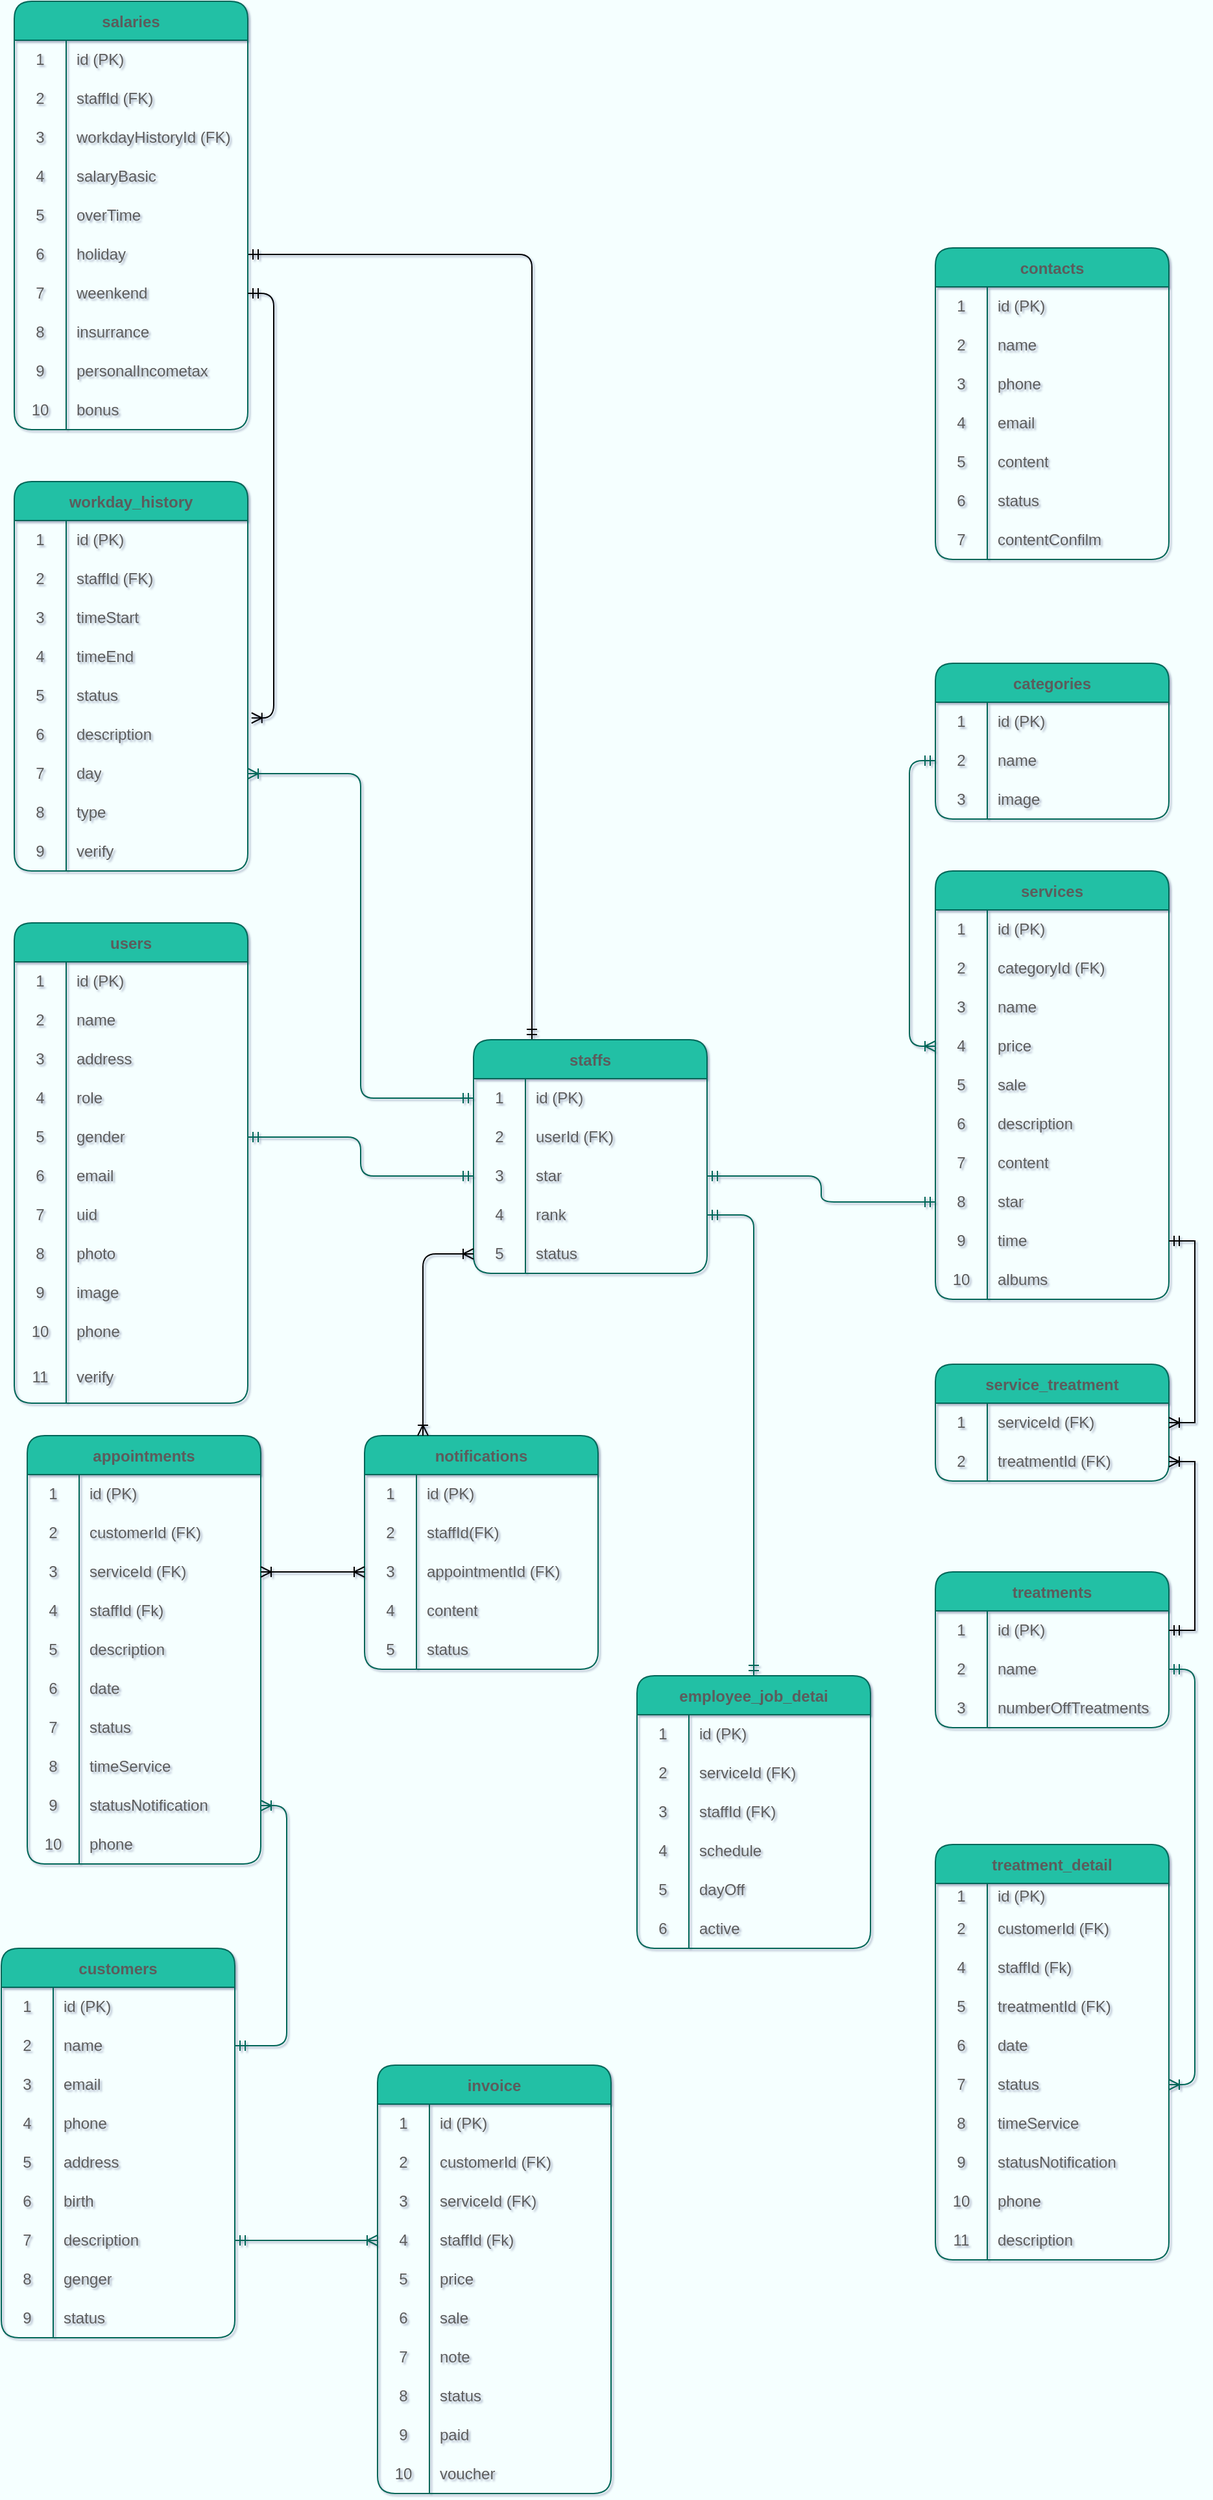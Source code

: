 <mxfile version="17.4.1" type="github">
  <diagram id="C5RBs43oDa-KdzZeNtuy" name="ERD">
    <mxGraphModel dx="2249" dy="1923" grid="1" gridSize="10" guides="1" tooltips="1" connect="1" arrows="1" fold="1" page="1" pageScale="1" pageWidth="827" pageHeight="1169" background="#F5FFFF" math="0" shadow="1">
      <root>
        <mxCell id="WIyWlLk6GJQsqaUBKTNV-0" />
        <mxCell id="WIyWlLk6GJQsqaUBKTNV-1" parent="WIyWlLk6GJQsqaUBKTNV-0" />
        <mxCell id="4DDMWuOwgZBR_uC-cLD--0" value="users" style="shape=table;startSize=30;container=1;collapsible=0;childLayout=tableLayout;fixedRows=1;rowLines=0;fontStyle=1;fillColor=#21C0A5;strokeColor=#006658;fontColor=#5C5C5C;rounded=1;" parent="WIyWlLk6GJQsqaUBKTNV-1" vertex="1">
          <mxGeometry x="-120" y="-260" width="180" height="370" as="geometry" />
        </mxCell>
        <mxCell id="4DDMWuOwgZBR_uC-cLD--1" value="" style="shape=tableRow;horizontal=0;startSize=0;swimlaneHead=0;swimlaneBody=0;top=0;left=0;bottom=0;right=0;collapsible=0;dropTarget=0;fillColor=none;points=[[0,0.5],[1,0.5]];portConstraint=eastwest;strokeColor=#006658;fontColor=#5C5C5C;rounded=1;" parent="4DDMWuOwgZBR_uC-cLD--0" vertex="1">
          <mxGeometry y="30" width="180" height="30" as="geometry" />
        </mxCell>
        <mxCell id="4DDMWuOwgZBR_uC-cLD--2" value="1" style="shape=partialRectangle;html=1;whiteSpace=wrap;connectable=0;fillColor=none;top=0;left=0;bottom=0;right=0;overflow=hidden;pointerEvents=1;strokeColor=#006658;fontColor=#5C5C5C;rounded=1;" parent="4DDMWuOwgZBR_uC-cLD--1" vertex="1">
          <mxGeometry width="40" height="30" as="geometry">
            <mxRectangle width="40" height="30" as="alternateBounds" />
          </mxGeometry>
        </mxCell>
        <mxCell id="4DDMWuOwgZBR_uC-cLD--3" value="id (PK)" style="shape=partialRectangle;html=1;whiteSpace=wrap;connectable=0;fillColor=none;top=0;left=0;bottom=0;right=0;align=left;spacingLeft=6;overflow=hidden;strokeColor=#006658;fontColor=#5C5C5C;rounded=1;" parent="4DDMWuOwgZBR_uC-cLD--1" vertex="1">
          <mxGeometry x="40" width="140" height="30" as="geometry">
            <mxRectangle width="140" height="30" as="alternateBounds" />
          </mxGeometry>
        </mxCell>
        <mxCell id="4DDMWuOwgZBR_uC-cLD--4" value="" style="shape=tableRow;horizontal=0;startSize=0;swimlaneHead=0;swimlaneBody=0;top=0;left=0;bottom=0;right=0;collapsible=0;dropTarget=0;fillColor=none;points=[[0,0.5],[1,0.5]];portConstraint=eastwest;strokeColor=#006658;fontColor=#5C5C5C;rounded=1;" parent="4DDMWuOwgZBR_uC-cLD--0" vertex="1">
          <mxGeometry y="60" width="180" height="30" as="geometry" />
        </mxCell>
        <mxCell id="4DDMWuOwgZBR_uC-cLD--5" value="2" style="shape=partialRectangle;html=1;whiteSpace=wrap;connectable=0;fillColor=none;top=0;left=0;bottom=0;right=0;overflow=hidden;strokeColor=#006658;fontColor=#5C5C5C;rounded=1;" parent="4DDMWuOwgZBR_uC-cLD--4" vertex="1">
          <mxGeometry width="40" height="30" as="geometry">
            <mxRectangle width="40" height="30" as="alternateBounds" />
          </mxGeometry>
        </mxCell>
        <mxCell id="4DDMWuOwgZBR_uC-cLD--6" value="name" style="shape=partialRectangle;html=1;whiteSpace=wrap;connectable=0;fillColor=none;top=0;left=0;bottom=0;right=0;align=left;spacingLeft=6;overflow=hidden;strokeColor=#006658;fontColor=#5C5C5C;rounded=1;" parent="4DDMWuOwgZBR_uC-cLD--4" vertex="1">
          <mxGeometry x="40" width="140" height="30" as="geometry">
            <mxRectangle width="140" height="30" as="alternateBounds" />
          </mxGeometry>
        </mxCell>
        <mxCell id="4DDMWuOwgZBR_uC-cLD--7" value="" style="shape=tableRow;horizontal=0;startSize=0;swimlaneHead=0;swimlaneBody=0;top=0;left=0;bottom=0;right=0;collapsible=0;dropTarget=0;fillColor=none;points=[[0,0.5],[1,0.5]];portConstraint=eastwest;strokeColor=#006658;fontColor=#5C5C5C;rounded=1;" parent="4DDMWuOwgZBR_uC-cLD--0" vertex="1">
          <mxGeometry y="90" width="180" height="30" as="geometry" />
        </mxCell>
        <mxCell id="4DDMWuOwgZBR_uC-cLD--8" value="3" style="shape=partialRectangle;html=1;whiteSpace=wrap;connectable=0;fillColor=none;top=0;left=0;bottom=0;right=0;overflow=hidden;strokeColor=#006658;fontColor=#5C5C5C;rounded=1;" parent="4DDMWuOwgZBR_uC-cLD--7" vertex="1">
          <mxGeometry width="40" height="30" as="geometry">
            <mxRectangle width="40" height="30" as="alternateBounds" />
          </mxGeometry>
        </mxCell>
        <mxCell id="4DDMWuOwgZBR_uC-cLD--9" value="address" style="shape=partialRectangle;html=1;whiteSpace=wrap;connectable=0;fillColor=none;top=0;left=0;bottom=0;right=0;align=left;spacingLeft=6;overflow=hidden;strokeColor=#006658;fontColor=#5C5C5C;rounded=1;" parent="4DDMWuOwgZBR_uC-cLD--7" vertex="1">
          <mxGeometry x="40" width="140" height="30" as="geometry">
            <mxRectangle width="140" height="30" as="alternateBounds" />
          </mxGeometry>
        </mxCell>
        <mxCell id="4DDMWuOwgZBR_uC-cLD--13" value="" style="shape=tableRow;horizontal=0;startSize=0;swimlaneHead=0;swimlaneBody=0;top=0;left=0;bottom=0;right=0;collapsible=0;dropTarget=0;fillColor=none;points=[[0,0.5],[1,0.5]];portConstraint=eastwest;strokeColor=#006658;fontColor=#5C5C5C;rounded=1;" parent="4DDMWuOwgZBR_uC-cLD--0" vertex="1">
          <mxGeometry y="120" width="180" height="30" as="geometry" />
        </mxCell>
        <mxCell id="4DDMWuOwgZBR_uC-cLD--14" value="4" style="shape=partialRectangle;html=1;whiteSpace=wrap;connectable=0;fillColor=none;top=0;left=0;bottom=0;right=0;overflow=hidden;strokeColor=#006658;fontColor=#5C5C5C;rounded=1;" parent="4DDMWuOwgZBR_uC-cLD--13" vertex="1">
          <mxGeometry width="40" height="30" as="geometry">
            <mxRectangle width="40" height="30" as="alternateBounds" />
          </mxGeometry>
        </mxCell>
        <mxCell id="4DDMWuOwgZBR_uC-cLD--15" value="role" style="shape=partialRectangle;html=1;whiteSpace=wrap;connectable=0;fillColor=none;top=0;left=0;bottom=0;right=0;align=left;spacingLeft=6;overflow=hidden;strokeColor=#006658;fontColor=#5C5C5C;rounded=1;" parent="4DDMWuOwgZBR_uC-cLD--13" vertex="1">
          <mxGeometry x="40" width="140" height="30" as="geometry">
            <mxRectangle width="140" height="30" as="alternateBounds" />
          </mxGeometry>
        </mxCell>
        <mxCell id="4DDMWuOwgZBR_uC-cLD--16" value="" style="shape=tableRow;horizontal=0;startSize=0;swimlaneHead=0;swimlaneBody=0;top=0;left=0;bottom=0;right=0;collapsible=0;dropTarget=0;fillColor=none;points=[[0,0.5],[1,0.5]];portConstraint=eastwest;strokeColor=#006658;fontColor=#5C5C5C;rounded=1;" parent="4DDMWuOwgZBR_uC-cLD--0" vertex="1">
          <mxGeometry y="150" width="180" height="30" as="geometry" />
        </mxCell>
        <mxCell id="4DDMWuOwgZBR_uC-cLD--17" value="5" style="shape=partialRectangle;html=1;whiteSpace=wrap;connectable=0;fillColor=none;top=0;left=0;bottom=0;right=0;overflow=hidden;strokeColor=#006658;fontColor=#5C5C5C;rounded=1;" parent="4DDMWuOwgZBR_uC-cLD--16" vertex="1">
          <mxGeometry width="40" height="30" as="geometry">
            <mxRectangle width="40" height="30" as="alternateBounds" />
          </mxGeometry>
        </mxCell>
        <mxCell id="4DDMWuOwgZBR_uC-cLD--18" value="gender" style="shape=partialRectangle;html=1;whiteSpace=wrap;connectable=0;fillColor=none;top=0;left=0;bottom=0;right=0;align=left;spacingLeft=6;overflow=hidden;strokeColor=#006658;fontColor=#5C5C5C;rounded=1;" parent="4DDMWuOwgZBR_uC-cLD--16" vertex="1">
          <mxGeometry x="40" width="140" height="30" as="geometry">
            <mxRectangle width="140" height="30" as="alternateBounds" />
          </mxGeometry>
        </mxCell>
        <mxCell id="4DDMWuOwgZBR_uC-cLD--19" value="" style="shape=tableRow;horizontal=0;startSize=0;swimlaneHead=0;swimlaneBody=0;top=0;left=0;bottom=0;right=0;collapsible=0;dropTarget=0;fillColor=none;points=[[0,0.5],[1,0.5]];portConstraint=eastwest;strokeColor=#006658;fontColor=#5C5C5C;rounded=1;" parent="4DDMWuOwgZBR_uC-cLD--0" vertex="1">
          <mxGeometry y="180" width="180" height="30" as="geometry" />
        </mxCell>
        <mxCell id="4DDMWuOwgZBR_uC-cLD--20" value="6" style="shape=partialRectangle;html=1;whiteSpace=wrap;connectable=0;fillColor=none;top=0;left=0;bottom=0;right=0;overflow=hidden;strokeColor=#006658;fontColor=#5C5C5C;rounded=1;" parent="4DDMWuOwgZBR_uC-cLD--19" vertex="1">
          <mxGeometry width="40" height="30" as="geometry">
            <mxRectangle width="40" height="30" as="alternateBounds" />
          </mxGeometry>
        </mxCell>
        <mxCell id="4DDMWuOwgZBR_uC-cLD--21" value="email" style="shape=partialRectangle;html=1;whiteSpace=wrap;connectable=0;fillColor=none;top=0;left=0;bottom=0;right=0;align=left;spacingLeft=6;overflow=hidden;strokeColor=#006658;fontColor=#5C5C5C;rounded=1;" parent="4DDMWuOwgZBR_uC-cLD--19" vertex="1">
          <mxGeometry x="40" width="140" height="30" as="geometry">
            <mxRectangle width="140" height="30" as="alternateBounds" />
          </mxGeometry>
        </mxCell>
        <mxCell id="4DDMWuOwgZBR_uC-cLD--22" value="" style="shape=tableRow;horizontal=0;startSize=0;swimlaneHead=0;swimlaneBody=0;top=0;left=0;bottom=0;right=0;collapsible=0;dropTarget=0;fillColor=none;points=[[0,0.5],[1,0.5]];portConstraint=eastwest;strokeColor=#006658;fontColor=#5C5C5C;rounded=1;" parent="4DDMWuOwgZBR_uC-cLD--0" vertex="1">
          <mxGeometry y="210" width="180" height="30" as="geometry" />
        </mxCell>
        <mxCell id="4DDMWuOwgZBR_uC-cLD--23" value="7" style="shape=partialRectangle;html=1;whiteSpace=wrap;connectable=0;fillColor=none;top=0;left=0;bottom=0;right=0;overflow=hidden;strokeColor=#006658;fontColor=#5C5C5C;rounded=1;" parent="4DDMWuOwgZBR_uC-cLD--22" vertex="1">
          <mxGeometry width="40" height="30" as="geometry">
            <mxRectangle width="40" height="30" as="alternateBounds" />
          </mxGeometry>
        </mxCell>
        <mxCell id="4DDMWuOwgZBR_uC-cLD--24" value="uid" style="shape=partialRectangle;html=1;whiteSpace=wrap;connectable=0;fillColor=none;top=0;left=0;bottom=0;right=0;align=left;spacingLeft=6;overflow=hidden;strokeColor=#006658;fontColor=#5C5C5C;rounded=1;" parent="4DDMWuOwgZBR_uC-cLD--22" vertex="1">
          <mxGeometry x="40" width="140" height="30" as="geometry">
            <mxRectangle width="140" height="30" as="alternateBounds" />
          </mxGeometry>
        </mxCell>
        <mxCell id="4DDMWuOwgZBR_uC-cLD--25" value="" style="shape=tableRow;horizontal=0;startSize=0;swimlaneHead=0;swimlaneBody=0;top=0;left=0;bottom=0;right=0;collapsible=0;dropTarget=0;fillColor=none;points=[[0,0.5],[1,0.5]];portConstraint=eastwest;strokeColor=#006658;fontColor=#5C5C5C;rounded=1;" parent="4DDMWuOwgZBR_uC-cLD--0" vertex="1">
          <mxGeometry y="240" width="180" height="30" as="geometry" />
        </mxCell>
        <mxCell id="4DDMWuOwgZBR_uC-cLD--26" value="8" style="shape=partialRectangle;html=1;whiteSpace=wrap;connectable=0;fillColor=none;top=0;left=0;bottom=0;right=0;overflow=hidden;strokeColor=#006658;fontColor=#5C5C5C;rounded=1;" parent="4DDMWuOwgZBR_uC-cLD--25" vertex="1">
          <mxGeometry width="40" height="30" as="geometry">
            <mxRectangle width="40" height="30" as="alternateBounds" />
          </mxGeometry>
        </mxCell>
        <mxCell id="4DDMWuOwgZBR_uC-cLD--27" value="photo" style="shape=partialRectangle;html=1;whiteSpace=wrap;connectable=0;fillColor=none;top=0;left=0;bottom=0;right=0;align=left;spacingLeft=6;overflow=hidden;strokeColor=#006658;fontColor=#5C5C5C;rounded=1;" parent="4DDMWuOwgZBR_uC-cLD--25" vertex="1">
          <mxGeometry x="40" width="140" height="30" as="geometry">
            <mxRectangle width="140" height="30" as="alternateBounds" />
          </mxGeometry>
        </mxCell>
        <mxCell id="4DDMWuOwgZBR_uC-cLD--28" value="" style="shape=tableRow;horizontal=0;startSize=0;swimlaneHead=0;swimlaneBody=0;top=0;left=0;bottom=0;right=0;collapsible=0;dropTarget=0;fillColor=none;points=[[0,0.5],[1,0.5]];portConstraint=eastwest;strokeColor=#006658;fontColor=#5C5C5C;rounded=1;" parent="4DDMWuOwgZBR_uC-cLD--0" vertex="1">
          <mxGeometry y="270" width="180" height="30" as="geometry" />
        </mxCell>
        <mxCell id="4DDMWuOwgZBR_uC-cLD--29" value="9" style="shape=partialRectangle;html=1;whiteSpace=wrap;connectable=0;fillColor=none;top=0;left=0;bottom=0;right=0;overflow=hidden;strokeColor=#006658;fontColor=#5C5C5C;rounded=1;" parent="4DDMWuOwgZBR_uC-cLD--28" vertex="1">
          <mxGeometry width="40" height="30" as="geometry">
            <mxRectangle width="40" height="30" as="alternateBounds" />
          </mxGeometry>
        </mxCell>
        <mxCell id="4DDMWuOwgZBR_uC-cLD--30" value="image" style="shape=partialRectangle;html=1;whiteSpace=wrap;connectable=0;fillColor=none;top=0;left=0;bottom=0;right=0;align=left;spacingLeft=6;overflow=hidden;strokeColor=#006658;fontColor=#5C5C5C;rounded=1;" parent="4DDMWuOwgZBR_uC-cLD--28" vertex="1">
          <mxGeometry x="40" width="140" height="30" as="geometry">
            <mxRectangle width="140" height="30" as="alternateBounds" />
          </mxGeometry>
        </mxCell>
        <mxCell id="4DDMWuOwgZBR_uC-cLD--31" value="" style="shape=tableRow;horizontal=0;startSize=0;swimlaneHead=0;swimlaneBody=0;top=0;left=0;bottom=0;right=0;collapsible=0;dropTarget=0;fillColor=none;points=[[0,0.5],[1,0.5]];portConstraint=eastwest;strokeColor=#006658;fontColor=#5C5C5C;rounded=1;" parent="4DDMWuOwgZBR_uC-cLD--0" vertex="1">
          <mxGeometry y="300" width="180" height="30" as="geometry" />
        </mxCell>
        <mxCell id="4DDMWuOwgZBR_uC-cLD--32" value="10" style="shape=partialRectangle;html=1;whiteSpace=wrap;connectable=0;fillColor=none;top=0;left=0;bottom=0;right=0;overflow=hidden;strokeColor=#006658;fontColor=#5C5C5C;rounded=1;" parent="4DDMWuOwgZBR_uC-cLD--31" vertex="1">
          <mxGeometry width="40" height="30" as="geometry">
            <mxRectangle width="40" height="30" as="alternateBounds" />
          </mxGeometry>
        </mxCell>
        <mxCell id="4DDMWuOwgZBR_uC-cLD--33" value="phone" style="shape=partialRectangle;html=1;whiteSpace=wrap;connectable=0;fillColor=none;top=0;left=0;bottom=0;right=0;align=left;spacingLeft=6;overflow=hidden;strokeColor=#006658;fontColor=#5C5C5C;rounded=1;" parent="4DDMWuOwgZBR_uC-cLD--31" vertex="1">
          <mxGeometry x="40" width="140" height="30" as="geometry">
            <mxRectangle width="140" height="30" as="alternateBounds" />
          </mxGeometry>
        </mxCell>
        <mxCell id="4DDMWuOwgZBR_uC-cLD--34" value="" style="shape=tableRow;horizontal=0;startSize=0;swimlaneHead=0;swimlaneBody=0;top=0;left=0;bottom=0;right=0;collapsible=0;dropTarget=0;fillColor=none;points=[[0,0.5],[1,0.5]];portConstraint=eastwest;strokeColor=#006658;fontColor=#5C5C5C;rounded=1;" parent="4DDMWuOwgZBR_uC-cLD--0" vertex="1">
          <mxGeometry y="330" width="180" height="40" as="geometry" />
        </mxCell>
        <mxCell id="4DDMWuOwgZBR_uC-cLD--35" value="11" style="shape=partialRectangle;html=1;whiteSpace=wrap;connectable=0;fillColor=none;top=0;left=0;bottom=0;right=0;overflow=hidden;strokeColor=#006658;fontColor=#5C5C5C;rounded=1;" parent="4DDMWuOwgZBR_uC-cLD--34" vertex="1">
          <mxGeometry width="40" height="40" as="geometry">
            <mxRectangle width="40" height="40" as="alternateBounds" />
          </mxGeometry>
        </mxCell>
        <mxCell id="4DDMWuOwgZBR_uC-cLD--36" value="verify" style="shape=partialRectangle;html=1;whiteSpace=wrap;connectable=0;fillColor=none;top=0;left=0;bottom=0;right=0;align=left;spacingLeft=6;overflow=hidden;strokeColor=#006658;fontColor=#5C5C5C;rounded=1;" parent="4DDMWuOwgZBR_uC-cLD--34" vertex="1">
          <mxGeometry x="40" width="140" height="40" as="geometry">
            <mxRectangle width="140" height="40" as="alternateBounds" />
          </mxGeometry>
        </mxCell>
        <mxCell id="dKTA4TyR91G2vZrER_J1-151" style="edgeStyle=orthogonalEdgeStyle;rounded=1;orthogonalLoop=1;jettySize=auto;html=1;exitX=0.25;exitY=0;exitDx=0;exitDy=0;entryX=1;entryY=0.5;entryDx=0;entryDy=0;startArrow=ERmandOne;startFill=0;endArrow=ERmandOne;endFill=0;" parent="WIyWlLk6GJQsqaUBKTNV-1" source="4DDMWuOwgZBR_uC-cLD--38" target="dKTA4TyR91G2vZrER_J1-136" edge="1">
          <mxGeometry relative="1" as="geometry" />
        </mxCell>
        <mxCell id="4DDMWuOwgZBR_uC-cLD--38" value="staffs" style="shape=table;startSize=30;container=1;collapsible=0;childLayout=tableLayout;fixedRows=1;rowLines=0;fontStyle=1;fillColor=#21C0A5;strokeColor=#006658;fontColor=#5C5C5C;rounded=1;" parent="WIyWlLk6GJQsqaUBKTNV-1" vertex="1">
          <mxGeometry x="234" y="-170" width="180" height="180" as="geometry" />
        </mxCell>
        <mxCell id="4DDMWuOwgZBR_uC-cLD--39" value="" style="shape=tableRow;horizontal=0;startSize=0;swimlaneHead=0;swimlaneBody=0;top=0;left=0;bottom=0;right=0;collapsible=0;dropTarget=0;fillColor=none;points=[[0,0.5],[1,0.5]];portConstraint=eastwest;strokeColor=#006658;fontColor=#5C5C5C;rounded=1;" parent="4DDMWuOwgZBR_uC-cLD--38" vertex="1">
          <mxGeometry y="30" width="180" height="30" as="geometry" />
        </mxCell>
        <mxCell id="4DDMWuOwgZBR_uC-cLD--40" value="1" style="shape=partialRectangle;html=1;whiteSpace=wrap;connectable=0;fillColor=none;top=0;left=0;bottom=0;right=0;overflow=hidden;pointerEvents=1;strokeColor=#006658;fontColor=#5C5C5C;rounded=1;" parent="4DDMWuOwgZBR_uC-cLD--39" vertex="1">
          <mxGeometry width="40" height="30" as="geometry">
            <mxRectangle width="40" height="30" as="alternateBounds" />
          </mxGeometry>
        </mxCell>
        <mxCell id="4DDMWuOwgZBR_uC-cLD--41" value="id (PK)" style="shape=partialRectangle;html=1;whiteSpace=wrap;connectable=0;fillColor=none;top=0;left=0;bottom=0;right=0;align=left;spacingLeft=6;overflow=hidden;strokeColor=#006658;fontColor=#5C5C5C;rounded=1;" parent="4DDMWuOwgZBR_uC-cLD--39" vertex="1">
          <mxGeometry x="40" width="140" height="30" as="geometry">
            <mxRectangle width="140" height="30" as="alternateBounds" />
          </mxGeometry>
        </mxCell>
        <mxCell id="4DDMWuOwgZBR_uC-cLD--42" value="" style="shape=tableRow;horizontal=0;startSize=0;swimlaneHead=0;swimlaneBody=0;top=0;left=0;bottom=0;right=0;collapsible=0;dropTarget=0;fillColor=none;points=[[0,0.5],[1,0.5]];portConstraint=eastwest;strokeColor=#006658;fontColor=#5C5C5C;rounded=1;" parent="4DDMWuOwgZBR_uC-cLD--38" vertex="1">
          <mxGeometry y="60" width="180" height="30" as="geometry" />
        </mxCell>
        <mxCell id="4DDMWuOwgZBR_uC-cLD--43" value="2" style="shape=partialRectangle;html=1;whiteSpace=wrap;connectable=0;fillColor=none;top=0;left=0;bottom=0;right=0;overflow=hidden;strokeColor=#006658;fontColor=#5C5C5C;rounded=1;" parent="4DDMWuOwgZBR_uC-cLD--42" vertex="1">
          <mxGeometry width="40" height="30" as="geometry">
            <mxRectangle width="40" height="30" as="alternateBounds" />
          </mxGeometry>
        </mxCell>
        <mxCell id="4DDMWuOwgZBR_uC-cLD--44" value="userId (FK)" style="shape=partialRectangle;html=1;whiteSpace=wrap;connectable=0;fillColor=none;top=0;left=0;bottom=0;right=0;align=left;spacingLeft=6;overflow=hidden;strokeColor=#006658;fontColor=#5C5C5C;rounded=1;" parent="4DDMWuOwgZBR_uC-cLD--42" vertex="1">
          <mxGeometry x="40" width="140" height="30" as="geometry">
            <mxRectangle width="140" height="30" as="alternateBounds" />
          </mxGeometry>
        </mxCell>
        <mxCell id="4DDMWuOwgZBR_uC-cLD--45" value="" style="shape=tableRow;horizontal=0;startSize=0;swimlaneHead=0;swimlaneBody=0;top=0;left=0;bottom=0;right=0;collapsible=0;dropTarget=0;fillColor=none;points=[[0,0.5],[1,0.5]];portConstraint=eastwest;strokeColor=#006658;fontColor=#5C5C5C;rounded=1;" parent="4DDMWuOwgZBR_uC-cLD--38" vertex="1">
          <mxGeometry y="90" width="180" height="30" as="geometry" />
        </mxCell>
        <mxCell id="4DDMWuOwgZBR_uC-cLD--46" value="3" style="shape=partialRectangle;html=1;whiteSpace=wrap;connectable=0;fillColor=none;top=0;left=0;bottom=0;right=0;overflow=hidden;strokeColor=#006658;fontColor=#5C5C5C;rounded=1;" parent="4DDMWuOwgZBR_uC-cLD--45" vertex="1">
          <mxGeometry width="40" height="30" as="geometry">
            <mxRectangle width="40" height="30" as="alternateBounds" />
          </mxGeometry>
        </mxCell>
        <mxCell id="4DDMWuOwgZBR_uC-cLD--47" value="star" style="shape=partialRectangle;html=1;whiteSpace=wrap;connectable=0;fillColor=none;top=0;left=0;bottom=0;right=0;align=left;spacingLeft=6;overflow=hidden;strokeColor=#006658;fontColor=#5C5C5C;rounded=1;" parent="4DDMWuOwgZBR_uC-cLD--45" vertex="1">
          <mxGeometry x="40" width="140" height="30" as="geometry">
            <mxRectangle width="140" height="30" as="alternateBounds" />
          </mxGeometry>
        </mxCell>
        <mxCell id="4DDMWuOwgZBR_uC-cLD--48" value="" style="shape=tableRow;horizontal=0;startSize=0;swimlaneHead=0;swimlaneBody=0;top=0;left=0;bottom=0;right=0;collapsible=0;dropTarget=0;fillColor=none;points=[[0,0.5],[1,0.5]];portConstraint=eastwest;strokeColor=#006658;fontColor=#5C5C5C;rounded=1;" parent="4DDMWuOwgZBR_uC-cLD--38" vertex="1">
          <mxGeometry y="120" width="180" height="30" as="geometry" />
        </mxCell>
        <mxCell id="4DDMWuOwgZBR_uC-cLD--49" value="4" style="shape=partialRectangle;html=1;whiteSpace=wrap;connectable=0;fillColor=none;top=0;left=0;bottom=0;right=0;overflow=hidden;strokeColor=#006658;fontColor=#5C5C5C;rounded=1;" parent="4DDMWuOwgZBR_uC-cLD--48" vertex="1">
          <mxGeometry width="40" height="30" as="geometry">
            <mxRectangle width="40" height="30" as="alternateBounds" />
          </mxGeometry>
        </mxCell>
        <mxCell id="4DDMWuOwgZBR_uC-cLD--50" value="rank" style="shape=partialRectangle;html=1;whiteSpace=wrap;connectable=0;fillColor=none;top=0;left=0;bottom=0;right=0;align=left;spacingLeft=6;overflow=hidden;strokeColor=#006658;fontColor=#5C5C5C;rounded=1;" parent="4DDMWuOwgZBR_uC-cLD--48" vertex="1">
          <mxGeometry x="40" width="140" height="30" as="geometry">
            <mxRectangle width="140" height="30" as="alternateBounds" />
          </mxGeometry>
        </mxCell>
        <mxCell id="4DDMWuOwgZBR_uC-cLD--51" value="" style="shape=tableRow;horizontal=0;startSize=0;swimlaneHead=0;swimlaneBody=0;top=0;left=0;bottom=0;right=0;collapsible=0;dropTarget=0;fillColor=none;points=[[0,0.5],[1,0.5]];portConstraint=eastwest;strokeColor=#006658;fontColor=#5C5C5C;rounded=1;" parent="4DDMWuOwgZBR_uC-cLD--38" vertex="1">
          <mxGeometry y="150" width="180" height="30" as="geometry" />
        </mxCell>
        <mxCell id="4DDMWuOwgZBR_uC-cLD--52" value="5" style="shape=partialRectangle;html=1;whiteSpace=wrap;connectable=0;fillColor=none;top=0;left=0;bottom=0;right=0;overflow=hidden;strokeColor=#006658;fontColor=#5C5C5C;rounded=1;" parent="4DDMWuOwgZBR_uC-cLD--51" vertex="1">
          <mxGeometry width="40" height="30" as="geometry">
            <mxRectangle width="40" height="30" as="alternateBounds" />
          </mxGeometry>
        </mxCell>
        <mxCell id="4DDMWuOwgZBR_uC-cLD--53" value="status" style="shape=partialRectangle;html=1;whiteSpace=wrap;connectable=0;fillColor=none;top=0;left=0;bottom=0;right=0;align=left;spacingLeft=6;overflow=hidden;strokeColor=#006658;fontColor=#5C5C5C;rounded=1;" parent="4DDMWuOwgZBR_uC-cLD--51" vertex="1">
          <mxGeometry x="40" width="140" height="30" as="geometry">
            <mxRectangle width="140" height="30" as="alternateBounds" />
          </mxGeometry>
        </mxCell>
        <mxCell id="4DDMWuOwgZBR_uC-cLD--90" value="workday_history" style="shape=table;startSize=30;container=1;collapsible=0;childLayout=tableLayout;fixedRows=1;rowLines=0;fontStyle=1;fillColor=#21C0A5;strokeColor=#006658;fontColor=#5C5C5C;rounded=1;" parent="WIyWlLk6GJQsqaUBKTNV-1" vertex="1">
          <mxGeometry x="-120" y="-600" width="180" height="300" as="geometry" />
        </mxCell>
        <mxCell id="4DDMWuOwgZBR_uC-cLD--91" value="" style="shape=tableRow;horizontal=0;startSize=0;swimlaneHead=0;swimlaneBody=0;top=0;left=0;bottom=0;right=0;collapsible=0;dropTarget=0;fillColor=none;points=[[0,0.5],[1,0.5]];portConstraint=eastwest;strokeColor=#006658;fontColor=#5C5C5C;rounded=1;" parent="4DDMWuOwgZBR_uC-cLD--90" vertex="1">
          <mxGeometry y="30" width="180" height="30" as="geometry" />
        </mxCell>
        <mxCell id="4DDMWuOwgZBR_uC-cLD--92" value="1" style="shape=partialRectangle;html=1;whiteSpace=wrap;connectable=0;fillColor=none;top=0;left=0;bottom=0;right=0;overflow=hidden;pointerEvents=1;strokeColor=#006658;fontColor=#5C5C5C;rounded=1;" parent="4DDMWuOwgZBR_uC-cLD--91" vertex="1">
          <mxGeometry width="40" height="30" as="geometry">
            <mxRectangle width="40" height="30" as="alternateBounds" />
          </mxGeometry>
        </mxCell>
        <mxCell id="4DDMWuOwgZBR_uC-cLD--93" value="id (PK)" style="shape=partialRectangle;html=1;whiteSpace=wrap;connectable=0;fillColor=none;top=0;left=0;bottom=0;right=0;align=left;spacingLeft=6;overflow=hidden;strokeColor=#006658;fontColor=#5C5C5C;rounded=1;" parent="4DDMWuOwgZBR_uC-cLD--91" vertex="1">
          <mxGeometry x="40" width="140" height="30" as="geometry">
            <mxRectangle width="140" height="30" as="alternateBounds" />
          </mxGeometry>
        </mxCell>
        <mxCell id="4DDMWuOwgZBR_uC-cLD--94" value="" style="shape=tableRow;horizontal=0;startSize=0;swimlaneHead=0;swimlaneBody=0;top=0;left=0;bottom=0;right=0;collapsible=0;dropTarget=0;fillColor=none;points=[[0,0.5],[1,0.5]];portConstraint=eastwest;strokeColor=#006658;fontColor=#5C5C5C;rounded=1;" parent="4DDMWuOwgZBR_uC-cLD--90" vertex="1">
          <mxGeometry y="60" width="180" height="30" as="geometry" />
        </mxCell>
        <mxCell id="4DDMWuOwgZBR_uC-cLD--95" value="2" style="shape=partialRectangle;html=1;whiteSpace=wrap;connectable=0;fillColor=none;top=0;left=0;bottom=0;right=0;overflow=hidden;strokeColor=#006658;fontColor=#5C5C5C;rounded=1;" parent="4DDMWuOwgZBR_uC-cLD--94" vertex="1">
          <mxGeometry width="40" height="30" as="geometry">
            <mxRectangle width="40" height="30" as="alternateBounds" />
          </mxGeometry>
        </mxCell>
        <mxCell id="4DDMWuOwgZBR_uC-cLD--96" value="staffId (FK)" style="shape=partialRectangle;html=1;whiteSpace=wrap;connectable=0;fillColor=none;top=0;left=0;bottom=0;right=0;align=left;spacingLeft=6;overflow=hidden;strokeColor=#006658;fontColor=#5C5C5C;rounded=1;" parent="4DDMWuOwgZBR_uC-cLD--94" vertex="1">
          <mxGeometry x="40" width="140" height="30" as="geometry">
            <mxRectangle width="140" height="30" as="alternateBounds" />
          </mxGeometry>
        </mxCell>
        <mxCell id="4DDMWuOwgZBR_uC-cLD--97" value="" style="shape=tableRow;horizontal=0;startSize=0;swimlaneHead=0;swimlaneBody=0;top=0;left=0;bottom=0;right=0;collapsible=0;dropTarget=0;fillColor=none;points=[[0,0.5],[1,0.5]];portConstraint=eastwest;strokeColor=#006658;fontColor=#5C5C5C;rounded=1;" parent="4DDMWuOwgZBR_uC-cLD--90" vertex="1">
          <mxGeometry y="90" width="180" height="30" as="geometry" />
        </mxCell>
        <mxCell id="4DDMWuOwgZBR_uC-cLD--98" value="3" style="shape=partialRectangle;html=1;whiteSpace=wrap;connectable=0;fillColor=none;top=0;left=0;bottom=0;right=0;overflow=hidden;strokeColor=#006658;fontColor=#5C5C5C;rounded=1;" parent="4DDMWuOwgZBR_uC-cLD--97" vertex="1">
          <mxGeometry width="40" height="30" as="geometry">
            <mxRectangle width="40" height="30" as="alternateBounds" />
          </mxGeometry>
        </mxCell>
        <mxCell id="4DDMWuOwgZBR_uC-cLD--99" value="timeStart" style="shape=partialRectangle;html=1;whiteSpace=wrap;connectable=0;fillColor=none;top=0;left=0;bottom=0;right=0;align=left;spacingLeft=6;overflow=hidden;strokeColor=#006658;fontColor=#5C5C5C;rounded=1;" parent="4DDMWuOwgZBR_uC-cLD--97" vertex="1">
          <mxGeometry x="40" width="140" height="30" as="geometry">
            <mxRectangle width="140" height="30" as="alternateBounds" />
          </mxGeometry>
        </mxCell>
        <mxCell id="4DDMWuOwgZBR_uC-cLD--100" value="" style="shape=tableRow;horizontal=0;startSize=0;swimlaneHead=0;swimlaneBody=0;top=0;left=0;bottom=0;right=0;collapsible=0;dropTarget=0;fillColor=none;points=[[0,0.5],[1,0.5]];portConstraint=eastwest;strokeColor=#006658;fontColor=#5C5C5C;rounded=1;" parent="4DDMWuOwgZBR_uC-cLD--90" vertex="1">
          <mxGeometry y="120" width="180" height="30" as="geometry" />
        </mxCell>
        <mxCell id="4DDMWuOwgZBR_uC-cLD--101" value="4" style="shape=partialRectangle;html=1;whiteSpace=wrap;connectable=0;fillColor=none;top=0;left=0;bottom=0;right=0;overflow=hidden;strokeColor=#006658;fontColor=#5C5C5C;rounded=1;" parent="4DDMWuOwgZBR_uC-cLD--100" vertex="1">
          <mxGeometry width="40" height="30" as="geometry">
            <mxRectangle width="40" height="30" as="alternateBounds" />
          </mxGeometry>
        </mxCell>
        <mxCell id="4DDMWuOwgZBR_uC-cLD--102" value="timeEnd" style="shape=partialRectangle;html=1;whiteSpace=wrap;connectable=0;fillColor=none;top=0;left=0;bottom=0;right=0;align=left;spacingLeft=6;overflow=hidden;strokeColor=#006658;fontColor=#5C5C5C;rounded=1;" parent="4DDMWuOwgZBR_uC-cLD--100" vertex="1">
          <mxGeometry x="40" width="140" height="30" as="geometry">
            <mxRectangle width="140" height="30" as="alternateBounds" />
          </mxGeometry>
        </mxCell>
        <mxCell id="4DDMWuOwgZBR_uC-cLD--103" value="" style="shape=tableRow;horizontal=0;startSize=0;swimlaneHead=0;swimlaneBody=0;top=0;left=0;bottom=0;right=0;collapsible=0;dropTarget=0;fillColor=none;points=[[0,0.5],[1,0.5]];portConstraint=eastwest;strokeColor=#006658;fontColor=#5C5C5C;rounded=1;" parent="4DDMWuOwgZBR_uC-cLD--90" vertex="1">
          <mxGeometry y="150" width="180" height="30" as="geometry" />
        </mxCell>
        <mxCell id="4DDMWuOwgZBR_uC-cLD--104" value="5" style="shape=partialRectangle;html=1;whiteSpace=wrap;connectable=0;fillColor=none;top=0;left=0;bottom=0;right=0;overflow=hidden;strokeColor=#006658;fontColor=#5C5C5C;rounded=1;" parent="4DDMWuOwgZBR_uC-cLD--103" vertex="1">
          <mxGeometry width="40" height="30" as="geometry">
            <mxRectangle width="40" height="30" as="alternateBounds" />
          </mxGeometry>
        </mxCell>
        <mxCell id="4DDMWuOwgZBR_uC-cLD--105" value="status" style="shape=partialRectangle;html=1;whiteSpace=wrap;connectable=0;fillColor=none;top=0;left=0;bottom=0;right=0;align=left;spacingLeft=6;overflow=hidden;strokeColor=#006658;fontColor=#5C5C5C;rounded=1;" parent="4DDMWuOwgZBR_uC-cLD--103" vertex="1">
          <mxGeometry x="40" width="140" height="30" as="geometry">
            <mxRectangle width="140" height="30" as="alternateBounds" />
          </mxGeometry>
        </mxCell>
        <mxCell id="4DDMWuOwgZBR_uC-cLD--106" value="" style="shape=tableRow;horizontal=0;startSize=0;swimlaneHead=0;swimlaneBody=0;top=0;left=0;bottom=0;right=0;collapsible=0;dropTarget=0;fillColor=none;points=[[0,0.5],[1,0.5]];portConstraint=eastwest;strokeColor=#006658;fontColor=#5C5C5C;rounded=1;" parent="4DDMWuOwgZBR_uC-cLD--90" vertex="1">
          <mxGeometry y="180" width="180" height="30" as="geometry" />
        </mxCell>
        <mxCell id="4DDMWuOwgZBR_uC-cLD--107" value="6" style="shape=partialRectangle;html=1;whiteSpace=wrap;connectable=0;fillColor=none;top=0;left=0;bottom=0;right=0;overflow=hidden;strokeColor=#006658;fontColor=#5C5C5C;rounded=1;" parent="4DDMWuOwgZBR_uC-cLD--106" vertex="1">
          <mxGeometry width="40" height="30" as="geometry">
            <mxRectangle width="40" height="30" as="alternateBounds" />
          </mxGeometry>
        </mxCell>
        <mxCell id="4DDMWuOwgZBR_uC-cLD--108" value="description" style="shape=partialRectangle;html=1;whiteSpace=wrap;connectable=0;fillColor=none;top=0;left=0;bottom=0;right=0;align=left;spacingLeft=6;overflow=hidden;strokeColor=#006658;fontColor=#5C5C5C;rounded=1;" parent="4DDMWuOwgZBR_uC-cLD--106" vertex="1">
          <mxGeometry x="40" width="140" height="30" as="geometry">
            <mxRectangle width="140" height="30" as="alternateBounds" />
          </mxGeometry>
        </mxCell>
        <mxCell id="4DDMWuOwgZBR_uC-cLD--109" value="" style="shape=tableRow;horizontal=0;startSize=0;swimlaneHead=0;swimlaneBody=0;top=0;left=0;bottom=0;right=0;collapsible=0;dropTarget=0;fillColor=none;points=[[0,0.5],[1,0.5]];portConstraint=eastwest;strokeColor=#006658;fontColor=#5C5C5C;rounded=1;" parent="4DDMWuOwgZBR_uC-cLD--90" vertex="1">
          <mxGeometry y="210" width="180" height="30" as="geometry" />
        </mxCell>
        <mxCell id="4DDMWuOwgZBR_uC-cLD--110" value="7" style="shape=partialRectangle;html=1;whiteSpace=wrap;connectable=0;fillColor=none;top=0;left=0;bottom=0;right=0;overflow=hidden;strokeColor=#006658;fontColor=#5C5C5C;rounded=1;" parent="4DDMWuOwgZBR_uC-cLD--109" vertex="1">
          <mxGeometry width="40" height="30" as="geometry">
            <mxRectangle width="40" height="30" as="alternateBounds" />
          </mxGeometry>
        </mxCell>
        <mxCell id="4DDMWuOwgZBR_uC-cLD--111" value="day" style="shape=partialRectangle;html=1;whiteSpace=wrap;connectable=0;fillColor=none;top=0;left=0;bottom=0;right=0;align=left;spacingLeft=6;overflow=hidden;strokeColor=#006658;fontColor=#5C5C5C;rounded=1;" parent="4DDMWuOwgZBR_uC-cLD--109" vertex="1">
          <mxGeometry x="40" width="140" height="30" as="geometry">
            <mxRectangle width="140" height="30" as="alternateBounds" />
          </mxGeometry>
        </mxCell>
        <mxCell id="4DDMWuOwgZBR_uC-cLD--112" value="" style="shape=tableRow;horizontal=0;startSize=0;swimlaneHead=0;swimlaneBody=0;top=0;left=0;bottom=0;right=0;collapsible=0;dropTarget=0;fillColor=none;points=[[0,0.5],[1,0.5]];portConstraint=eastwest;strokeColor=#006658;fontColor=#5C5C5C;rounded=1;" parent="4DDMWuOwgZBR_uC-cLD--90" vertex="1">
          <mxGeometry y="240" width="180" height="30" as="geometry" />
        </mxCell>
        <mxCell id="4DDMWuOwgZBR_uC-cLD--113" value="8" style="shape=partialRectangle;html=1;whiteSpace=wrap;connectable=0;fillColor=none;top=0;left=0;bottom=0;right=0;overflow=hidden;strokeColor=#006658;fontColor=#5C5C5C;rounded=1;" parent="4DDMWuOwgZBR_uC-cLD--112" vertex="1">
          <mxGeometry width="40" height="30" as="geometry">
            <mxRectangle width="40" height="30" as="alternateBounds" />
          </mxGeometry>
        </mxCell>
        <mxCell id="4DDMWuOwgZBR_uC-cLD--114" value="type" style="shape=partialRectangle;html=1;whiteSpace=wrap;connectable=0;fillColor=none;top=0;left=0;bottom=0;right=0;align=left;spacingLeft=6;overflow=hidden;strokeColor=#006658;fontColor=#5C5C5C;rounded=1;" parent="4DDMWuOwgZBR_uC-cLD--112" vertex="1">
          <mxGeometry x="40" width="140" height="30" as="geometry">
            <mxRectangle width="140" height="30" as="alternateBounds" />
          </mxGeometry>
        </mxCell>
        <mxCell id="4DDMWuOwgZBR_uC-cLD--121" value="" style="shape=tableRow;horizontal=0;startSize=0;swimlaneHead=0;swimlaneBody=0;top=0;left=0;bottom=0;right=0;collapsible=0;dropTarget=0;fillColor=none;points=[[0,0.5],[1,0.5]];portConstraint=eastwest;strokeColor=#006658;fontColor=#5C5C5C;rounded=1;" parent="4DDMWuOwgZBR_uC-cLD--90" vertex="1">
          <mxGeometry y="270" width="180" height="30" as="geometry" />
        </mxCell>
        <mxCell id="4DDMWuOwgZBR_uC-cLD--122" value="9" style="shape=partialRectangle;html=1;whiteSpace=wrap;connectable=0;fillColor=none;top=0;left=0;bottom=0;right=0;overflow=hidden;strokeColor=#006658;fontColor=#5C5C5C;rounded=1;" parent="4DDMWuOwgZBR_uC-cLD--121" vertex="1">
          <mxGeometry width="40" height="30" as="geometry">
            <mxRectangle width="40" height="30" as="alternateBounds" />
          </mxGeometry>
        </mxCell>
        <mxCell id="4DDMWuOwgZBR_uC-cLD--123" value="verify" style="shape=partialRectangle;html=1;whiteSpace=wrap;connectable=0;fillColor=none;top=0;left=0;bottom=0;right=0;align=left;spacingLeft=6;overflow=hidden;strokeColor=#006658;fontColor=#5C5C5C;rounded=1;" parent="4DDMWuOwgZBR_uC-cLD--121" vertex="1">
          <mxGeometry x="40" width="140" height="30" as="geometry">
            <mxRectangle width="140" height="30" as="alternateBounds" />
          </mxGeometry>
        </mxCell>
        <mxCell id="4DDMWuOwgZBR_uC-cLD--124" style="edgeStyle=orthogonalEdgeStyle;orthogonalLoop=1;jettySize=auto;html=1;exitX=1;exitY=0.5;exitDx=0;exitDy=0;entryX=0;entryY=0.5;entryDx=0;entryDy=0;startArrow=ERmandOne;startFill=0;endArrow=ERmandOne;endFill=0;strokeColor=#006658;fontColor=#5C5C5C;" parent="WIyWlLk6GJQsqaUBKTNV-1" source="4DDMWuOwgZBR_uC-cLD--16" target="4DDMWuOwgZBR_uC-cLD--45" edge="1">
          <mxGeometry relative="1" as="geometry" />
        </mxCell>
        <mxCell id="4DDMWuOwgZBR_uC-cLD--125" style="edgeStyle=orthogonalEdgeStyle;orthogonalLoop=1;jettySize=auto;html=1;exitX=0;exitY=0.5;exitDx=0;exitDy=0;entryX=1;entryY=0.5;entryDx=0;entryDy=0;startArrow=ERmandOne;startFill=0;endArrow=ERoneToMany;endFill=0;strokeColor=#006658;fontColor=#5C5C5C;" parent="WIyWlLk6GJQsqaUBKTNV-1" source="4DDMWuOwgZBR_uC-cLD--39" target="4DDMWuOwgZBR_uC-cLD--109" edge="1">
          <mxGeometry relative="1" as="geometry" />
        </mxCell>
        <mxCell id="4DDMWuOwgZBR_uC-cLD--127" value="employee_job_detai" style="shape=table;startSize=30;container=1;collapsible=0;childLayout=tableLayout;fixedRows=1;rowLines=0;fontStyle=1;fillColor=#21C0A5;strokeColor=#006658;fontColor=#5C5C5C;rounded=1;" parent="WIyWlLk6GJQsqaUBKTNV-1" vertex="1">
          <mxGeometry x="360" y="320" width="180" height="210" as="geometry" />
        </mxCell>
        <mxCell id="4DDMWuOwgZBR_uC-cLD--128" value="" style="shape=tableRow;horizontal=0;startSize=0;swimlaneHead=0;swimlaneBody=0;top=0;left=0;bottom=0;right=0;collapsible=0;dropTarget=0;fillColor=none;points=[[0,0.5],[1,0.5]];portConstraint=eastwest;strokeColor=#006658;fontColor=#5C5C5C;rounded=1;" parent="4DDMWuOwgZBR_uC-cLD--127" vertex="1">
          <mxGeometry y="30" width="180" height="30" as="geometry" />
        </mxCell>
        <mxCell id="4DDMWuOwgZBR_uC-cLD--129" value="1" style="shape=partialRectangle;html=1;whiteSpace=wrap;connectable=0;fillColor=none;top=0;left=0;bottom=0;right=0;overflow=hidden;pointerEvents=1;strokeColor=#006658;fontColor=#5C5C5C;rounded=1;" parent="4DDMWuOwgZBR_uC-cLD--128" vertex="1">
          <mxGeometry width="40" height="30" as="geometry">
            <mxRectangle width="40" height="30" as="alternateBounds" />
          </mxGeometry>
        </mxCell>
        <mxCell id="4DDMWuOwgZBR_uC-cLD--130" value="id (PK)" style="shape=partialRectangle;html=1;whiteSpace=wrap;connectable=0;fillColor=none;top=0;left=0;bottom=0;right=0;align=left;spacingLeft=6;overflow=hidden;strokeColor=#006658;fontColor=#5C5C5C;rounded=1;" parent="4DDMWuOwgZBR_uC-cLD--128" vertex="1">
          <mxGeometry x="40" width="140" height="30" as="geometry">
            <mxRectangle width="140" height="30" as="alternateBounds" />
          </mxGeometry>
        </mxCell>
        <mxCell id="4DDMWuOwgZBR_uC-cLD--131" value="" style="shape=tableRow;horizontal=0;startSize=0;swimlaneHead=0;swimlaneBody=0;top=0;left=0;bottom=0;right=0;collapsible=0;dropTarget=0;fillColor=none;points=[[0,0.5],[1,0.5]];portConstraint=eastwest;strokeColor=#006658;fontColor=#5C5C5C;rounded=1;" parent="4DDMWuOwgZBR_uC-cLD--127" vertex="1">
          <mxGeometry y="60" width="180" height="30" as="geometry" />
        </mxCell>
        <mxCell id="4DDMWuOwgZBR_uC-cLD--132" value="2" style="shape=partialRectangle;html=1;whiteSpace=wrap;connectable=0;fillColor=none;top=0;left=0;bottom=0;right=0;overflow=hidden;strokeColor=#006658;fontColor=#5C5C5C;rounded=1;" parent="4DDMWuOwgZBR_uC-cLD--131" vertex="1">
          <mxGeometry width="40" height="30" as="geometry">
            <mxRectangle width="40" height="30" as="alternateBounds" />
          </mxGeometry>
        </mxCell>
        <mxCell id="4DDMWuOwgZBR_uC-cLD--133" value="serviceId (FK)" style="shape=partialRectangle;html=1;whiteSpace=wrap;connectable=0;fillColor=none;top=0;left=0;bottom=0;right=0;align=left;spacingLeft=6;overflow=hidden;strokeColor=#006658;fontColor=#5C5C5C;rounded=1;" parent="4DDMWuOwgZBR_uC-cLD--131" vertex="1">
          <mxGeometry x="40" width="140" height="30" as="geometry">
            <mxRectangle width="140" height="30" as="alternateBounds" />
          </mxGeometry>
        </mxCell>
        <mxCell id="4DDMWuOwgZBR_uC-cLD--134" value="" style="shape=tableRow;horizontal=0;startSize=0;swimlaneHead=0;swimlaneBody=0;top=0;left=0;bottom=0;right=0;collapsible=0;dropTarget=0;fillColor=none;points=[[0,0.5],[1,0.5]];portConstraint=eastwest;strokeColor=#006658;fontColor=#5C5C5C;rounded=1;" parent="4DDMWuOwgZBR_uC-cLD--127" vertex="1">
          <mxGeometry y="90" width="180" height="30" as="geometry" />
        </mxCell>
        <mxCell id="4DDMWuOwgZBR_uC-cLD--135" value="3" style="shape=partialRectangle;html=1;whiteSpace=wrap;connectable=0;fillColor=none;top=0;left=0;bottom=0;right=0;overflow=hidden;strokeColor=#006658;fontColor=#5C5C5C;rounded=1;" parent="4DDMWuOwgZBR_uC-cLD--134" vertex="1">
          <mxGeometry width="40" height="30" as="geometry">
            <mxRectangle width="40" height="30" as="alternateBounds" />
          </mxGeometry>
        </mxCell>
        <mxCell id="4DDMWuOwgZBR_uC-cLD--136" value="staffId (FK)" style="shape=partialRectangle;html=1;whiteSpace=wrap;connectable=0;fillColor=none;top=0;left=0;bottom=0;right=0;align=left;spacingLeft=6;overflow=hidden;strokeColor=#006658;fontColor=#5C5C5C;rounded=1;" parent="4DDMWuOwgZBR_uC-cLD--134" vertex="1">
          <mxGeometry x="40" width="140" height="30" as="geometry">
            <mxRectangle width="140" height="30" as="alternateBounds" />
          </mxGeometry>
        </mxCell>
        <mxCell id="4DDMWuOwgZBR_uC-cLD--137" value="" style="shape=tableRow;horizontal=0;startSize=0;swimlaneHead=0;swimlaneBody=0;top=0;left=0;bottom=0;right=0;collapsible=0;dropTarget=0;fillColor=none;points=[[0,0.5],[1,0.5]];portConstraint=eastwest;strokeColor=#006658;fontColor=#5C5C5C;rounded=1;" parent="4DDMWuOwgZBR_uC-cLD--127" vertex="1">
          <mxGeometry y="120" width="180" height="30" as="geometry" />
        </mxCell>
        <mxCell id="4DDMWuOwgZBR_uC-cLD--138" value="4" style="shape=partialRectangle;html=1;whiteSpace=wrap;connectable=0;fillColor=none;top=0;left=0;bottom=0;right=0;overflow=hidden;strokeColor=#006658;fontColor=#5C5C5C;rounded=1;" parent="4DDMWuOwgZBR_uC-cLD--137" vertex="1">
          <mxGeometry width="40" height="30" as="geometry">
            <mxRectangle width="40" height="30" as="alternateBounds" />
          </mxGeometry>
        </mxCell>
        <mxCell id="4DDMWuOwgZBR_uC-cLD--139" value="schedule" style="shape=partialRectangle;html=1;whiteSpace=wrap;connectable=0;fillColor=none;top=0;left=0;bottom=0;right=0;align=left;spacingLeft=6;overflow=hidden;strokeColor=#006658;fontColor=#5C5C5C;rounded=1;" parent="4DDMWuOwgZBR_uC-cLD--137" vertex="1">
          <mxGeometry x="40" width="140" height="30" as="geometry">
            <mxRectangle width="140" height="30" as="alternateBounds" />
          </mxGeometry>
        </mxCell>
        <mxCell id="4DDMWuOwgZBR_uC-cLD--140" value="" style="shape=tableRow;horizontal=0;startSize=0;swimlaneHead=0;swimlaneBody=0;top=0;left=0;bottom=0;right=0;collapsible=0;dropTarget=0;fillColor=none;points=[[0,0.5],[1,0.5]];portConstraint=eastwest;strokeColor=#006658;fontColor=#5C5C5C;rounded=1;" parent="4DDMWuOwgZBR_uC-cLD--127" vertex="1">
          <mxGeometry y="150" width="180" height="30" as="geometry" />
        </mxCell>
        <mxCell id="4DDMWuOwgZBR_uC-cLD--141" value="5" style="shape=partialRectangle;html=1;whiteSpace=wrap;connectable=0;fillColor=none;top=0;left=0;bottom=0;right=0;overflow=hidden;strokeColor=#006658;fontColor=#5C5C5C;rounded=1;" parent="4DDMWuOwgZBR_uC-cLD--140" vertex="1">
          <mxGeometry width="40" height="30" as="geometry">
            <mxRectangle width="40" height="30" as="alternateBounds" />
          </mxGeometry>
        </mxCell>
        <mxCell id="4DDMWuOwgZBR_uC-cLD--142" value="dayOff" style="shape=partialRectangle;html=1;whiteSpace=wrap;connectable=0;fillColor=none;top=0;left=0;bottom=0;right=0;align=left;spacingLeft=6;overflow=hidden;strokeColor=#006658;fontColor=#5C5C5C;rounded=1;" parent="4DDMWuOwgZBR_uC-cLD--140" vertex="1">
          <mxGeometry x="40" width="140" height="30" as="geometry">
            <mxRectangle width="140" height="30" as="alternateBounds" />
          </mxGeometry>
        </mxCell>
        <mxCell id="4DDMWuOwgZBR_uC-cLD--146" value="" style="shape=tableRow;horizontal=0;startSize=0;swimlaneHead=0;swimlaneBody=0;top=0;left=0;bottom=0;right=0;collapsible=0;dropTarget=0;fillColor=none;points=[[0,0.5],[1,0.5]];portConstraint=eastwest;strokeColor=#006658;fontColor=#5C5C5C;rounded=1;" parent="4DDMWuOwgZBR_uC-cLD--127" vertex="1">
          <mxGeometry y="180" width="180" height="30" as="geometry" />
        </mxCell>
        <mxCell id="4DDMWuOwgZBR_uC-cLD--147" value="6" style="shape=partialRectangle;html=1;whiteSpace=wrap;connectable=0;fillColor=none;top=0;left=0;bottom=0;right=0;overflow=hidden;strokeColor=#006658;fontColor=#5C5C5C;rounded=1;" parent="4DDMWuOwgZBR_uC-cLD--146" vertex="1">
          <mxGeometry width="40" height="30" as="geometry">
            <mxRectangle width="40" height="30" as="alternateBounds" />
          </mxGeometry>
        </mxCell>
        <mxCell id="4DDMWuOwgZBR_uC-cLD--148" value="active" style="shape=partialRectangle;html=1;whiteSpace=wrap;connectable=0;fillColor=none;top=0;left=0;bottom=0;right=0;align=left;spacingLeft=6;overflow=hidden;strokeColor=#006658;fontColor=#5C5C5C;rounded=1;" parent="4DDMWuOwgZBR_uC-cLD--146" vertex="1">
          <mxGeometry x="40" width="140" height="30" as="geometry">
            <mxRectangle width="140" height="30" as="alternateBounds" />
          </mxGeometry>
        </mxCell>
        <mxCell id="4DDMWuOwgZBR_uC-cLD--154" style="edgeStyle=orthogonalEdgeStyle;orthogonalLoop=1;jettySize=auto;html=1;exitX=1;exitY=0.5;exitDx=0;exitDy=0;startArrow=ERmandOne;startFill=0;endArrow=ERmandOne;endFill=0;strokeColor=#006658;fontColor=#5C5C5C;" parent="WIyWlLk6GJQsqaUBKTNV-1" source="4DDMWuOwgZBR_uC-cLD--48" target="4DDMWuOwgZBR_uC-cLD--127" edge="1">
          <mxGeometry relative="1" as="geometry" />
        </mxCell>
        <mxCell id="4DDMWuOwgZBR_uC-cLD--156" value="services" style="shape=table;startSize=30;container=1;collapsible=0;childLayout=tableLayout;fixedRows=1;rowLines=0;fontStyle=1;fillColor=#21C0A5;strokeColor=#006658;fontColor=#5C5C5C;rounded=1;" parent="WIyWlLk6GJQsqaUBKTNV-1" vertex="1">
          <mxGeometry x="590" y="-300" width="180" height="330" as="geometry" />
        </mxCell>
        <mxCell id="4DDMWuOwgZBR_uC-cLD--157" value="" style="shape=tableRow;horizontal=0;startSize=0;swimlaneHead=0;swimlaneBody=0;top=0;left=0;bottom=0;right=0;collapsible=0;dropTarget=0;fillColor=none;points=[[0,0.5],[1,0.5]];portConstraint=eastwest;strokeColor=#006658;fontColor=#5C5C5C;rounded=1;" parent="4DDMWuOwgZBR_uC-cLD--156" vertex="1">
          <mxGeometry y="30" width="180" height="30" as="geometry" />
        </mxCell>
        <mxCell id="4DDMWuOwgZBR_uC-cLD--158" value="1" style="shape=partialRectangle;html=1;whiteSpace=wrap;connectable=0;fillColor=none;top=0;left=0;bottom=0;right=0;overflow=hidden;pointerEvents=1;strokeColor=#006658;fontColor=#5C5C5C;rounded=1;" parent="4DDMWuOwgZBR_uC-cLD--157" vertex="1">
          <mxGeometry width="40" height="30" as="geometry">
            <mxRectangle width="40" height="30" as="alternateBounds" />
          </mxGeometry>
        </mxCell>
        <mxCell id="4DDMWuOwgZBR_uC-cLD--159" value="id (PK)" style="shape=partialRectangle;html=1;whiteSpace=wrap;connectable=0;fillColor=none;top=0;left=0;bottom=0;right=0;align=left;spacingLeft=6;overflow=hidden;strokeColor=#006658;fontColor=#5C5C5C;rounded=1;" parent="4DDMWuOwgZBR_uC-cLD--157" vertex="1">
          <mxGeometry x="40" width="140" height="30" as="geometry">
            <mxRectangle width="140" height="30" as="alternateBounds" />
          </mxGeometry>
        </mxCell>
        <mxCell id="4DDMWuOwgZBR_uC-cLD--160" value="" style="shape=tableRow;horizontal=0;startSize=0;swimlaneHead=0;swimlaneBody=0;top=0;left=0;bottom=0;right=0;collapsible=0;dropTarget=0;fillColor=none;points=[[0,0.5],[1,0.5]];portConstraint=eastwest;strokeColor=#006658;fontColor=#5C5C5C;rounded=1;" parent="4DDMWuOwgZBR_uC-cLD--156" vertex="1">
          <mxGeometry y="60" width="180" height="30" as="geometry" />
        </mxCell>
        <mxCell id="4DDMWuOwgZBR_uC-cLD--161" value="2" style="shape=partialRectangle;html=1;whiteSpace=wrap;connectable=0;fillColor=none;top=0;left=0;bottom=0;right=0;overflow=hidden;strokeColor=#006658;fontColor=#5C5C5C;rounded=1;" parent="4DDMWuOwgZBR_uC-cLD--160" vertex="1">
          <mxGeometry width="40" height="30" as="geometry">
            <mxRectangle width="40" height="30" as="alternateBounds" />
          </mxGeometry>
        </mxCell>
        <mxCell id="4DDMWuOwgZBR_uC-cLD--162" value="categoryId (FK)" style="shape=partialRectangle;html=1;whiteSpace=wrap;connectable=0;fillColor=none;top=0;left=0;bottom=0;right=0;align=left;spacingLeft=6;overflow=hidden;strokeColor=#006658;fontColor=#5C5C5C;rounded=1;" parent="4DDMWuOwgZBR_uC-cLD--160" vertex="1">
          <mxGeometry x="40" width="140" height="30" as="geometry">
            <mxRectangle width="140" height="30" as="alternateBounds" />
          </mxGeometry>
        </mxCell>
        <mxCell id="4DDMWuOwgZBR_uC-cLD--163" value="" style="shape=tableRow;horizontal=0;startSize=0;swimlaneHead=0;swimlaneBody=0;top=0;left=0;bottom=0;right=0;collapsible=0;dropTarget=0;fillColor=none;points=[[0,0.5],[1,0.5]];portConstraint=eastwest;strokeColor=#006658;fontColor=#5C5C5C;rounded=1;" parent="4DDMWuOwgZBR_uC-cLD--156" vertex="1">
          <mxGeometry y="90" width="180" height="30" as="geometry" />
        </mxCell>
        <mxCell id="4DDMWuOwgZBR_uC-cLD--164" value="3" style="shape=partialRectangle;html=1;whiteSpace=wrap;connectable=0;fillColor=none;top=0;left=0;bottom=0;right=0;overflow=hidden;strokeColor=#006658;fontColor=#5C5C5C;rounded=1;" parent="4DDMWuOwgZBR_uC-cLD--163" vertex="1">
          <mxGeometry width="40" height="30" as="geometry">
            <mxRectangle width="40" height="30" as="alternateBounds" />
          </mxGeometry>
        </mxCell>
        <mxCell id="4DDMWuOwgZBR_uC-cLD--165" value="name" style="shape=partialRectangle;html=1;whiteSpace=wrap;connectable=0;fillColor=none;top=0;left=0;bottom=0;right=0;align=left;spacingLeft=6;overflow=hidden;strokeColor=#006658;fontColor=#5C5C5C;rounded=1;" parent="4DDMWuOwgZBR_uC-cLD--163" vertex="1">
          <mxGeometry x="40" width="140" height="30" as="geometry">
            <mxRectangle width="140" height="30" as="alternateBounds" />
          </mxGeometry>
        </mxCell>
        <mxCell id="4DDMWuOwgZBR_uC-cLD--166" value="" style="shape=tableRow;horizontal=0;startSize=0;swimlaneHead=0;swimlaneBody=0;top=0;left=0;bottom=0;right=0;collapsible=0;dropTarget=0;fillColor=none;points=[[0,0.5],[1,0.5]];portConstraint=eastwest;strokeColor=#006658;fontColor=#5C5C5C;rounded=1;" parent="4DDMWuOwgZBR_uC-cLD--156" vertex="1">
          <mxGeometry y="120" width="180" height="30" as="geometry" />
        </mxCell>
        <mxCell id="4DDMWuOwgZBR_uC-cLD--167" value="4" style="shape=partialRectangle;html=1;whiteSpace=wrap;connectable=0;fillColor=none;top=0;left=0;bottom=0;right=0;overflow=hidden;strokeColor=#006658;fontColor=#5C5C5C;rounded=1;" parent="4DDMWuOwgZBR_uC-cLD--166" vertex="1">
          <mxGeometry width="40" height="30" as="geometry">
            <mxRectangle width="40" height="30" as="alternateBounds" />
          </mxGeometry>
        </mxCell>
        <mxCell id="4DDMWuOwgZBR_uC-cLD--168" value="price" style="shape=partialRectangle;html=1;whiteSpace=wrap;connectable=0;fillColor=none;top=0;left=0;bottom=0;right=0;align=left;spacingLeft=6;overflow=hidden;strokeColor=#006658;fontColor=#5C5C5C;rounded=1;" parent="4DDMWuOwgZBR_uC-cLD--166" vertex="1">
          <mxGeometry x="40" width="140" height="30" as="geometry">
            <mxRectangle width="140" height="30" as="alternateBounds" />
          </mxGeometry>
        </mxCell>
        <mxCell id="4DDMWuOwgZBR_uC-cLD--169" value="" style="shape=tableRow;horizontal=0;startSize=0;swimlaneHead=0;swimlaneBody=0;top=0;left=0;bottom=0;right=0;collapsible=0;dropTarget=0;fillColor=none;points=[[0,0.5],[1,0.5]];portConstraint=eastwest;strokeColor=#006658;fontColor=#5C5C5C;rounded=1;" parent="4DDMWuOwgZBR_uC-cLD--156" vertex="1">
          <mxGeometry y="150" width="180" height="30" as="geometry" />
        </mxCell>
        <mxCell id="4DDMWuOwgZBR_uC-cLD--170" value="5" style="shape=partialRectangle;html=1;whiteSpace=wrap;connectable=0;fillColor=none;top=0;left=0;bottom=0;right=0;overflow=hidden;strokeColor=#006658;fontColor=#5C5C5C;rounded=1;" parent="4DDMWuOwgZBR_uC-cLD--169" vertex="1">
          <mxGeometry width="40" height="30" as="geometry">
            <mxRectangle width="40" height="30" as="alternateBounds" />
          </mxGeometry>
        </mxCell>
        <mxCell id="4DDMWuOwgZBR_uC-cLD--171" value="sale" style="shape=partialRectangle;html=1;whiteSpace=wrap;connectable=0;fillColor=none;top=0;left=0;bottom=0;right=0;align=left;spacingLeft=6;overflow=hidden;strokeColor=#006658;fontColor=#5C5C5C;rounded=1;" parent="4DDMWuOwgZBR_uC-cLD--169" vertex="1">
          <mxGeometry x="40" width="140" height="30" as="geometry">
            <mxRectangle width="140" height="30" as="alternateBounds" />
          </mxGeometry>
        </mxCell>
        <mxCell id="4DDMWuOwgZBR_uC-cLD--172" value="" style="shape=tableRow;horizontal=0;startSize=0;swimlaneHead=0;swimlaneBody=0;top=0;left=0;bottom=0;right=0;collapsible=0;dropTarget=0;fillColor=none;points=[[0,0.5],[1,0.5]];portConstraint=eastwest;strokeColor=#006658;fontColor=#5C5C5C;rounded=1;" parent="4DDMWuOwgZBR_uC-cLD--156" vertex="1">
          <mxGeometry y="180" width="180" height="30" as="geometry" />
        </mxCell>
        <mxCell id="4DDMWuOwgZBR_uC-cLD--173" value="6" style="shape=partialRectangle;html=1;whiteSpace=wrap;connectable=0;fillColor=none;top=0;left=0;bottom=0;right=0;overflow=hidden;strokeColor=#006658;fontColor=#5C5C5C;rounded=1;" parent="4DDMWuOwgZBR_uC-cLD--172" vertex="1">
          <mxGeometry width="40" height="30" as="geometry">
            <mxRectangle width="40" height="30" as="alternateBounds" />
          </mxGeometry>
        </mxCell>
        <mxCell id="4DDMWuOwgZBR_uC-cLD--174" value="description" style="shape=partialRectangle;html=1;whiteSpace=wrap;connectable=0;fillColor=none;top=0;left=0;bottom=0;right=0;align=left;spacingLeft=6;overflow=hidden;strokeColor=#006658;fontColor=#5C5C5C;rounded=1;" parent="4DDMWuOwgZBR_uC-cLD--172" vertex="1">
          <mxGeometry x="40" width="140" height="30" as="geometry">
            <mxRectangle width="140" height="30" as="alternateBounds" />
          </mxGeometry>
        </mxCell>
        <mxCell id="4DDMWuOwgZBR_uC-cLD--175" value="" style="shape=tableRow;horizontal=0;startSize=0;swimlaneHead=0;swimlaneBody=0;top=0;left=0;bottom=0;right=0;collapsible=0;dropTarget=0;fillColor=none;points=[[0,0.5],[1,0.5]];portConstraint=eastwest;strokeColor=#006658;fontColor=#5C5C5C;rounded=1;" parent="4DDMWuOwgZBR_uC-cLD--156" vertex="1">
          <mxGeometry y="210" width="180" height="30" as="geometry" />
        </mxCell>
        <mxCell id="4DDMWuOwgZBR_uC-cLD--176" value="7" style="shape=partialRectangle;html=1;whiteSpace=wrap;connectable=0;fillColor=none;top=0;left=0;bottom=0;right=0;overflow=hidden;strokeColor=#006658;fontColor=#5C5C5C;rounded=1;" parent="4DDMWuOwgZBR_uC-cLD--175" vertex="1">
          <mxGeometry width="40" height="30" as="geometry">
            <mxRectangle width="40" height="30" as="alternateBounds" />
          </mxGeometry>
        </mxCell>
        <mxCell id="4DDMWuOwgZBR_uC-cLD--177" value="content" style="shape=partialRectangle;html=1;whiteSpace=wrap;connectable=0;fillColor=none;top=0;left=0;bottom=0;right=0;align=left;spacingLeft=6;overflow=hidden;strokeColor=#006658;fontColor=#5C5C5C;rounded=1;" parent="4DDMWuOwgZBR_uC-cLD--175" vertex="1">
          <mxGeometry x="40" width="140" height="30" as="geometry">
            <mxRectangle width="140" height="30" as="alternateBounds" />
          </mxGeometry>
        </mxCell>
        <mxCell id="4DDMWuOwgZBR_uC-cLD--178" value="" style="shape=tableRow;horizontal=0;startSize=0;swimlaneHead=0;swimlaneBody=0;top=0;left=0;bottom=0;right=0;collapsible=0;dropTarget=0;fillColor=none;points=[[0,0.5],[1,0.5]];portConstraint=eastwest;strokeColor=#006658;fontColor=#5C5C5C;rounded=1;" parent="4DDMWuOwgZBR_uC-cLD--156" vertex="1">
          <mxGeometry y="240" width="180" height="30" as="geometry" />
        </mxCell>
        <mxCell id="4DDMWuOwgZBR_uC-cLD--179" value="8" style="shape=partialRectangle;html=1;whiteSpace=wrap;connectable=0;fillColor=none;top=0;left=0;bottom=0;right=0;overflow=hidden;strokeColor=#006658;fontColor=#5C5C5C;rounded=1;" parent="4DDMWuOwgZBR_uC-cLD--178" vertex="1">
          <mxGeometry width="40" height="30" as="geometry">
            <mxRectangle width="40" height="30" as="alternateBounds" />
          </mxGeometry>
        </mxCell>
        <mxCell id="4DDMWuOwgZBR_uC-cLD--180" value="star" style="shape=partialRectangle;html=1;whiteSpace=wrap;connectable=0;fillColor=none;top=0;left=0;bottom=0;right=0;align=left;spacingLeft=6;overflow=hidden;strokeColor=#006658;fontColor=#5C5C5C;rounded=1;" parent="4DDMWuOwgZBR_uC-cLD--178" vertex="1">
          <mxGeometry x="40" width="140" height="30" as="geometry">
            <mxRectangle width="140" height="30" as="alternateBounds" />
          </mxGeometry>
        </mxCell>
        <mxCell id="4DDMWuOwgZBR_uC-cLD--181" value="" style="shape=tableRow;horizontal=0;startSize=0;swimlaneHead=0;swimlaneBody=0;top=0;left=0;bottom=0;right=0;collapsible=0;dropTarget=0;fillColor=none;points=[[0,0.5],[1,0.5]];portConstraint=eastwest;strokeColor=#006658;fontColor=#5C5C5C;rounded=1;" parent="4DDMWuOwgZBR_uC-cLD--156" vertex="1">
          <mxGeometry y="270" width="180" height="30" as="geometry" />
        </mxCell>
        <mxCell id="4DDMWuOwgZBR_uC-cLD--182" value="9" style="shape=partialRectangle;html=1;whiteSpace=wrap;connectable=0;fillColor=none;top=0;left=0;bottom=0;right=0;overflow=hidden;strokeColor=#006658;fontColor=#5C5C5C;rounded=1;" parent="4DDMWuOwgZBR_uC-cLD--181" vertex="1">
          <mxGeometry width="40" height="30" as="geometry">
            <mxRectangle width="40" height="30" as="alternateBounds" />
          </mxGeometry>
        </mxCell>
        <mxCell id="4DDMWuOwgZBR_uC-cLD--183" value="time" style="shape=partialRectangle;html=1;whiteSpace=wrap;connectable=0;fillColor=none;top=0;left=0;bottom=0;right=0;align=left;spacingLeft=6;overflow=hidden;strokeColor=#006658;fontColor=#5C5C5C;rounded=1;" parent="4DDMWuOwgZBR_uC-cLD--181" vertex="1">
          <mxGeometry x="40" width="140" height="30" as="geometry">
            <mxRectangle width="140" height="30" as="alternateBounds" />
          </mxGeometry>
        </mxCell>
        <mxCell id="4DDMWuOwgZBR_uC-cLD--184" value="" style="shape=tableRow;horizontal=0;startSize=0;swimlaneHead=0;swimlaneBody=0;top=0;left=0;bottom=0;right=0;collapsible=0;dropTarget=0;fillColor=none;points=[[0,0.5],[1,0.5]];portConstraint=eastwest;strokeColor=#006658;fontColor=#5C5C5C;rounded=1;" parent="4DDMWuOwgZBR_uC-cLD--156" vertex="1">
          <mxGeometry y="300" width="180" height="30" as="geometry" />
        </mxCell>
        <mxCell id="4DDMWuOwgZBR_uC-cLD--185" value="10" style="shape=partialRectangle;html=1;whiteSpace=wrap;connectable=0;fillColor=none;top=0;left=0;bottom=0;right=0;overflow=hidden;strokeColor=#006658;fontColor=#5C5C5C;rounded=1;" parent="4DDMWuOwgZBR_uC-cLD--184" vertex="1">
          <mxGeometry width="40" height="30" as="geometry">
            <mxRectangle width="40" height="30" as="alternateBounds" />
          </mxGeometry>
        </mxCell>
        <mxCell id="4DDMWuOwgZBR_uC-cLD--186" value="albums" style="shape=partialRectangle;html=1;whiteSpace=wrap;connectable=0;fillColor=none;top=0;left=0;bottom=0;right=0;align=left;spacingLeft=6;overflow=hidden;strokeColor=#006658;fontColor=#5C5C5C;rounded=1;" parent="4DDMWuOwgZBR_uC-cLD--184" vertex="1">
          <mxGeometry x="40" width="140" height="30" as="geometry">
            <mxRectangle width="140" height="30" as="alternateBounds" />
          </mxGeometry>
        </mxCell>
        <mxCell id="4DDMWuOwgZBR_uC-cLD--191" value="categories" style="shape=table;startSize=30;container=1;collapsible=0;childLayout=tableLayout;fixedRows=1;rowLines=0;fontStyle=1;fillColor=#21C0A5;strokeColor=#006658;fontColor=#5C5C5C;rounded=1;" parent="WIyWlLk6GJQsqaUBKTNV-1" vertex="1">
          <mxGeometry x="590" y="-460" width="180" height="120" as="geometry" />
        </mxCell>
        <mxCell id="4DDMWuOwgZBR_uC-cLD--192" value="" style="shape=tableRow;horizontal=0;startSize=0;swimlaneHead=0;swimlaneBody=0;top=0;left=0;bottom=0;right=0;collapsible=0;dropTarget=0;fillColor=none;points=[[0,0.5],[1,0.5]];portConstraint=eastwest;strokeColor=#006658;fontColor=#5C5C5C;rounded=1;" parent="4DDMWuOwgZBR_uC-cLD--191" vertex="1">
          <mxGeometry y="30" width="180" height="30" as="geometry" />
        </mxCell>
        <mxCell id="4DDMWuOwgZBR_uC-cLD--193" value="1" style="shape=partialRectangle;html=1;whiteSpace=wrap;connectable=0;fillColor=none;top=0;left=0;bottom=0;right=0;overflow=hidden;pointerEvents=1;strokeColor=#006658;fontColor=#5C5C5C;rounded=1;" parent="4DDMWuOwgZBR_uC-cLD--192" vertex="1">
          <mxGeometry width="40" height="30" as="geometry">
            <mxRectangle width="40" height="30" as="alternateBounds" />
          </mxGeometry>
        </mxCell>
        <mxCell id="4DDMWuOwgZBR_uC-cLD--194" value="id (PK)" style="shape=partialRectangle;html=1;whiteSpace=wrap;connectable=0;fillColor=none;top=0;left=0;bottom=0;right=0;align=left;spacingLeft=6;overflow=hidden;strokeColor=#006658;fontColor=#5C5C5C;rounded=1;" parent="4DDMWuOwgZBR_uC-cLD--192" vertex="1">
          <mxGeometry x="40" width="140" height="30" as="geometry">
            <mxRectangle width="140" height="30" as="alternateBounds" />
          </mxGeometry>
        </mxCell>
        <mxCell id="4DDMWuOwgZBR_uC-cLD--195" value="" style="shape=tableRow;horizontal=0;startSize=0;swimlaneHead=0;swimlaneBody=0;top=0;left=0;bottom=0;right=0;collapsible=0;dropTarget=0;fillColor=none;points=[[0,0.5],[1,0.5]];portConstraint=eastwest;strokeColor=#006658;fontColor=#5C5C5C;rounded=1;" parent="4DDMWuOwgZBR_uC-cLD--191" vertex="1">
          <mxGeometry y="60" width="180" height="30" as="geometry" />
        </mxCell>
        <mxCell id="4DDMWuOwgZBR_uC-cLD--196" value="2" style="shape=partialRectangle;html=1;whiteSpace=wrap;connectable=0;fillColor=none;top=0;left=0;bottom=0;right=0;overflow=hidden;strokeColor=#006658;fontColor=#5C5C5C;rounded=1;" parent="4DDMWuOwgZBR_uC-cLD--195" vertex="1">
          <mxGeometry width="40" height="30" as="geometry">
            <mxRectangle width="40" height="30" as="alternateBounds" />
          </mxGeometry>
        </mxCell>
        <mxCell id="4DDMWuOwgZBR_uC-cLD--197" value="name" style="shape=partialRectangle;html=1;whiteSpace=wrap;connectable=0;fillColor=none;top=0;left=0;bottom=0;right=0;align=left;spacingLeft=6;overflow=hidden;strokeColor=#006658;fontColor=#5C5C5C;rounded=1;" parent="4DDMWuOwgZBR_uC-cLD--195" vertex="1">
          <mxGeometry x="40" width="140" height="30" as="geometry">
            <mxRectangle width="140" height="30" as="alternateBounds" />
          </mxGeometry>
        </mxCell>
        <mxCell id="4DDMWuOwgZBR_uC-cLD--198" value="" style="shape=tableRow;horizontal=0;startSize=0;swimlaneHead=0;swimlaneBody=0;top=0;left=0;bottom=0;right=0;collapsible=0;dropTarget=0;fillColor=none;points=[[0,0.5],[1,0.5]];portConstraint=eastwest;strokeColor=#006658;fontColor=#5C5C5C;rounded=1;" parent="4DDMWuOwgZBR_uC-cLD--191" vertex="1">
          <mxGeometry y="90" width="180" height="30" as="geometry" />
        </mxCell>
        <mxCell id="4DDMWuOwgZBR_uC-cLD--199" value="3" style="shape=partialRectangle;html=1;whiteSpace=wrap;connectable=0;fillColor=none;top=0;left=0;bottom=0;right=0;overflow=hidden;strokeColor=#006658;fontColor=#5C5C5C;rounded=1;" parent="4DDMWuOwgZBR_uC-cLD--198" vertex="1">
          <mxGeometry width="40" height="30" as="geometry">
            <mxRectangle width="40" height="30" as="alternateBounds" />
          </mxGeometry>
        </mxCell>
        <mxCell id="4DDMWuOwgZBR_uC-cLD--200" value="image" style="shape=partialRectangle;html=1;whiteSpace=wrap;connectable=0;fillColor=none;top=0;left=0;bottom=0;right=0;align=left;spacingLeft=6;overflow=hidden;strokeColor=#006658;fontColor=#5C5C5C;rounded=1;" parent="4DDMWuOwgZBR_uC-cLD--198" vertex="1">
          <mxGeometry x="40" width="140" height="30" as="geometry">
            <mxRectangle width="140" height="30" as="alternateBounds" />
          </mxGeometry>
        </mxCell>
        <mxCell id="4DDMWuOwgZBR_uC-cLD--211" style="edgeStyle=orthogonalEdgeStyle;orthogonalLoop=1;jettySize=auto;html=1;exitX=0;exitY=0.5;exitDx=0;exitDy=0;entryX=0;entryY=0.5;entryDx=0;entryDy=0;startArrow=ERmandOne;startFill=0;endArrow=ERoneToMany;endFill=0;strokeColor=#006658;fontColor=#5C5C5C;" parent="WIyWlLk6GJQsqaUBKTNV-1" source="4DDMWuOwgZBR_uC-cLD--195" target="4DDMWuOwgZBR_uC-cLD--166" edge="1">
          <mxGeometry relative="1" as="geometry" />
        </mxCell>
        <mxCell id="4DDMWuOwgZBR_uC-cLD--212" style="edgeStyle=orthogonalEdgeStyle;orthogonalLoop=1;jettySize=auto;html=1;exitX=1;exitY=0.5;exitDx=0;exitDy=0;entryX=0;entryY=0.5;entryDx=0;entryDy=0;startArrow=ERmandOne;startFill=0;endArrow=ERmandOne;endFill=0;strokeColor=#006658;fontColor=#5C5C5C;" parent="WIyWlLk6GJQsqaUBKTNV-1" source="4DDMWuOwgZBR_uC-cLD--45" target="4DDMWuOwgZBR_uC-cLD--178" edge="1">
          <mxGeometry relative="1" as="geometry" />
        </mxCell>
        <mxCell id="4DDMWuOwgZBR_uC-cLD--215" value="customers" style="shape=table;startSize=30;container=1;collapsible=0;childLayout=tableLayout;fixedRows=1;rowLines=0;fontStyle=1;fillColor=#21C0A5;strokeColor=#006658;fontColor=#5C5C5C;rounded=1;" parent="WIyWlLk6GJQsqaUBKTNV-1" vertex="1">
          <mxGeometry x="-130" y="530" width="180" height="300" as="geometry" />
        </mxCell>
        <mxCell id="4DDMWuOwgZBR_uC-cLD--216" value="" style="shape=tableRow;horizontal=0;startSize=0;swimlaneHead=0;swimlaneBody=0;top=0;left=0;bottom=0;right=0;collapsible=0;dropTarget=0;fillColor=none;points=[[0,0.5],[1,0.5]];portConstraint=eastwest;strokeColor=#006658;fontColor=#5C5C5C;rounded=1;" parent="4DDMWuOwgZBR_uC-cLD--215" vertex="1">
          <mxGeometry y="30" width="180" height="30" as="geometry" />
        </mxCell>
        <mxCell id="4DDMWuOwgZBR_uC-cLD--217" value="1" style="shape=partialRectangle;html=1;whiteSpace=wrap;connectable=0;fillColor=none;top=0;left=0;bottom=0;right=0;overflow=hidden;pointerEvents=1;strokeColor=#006658;fontColor=#5C5C5C;rounded=1;" parent="4DDMWuOwgZBR_uC-cLD--216" vertex="1">
          <mxGeometry width="40" height="30" as="geometry">
            <mxRectangle width="40" height="30" as="alternateBounds" />
          </mxGeometry>
        </mxCell>
        <mxCell id="4DDMWuOwgZBR_uC-cLD--218" value="id (PK)" style="shape=partialRectangle;html=1;whiteSpace=wrap;connectable=0;fillColor=none;top=0;left=0;bottom=0;right=0;align=left;spacingLeft=6;overflow=hidden;strokeColor=#006658;fontColor=#5C5C5C;rounded=1;" parent="4DDMWuOwgZBR_uC-cLD--216" vertex="1">
          <mxGeometry x="40" width="140" height="30" as="geometry">
            <mxRectangle width="140" height="30" as="alternateBounds" />
          </mxGeometry>
        </mxCell>
        <mxCell id="4DDMWuOwgZBR_uC-cLD--219" value="" style="shape=tableRow;horizontal=0;startSize=0;swimlaneHead=0;swimlaneBody=0;top=0;left=0;bottom=0;right=0;collapsible=0;dropTarget=0;fillColor=none;points=[[0,0.5],[1,0.5]];portConstraint=eastwest;strokeColor=#006658;fontColor=#5C5C5C;rounded=1;" parent="4DDMWuOwgZBR_uC-cLD--215" vertex="1">
          <mxGeometry y="60" width="180" height="30" as="geometry" />
        </mxCell>
        <mxCell id="4DDMWuOwgZBR_uC-cLD--220" value="2" style="shape=partialRectangle;html=1;whiteSpace=wrap;connectable=0;fillColor=none;top=0;left=0;bottom=0;right=0;overflow=hidden;strokeColor=#006658;fontColor=#5C5C5C;rounded=1;" parent="4DDMWuOwgZBR_uC-cLD--219" vertex="1">
          <mxGeometry width="40" height="30" as="geometry">
            <mxRectangle width="40" height="30" as="alternateBounds" />
          </mxGeometry>
        </mxCell>
        <mxCell id="4DDMWuOwgZBR_uC-cLD--221" value="name" style="shape=partialRectangle;html=1;whiteSpace=wrap;connectable=0;fillColor=none;top=0;left=0;bottom=0;right=0;align=left;spacingLeft=6;overflow=hidden;strokeColor=#006658;fontColor=#5C5C5C;rounded=1;" parent="4DDMWuOwgZBR_uC-cLD--219" vertex="1">
          <mxGeometry x="40" width="140" height="30" as="geometry">
            <mxRectangle width="140" height="30" as="alternateBounds" />
          </mxGeometry>
        </mxCell>
        <mxCell id="4DDMWuOwgZBR_uC-cLD--222" value="" style="shape=tableRow;horizontal=0;startSize=0;swimlaneHead=0;swimlaneBody=0;top=0;left=0;bottom=0;right=0;collapsible=0;dropTarget=0;fillColor=none;points=[[0,0.5],[1,0.5]];portConstraint=eastwest;strokeColor=#006658;fontColor=#5C5C5C;rounded=1;" parent="4DDMWuOwgZBR_uC-cLD--215" vertex="1">
          <mxGeometry y="90" width="180" height="30" as="geometry" />
        </mxCell>
        <mxCell id="4DDMWuOwgZBR_uC-cLD--223" value="3" style="shape=partialRectangle;html=1;whiteSpace=wrap;connectable=0;fillColor=none;top=0;left=0;bottom=0;right=0;overflow=hidden;strokeColor=#006658;fontColor=#5C5C5C;rounded=1;" parent="4DDMWuOwgZBR_uC-cLD--222" vertex="1">
          <mxGeometry width="40" height="30" as="geometry">
            <mxRectangle width="40" height="30" as="alternateBounds" />
          </mxGeometry>
        </mxCell>
        <mxCell id="4DDMWuOwgZBR_uC-cLD--224" value="email" style="shape=partialRectangle;html=1;whiteSpace=wrap;connectable=0;fillColor=none;top=0;left=0;bottom=0;right=0;align=left;spacingLeft=6;overflow=hidden;strokeColor=#006658;fontColor=#5C5C5C;rounded=1;" parent="4DDMWuOwgZBR_uC-cLD--222" vertex="1">
          <mxGeometry x="40" width="140" height="30" as="geometry">
            <mxRectangle width="140" height="30" as="alternateBounds" />
          </mxGeometry>
        </mxCell>
        <mxCell id="4DDMWuOwgZBR_uC-cLD--225" value="" style="shape=tableRow;horizontal=0;startSize=0;swimlaneHead=0;swimlaneBody=0;top=0;left=0;bottom=0;right=0;collapsible=0;dropTarget=0;fillColor=none;points=[[0,0.5],[1,0.5]];portConstraint=eastwest;strokeColor=#006658;fontColor=#5C5C5C;rounded=1;" parent="4DDMWuOwgZBR_uC-cLD--215" vertex="1">
          <mxGeometry y="120" width="180" height="30" as="geometry" />
        </mxCell>
        <mxCell id="4DDMWuOwgZBR_uC-cLD--226" value="4" style="shape=partialRectangle;html=1;whiteSpace=wrap;connectable=0;fillColor=none;top=0;left=0;bottom=0;right=0;overflow=hidden;strokeColor=#006658;fontColor=#5C5C5C;rounded=1;" parent="4DDMWuOwgZBR_uC-cLD--225" vertex="1">
          <mxGeometry width="40" height="30" as="geometry">
            <mxRectangle width="40" height="30" as="alternateBounds" />
          </mxGeometry>
        </mxCell>
        <mxCell id="4DDMWuOwgZBR_uC-cLD--227" value="phone" style="shape=partialRectangle;html=1;whiteSpace=wrap;connectable=0;fillColor=none;top=0;left=0;bottom=0;right=0;align=left;spacingLeft=6;overflow=hidden;strokeColor=#006658;fontColor=#5C5C5C;rounded=1;" parent="4DDMWuOwgZBR_uC-cLD--225" vertex="1">
          <mxGeometry x="40" width="140" height="30" as="geometry">
            <mxRectangle width="140" height="30" as="alternateBounds" />
          </mxGeometry>
        </mxCell>
        <mxCell id="4DDMWuOwgZBR_uC-cLD--228" value="" style="shape=tableRow;horizontal=0;startSize=0;swimlaneHead=0;swimlaneBody=0;top=0;left=0;bottom=0;right=0;collapsible=0;dropTarget=0;fillColor=none;points=[[0,0.5],[1,0.5]];portConstraint=eastwest;strokeColor=#006658;fontColor=#5C5C5C;rounded=1;" parent="4DDMWuOwgZBR_uC-cLD--215" vertex="1">
          <mxGeometry y="150" width="180" height="30" as="geometry" />
        </mxCell>
        <mxCell id="4DDMWuOwgZBR_uC-cLD--229" value="5" style="shape=partialRectangle;html=1;whiteSpace=wrap;connectable=0;fillColor=none;top=0;left=0;bottom=0;right=0;overflow=hidden;strokeColor=#006658;fontColor=#5C5C5C;rounded=1;" parent="4DDMWuOwgZBR_uC-cLD--228" vertex="1">
          <mxGeometry width="40" height="30" as="geometry">
            <mxRectangle width="40" height="30" as="alternateBounds" />
          </mxGeometry>
        </mxCell>
        <mxCell id="4DDMWuOwgZBR_uC-cLD--230" value="address" style="shape=partialRectangle;html=1;whiteSpace=wrap;connectable=0;fillColor=none;top=0;left=0;bottom=0;right=0;align=left;spacingLeft=6;overflow=hidden;strokeColor=#006658;fontColor=#5C5C5C;rounded=1;" parent="4DDMWuOwgZBR_uC-cLD--228" vertex="1">
          <mxGeometry x="40" width="140" height="30" as="geometry">
            <mxRectangle width="140" height="30" as="alternateBounds" />
          </mxGeometry>
        </mxCell>
        <mxCell id="4DDMWuOwgZBR_uC-cLD--231" value="" style="shape=tableRow;horizontal=0;startSize=0;swimlaneHead=0;swimlaneBody=0;top=0;left=0;bottom=0;right=0;collapsible=0;dropTarget=0;fillColor=none;points=[[0,0.5],[1,0.5]];portConstraint=eastwest;strokeColor=#006658;fontColor=#5C5C5C;rounded=1;" parent="4DDMWuOwgZBR_uC-cLD--215" vertex="1">
          <mxGeometry y="180" width="180" height="30" as="geometry" />
        </mxCell>
        <mxCell id="4DDMWuOwgZBR_uC-cLD--232" value="6" style="shape=partialRectangle;html=1;whiteSpace=wrap;connectable=0;fillColor=none;top=0;left=0;bottom=0;right=0;overflow=hidden;strokeColor=#006658;fontColor=#5C5C5C;rounded=1;" parent="4DDMWuOwgZBR_uC-cLD--231" vertex="1">
          <mxGeometry width="40" height="30" as="geometry">
            <mxRectangle width="40" height="30" as="alternateBounds" />
          </mxGeometry>
        </mxCell>
        <mxCell id="4DDMWuOwgZBR_uC-cLD--233" value="birth" style="shape=partialRectangle;html=1;whiteSpace=wrap;connectable=0;fillColor=none;top=0;left=0;bottom=0;right=0;align=left;spacingLeft=6;overflow=hidden;strokeColor=#006658;fontColor=#5C5C5C;rounded=1;" parent="4DDMWuOwgZBR_uC-cLD--231" vertex="1">
          <mxGeometry x="40" width="140" height="30" as="geometry">
            <mxRectangle width="140" height="30" as="alternateBounds" />
          </mxGeometry>
        </mxCell>
        <mxCell id="4DDMWuOwgZBR_uC-cLD--234" value="" style="shape=tableRow;horizontal=0;startSize=0;swimlaneHead=0;swimlaneBody=0;top=0;left=0;bottom=0;right=0;collapsible=0;dropTarget=0;fillColor=none;points=[[0,0.5],[1,0.5]];portConstraint=eastwest;strokeColor=#006658;fontColor=#5C5C5C;rounded=1;" parent="4DDMWuOwgZBR_uC-cLD--215" vertex="1">
          <mxGeometry y="210" width="180" height="30" as="geometry" />
        </mxCell>
        <mxCell id="4DDMWuOwgZBR_uC-cLD--235" value="7" style="shape=partialRectangle;html=1;whiteSpace=wrap;connectable=0;fillColor=none;top=0;left=0;bottom=0;right=0;overflow=hidden;strokeColor=#006658;fontColor=#5C5C5C;rounded=1;" parent="4DDMWuOwgZBR_uC-cLD--234" vertex="1">
          <mxGeometry width="40" height="30" as="geometry">
            <mxRectangle width="40" height="30" as="alternateBounds" />
          </mxGeometry>
        </mxCell>
        <mxCell id="4DDMWuOwgZBR_uC-cLD--236" value="description" style="shape=partialRectangle;html=1;whiteSpace=wrap;connectable=0;fillColor=none;top=0;left=0;bottom=0;right=0;align=left;spacingLeft=6;overflow=hidden;strokeColor=#006658;fontColor=#5C5C5C;rounded=1;" parent="4DDMWuOwgZBR_uC-cLD--234" vertex="1">
          <mxGeometry x="40" width="140" height="30" as="geometry">
            <mxRectangle width="140" height="30" as="alternateBounds" />
          </mxGeometry>
        </mxCell>
        <mxCell id="4DDMWuOwgZBR_uC-cLD--237" value="" style="shape=tableRow;horizontal=0;startSize=0;swimlaneHead=0;swimlaneBody=0;top=0;left=0;bottom=0;right=0;collapsible=0;dropTarget=0;fillColor=none;points=[[0,0.5],[1,0.5]];portConstraint=eastwest;strokeColor=#006658;fontColor=#5C5C5C;rounded=1;" parent="4DDMWuOwgZBR_uC-cLD--215" vertex="1">
          <mxGeometry y="240" width="180" height="30" as="geometry" />
        </mxCell>
        <mxCell id="4DDMWuOwgZBR_uC-cLD--238" value="8" style="shape=partialRectangle;html=1;whiteSpace=wrap;connectable=0;fillColor=none;top=0;left=0;bottom=0;right=0;overflow=hidden;strokeColor=#006658;fontColor=#5C5C5C;rounded=1;" parent="4DDMWuOwgZBR_uC-cLD--237" vertex="1">
          <mxGeometry width="40" height="30" as="geometry">
            <mxRectangle width="40" height="30" as="alternateBounds" />
          </mxGeometry>
        </mxCell>
        <mxCell id="4DDMWuOwgZBR_uC-cLD--239" value="genger" style="shape=partialRectangle;html=1;whiteSpace=wrap;connectable=0;fillColor=none;top=0;left=0;bottom=0;right=0;align=left;spacingLeft=6;overflow=hidden;strokeColor=#006658;fontColor=#5C5C5C;rounded=1;" parent="4DDMWuOwgZBR_uC-cLD--237" vertex="1">
          <mxGeometry x="40" width="140" height="30" as="geometry">
            <mxRectangle width="140" height="30" as="alternateBounds" />
          </mxGeometry>
        </mxCell>
        <mxCell id="4DDMWuOwgZBR_uC-cLD--240" value="" style="shape=tableRow;horizontal=0;startSize=0;swimlaneHead=0;swimlaneBody=0;top=0;left=0;bottom=0;right=0;collapsible=0;dropTarget=0;fillColor=none;points=[[0,0.5],[1,0.5]];portConstraint=eastwest;strokeColor=#006658;fontColor=#5C5C5C;rounded=1;" parent="4DDMWuOwgZBR_uC-cLD--215" vertex="1">
          <mxGeometry y="270" width="180" height="30" as="geometry" />
        </mxCell>
        <mxCell id="4DDMWuOwgZBR_uC-cLD--241" value="9" style="shape=partialRectangle;html=1;whiteSpace=wrap;connectable=0;fillColor=none;top=0;left=0;bottom=0;right=0;overflow=hidden;strokeColor=#006658;fontColor=#5C5C5C;rounded=1;" parent="4DDMWuOwgZBR_uC-cLD--240" vertex="1">
          <mxGeometry width="40" height="30" as="geometry">
            <mxRectangle width="40" height="30" as="alternateBounds" />
          </mxGeometry>
        </mxCell>
        <mxCell id="4DDMWuOwgZBR_uC-cLD--242" value="status" style="shape=partialRectangle;html=1;whiteSpace=wrap;connectable=0;fillColor=none;top=0;left=0;bottom=0;right=0;align=left;spacingLeft=6;overflow=hidden;strokeColor=#006658;fontColor=#5C5C5C;rounded=1;" parent="4DDMWuOwgZBR_uC-cLD--240" vertex="1">
          <mxGeometry x="40" width="140" height="30" as="geometry">
            <mxRectangle width="140" height="30" as="alternateBounds" />
          </mxGeometry>
        </mxCell>
        <mxCell id="4DDMWuOwgZBR_uC-cLD--244" value="appointments" style="shape=table;startSize=30;container=1;collapsible=0;childLayout=tableLayout;fixedRows=1;rowLines=0;fontStyle=1;fillColor=#21C0A5;strokeColor=#006658;fontColor=#5C5C5C;rounded=1;" parent="WIyWlLk6GJQsqaUBKTNV-1" vertex="1">
          <mxGeometry x="-110" y="135" width="180" height="330" as="geometry" />
        </mxCell>
        <mxCell id="4DDMWuOwgZBR_uC-cLD--245" value="" style="shape=tableRow;horizontal=0;startSize=0;swimlaneHead=0;swimlaneBody=0;top=0;left=0;bottom=0;right=0;collapsible=0;dropTarget=0;fillColor=none;points=[[0,0.5],[1,0.5]];portConstraint=eastwest;strokeColor=#006658;fontColor=#5C5C5C;rounded=1;" parent="4DDMWuOwgZBR_uC-cLD--244" vertex="1">
          <mxGeometry y="30" width="180" height="30" as="geometry" />
        </mxCell>
        <mxCell id="4DDMWuOwgZBR_uC-cLD--246" value="1" style="shape=partialRectangle;html=1;whiteSpace=wrap;connectable=0;fillColor=none;top=0;left=0;bottom=0;right=0;overflow=hidden;pointerEvents=1;strokeColor=#006658;fontColor=#5C5C5C;rounded=1;" parent="4DDMWuOwgZBR_uC-cLD--245" vertex="1">
          <mxGeometry width="40" height="30" as="geometry">
            <mxRectangle width="40" height="30" as="alternateBounds" />
          </mxGeometry>
        </mxCell>
        <mxCell id="4DDMWuOwgZBR_uC-cLD--247" value="id (PK)" style="shape=partialRectangle;html=1;whiteSpace=wrap;connectable=0;fillColor=none;top=0;left=0;bottom=0;right=0;align=left;spacingLeft=6;overflow=hidden;strokeColor=#006658;fontColor=#5C5C5C;rounded=1;" parent="4DDMWuOwgZBR_uC-cLD--245" vertex="1">
          <mxGeometry x="40" width="140" height="30" as="geometry">
            <mxRectangle width="140" height="30" as="alternateBounds" />
          </mxGeometry>
        </mxCell>
        <mxCell id="4DDMWuOwgZBR_uC-cLD--248" value="" style="shape=tableRow;horizontal=0;startSize=0;swimlaneHead=0;swimlaneBody=0;top=0;left=0;bottom=0;right=0;collapsible=0;dropTarget=0;fillColor=none;points=[[0,0.5],[1,0.5]];portConstraint=eastwest;strokeColor=#006658;fontColor=#5C5C5C;rounded=1;" parent="4DDMWuOwgZBR_uC-cLD--244" vertex="1">
          <mxGeometry y="60" width="180" height="30" as="geometry" />
        </mxCell>
        <mxCell id="4DDMWuOwgZBR_uC-cLD--249" value="2" style="shape=partialRectangle;html=1;whiteSpace=wrap;connectable=0;fillColor=none;top=0;left=0;bottom=0;right=0;overflow=hidden;strokeColor=#006658;fontColor=#5C5C5C;rounded=1;" parent="4DDMWuOwgZBR_uC-cLD--248" vertex="1">
          <mxGeometry width="40" height="30" as="geometry">
            <mxRectangle width="40" height="30" as="alternateBounds" />
          </mxGeometry>
        </mxCell>
        <mxCell id="4DDMWuOwgZBR_uC-cLD--250" value="customerId (FK)" style="shape=partialRectangle;html=1;whiteSpace=wrap;connectable=0;fillColor=none;top=0;left=0;bottom=0;right=0;align=left;spacingLeft=6;overflow=hidden;strokeColor=#006658;fontColor=#5C5C5C;rounded=1;" parent="4DDMWuOwgZBR_uC-cLD--248" vertex="1">
          <mxGeometry x="40" width="140" height="30" as="geometry">
            <mxRectangle width="140" height="30" as="alternateBounds" />
          </mxGeometry>
        </mxCell>
        <mxCell id="4DDMWuOwgZBR_uC-cLD--251" value="" style="shape=tableRow;horizontal=0;startSize=0;swimlaneHead=0;swimlaneBody=0;top=0;left=0;bottom=0;right=0;collapsible=0;dropTarget=0;fillColor=none;points=[[0,0.5],[1,0.5]];portConstraint=eastwest;strokeColor=#006658;fontColor=#5C5C5C;rounded=1;" parent="4DDMWuOwgZBR_uC-cLD--244" vertex="1">
          <mxGeometry y="90" width="180" height="30" as="geometry" />
        </mxCell>
        <mxCell id="4DDMWuOwgZBR_uC-cLD--252" value="3" style="shape=partialRectangle;html=1;whiteSpace=wrap;connectable=0;fillColor=none;top=0;left=0;bottom=0;right=0;overflow=hidden;strokeColor=#006658;fontColor=#5C5C5C;rounded=1;" parent="4DDMWuOwgZBR_uC-cLD--251" vertex="1">
          <mxGeometry width="40" height="30" as="geometry">
            <mxRectangle width="40" height="30" as="alternateBounds" />
          </mxGeometry>
        </mxCell>
        <mxCell id="4DDMWuOwgZBR_uC-cLD--253" value="serviceId (FK)" style="shape=partialRectangle;html=1;whiteSpace=wrap;connectable=0;fillColor=none;top=0;left=0;bottom=0;right=0;align=left;spacingLeft=6;overflow=hidden;strokeColor=#006658;fontColor=#5C5C5C;rounded=1;" parent="4DDMWuOwgZBR_uC-cLD--251" vertex="1">
          <mxGeometry x="40" width="140" height="30" as="geometry">
            <mxRectangle width="140" height="30" as="alternateBounds" />
          </mxGeometry>
        </mxCell>
        <mxCell id="4DDMWuOwgZBR_uC-cLD--254" value="" style="shape=tableRow;horizontal=0;startSize=0;swimlaneHead=0;swimlaneBody=0;top=0;left=0;bottom=0;right=0;collapsible=0;dropTarget=0;fillColor=none;points=[[0,0.5],[1,0.5]];portConstraint=eastwest;strokeColor=#006658;fontColor=#5C5C5C;rounded=1;" parent="4DDMWuOwgZBR_uC-cLD--244" vertex="1">
          <mxGeometry y="120" width="180" height="30" as="geometry" />
        </mxCell>
        <mxCell id="4DDMWuOwgZBR_uC-cLD--255" value="4" style="shape=partialRectangle;html=1;whiteSpace=wrap;connectable=0;fillColor=none;top=0;left=0;bottom=0;right=0;overflow=hidden;strokeColor=#006658;fontColor=#5C5C5C;rounded=1;" parent="4DDMWuOwgZBR_uC-cLD--254" vertex="1">
          <mxGeometry width="40" height="30" as="geometry">
            <mxRectangle width="40" height="30" as="alternateBounds" />
          </mxGeometry>
        </mxCell>
        <mxCell id="4DDMWuOwgZBR_uC-cLD--256" value="staffId (Fk)" style="shape=partialRectangle;html=1;whiteSpace=wrap;connectable=0;fillColor=none;top=0;left=0;bottom=0;right=0;align=left;spacingLeft=6;overflow=hidden;strokeColor=#006658;fontColor=#5C5C5C;rounded=1;" parent="4DDMWuOwgZBR_uC-cLD--254" vertex="1">
          <mxGeometry x="40" width="140" height="30" as="geometry">
            <mxRectangle width="140" height="30" as="alternateBounds" />
          </mxGeometry>
        </mxCell>
        <mxCell id="4DDMWuOwgZBR_uC-cLD--257" value="" style="shape=tableRow;horizontal=0;startSize=0;swimlaneHead=0;swimlaneBody=0;top=0;left=0;bottom=0;right=0;collapsible=0;dropTarget=0;fillColor=none;points=[[0,0.5],[1,0.5]];portConstraint=eastwest;strokeColor=#006658;fontColor=#5C5C5C;rounded=1;" parent="4DDMWuOwgZBR_uC-cLD--244" vertex="1">
          <mxGeometry y="150" width="180" height="30" as="geometry" />
        </mxCell>
        <mxCell id="4DDMWuOwgZBR_uC-cLD--258" value="5" style="shape=partialRectangle;html=1;whiteSpace=wrap;connectable=0;fillColor=none;top=0;left=0;bottom=0;right=0;overflow=hidden;strokeColor=#006658;fontColor=#5C5C5C;rounded=1;" parent="4DDMWuOwgZBR_uC-cLD--257" vertex="1">
          <mxGeometry width="40" height="30" as="geometry">
            <mxRectangle width="40" height="30" as="alternateBounds" />
          </mxGeometry>
        </mxCell>
        <mxCell id="4DDMWuOwgZBR_uC-cLD--259" value="description" style="shape=partialRectangle;html=1;whiteSpace=wrap;connectable=0;fillColor=none;top=0;left=0;bottom=0;right=0;align=left;spacingLeft=6;overflow=hidden;strokeColor=#006658;fontColor=#5C5C5C;rounded=1;" parent="4DDMWuOwgZBR_uC-cLD--257" vertex="1">
          <mxGeometry x="40" width="140" height="30" as="geometry">
            <mxRectangle width="140" height="30" as="alternateBounds" />
          </mxGeometry>
        </mxCell>
        <mxCell id="4DDMWuOwgZBR_uC-cLD--260" value="" style="shape=tableRow;horizontal=0;startSize=0;swimlaneHead=0;swimlaneBody=0;top=0;left=0;bottom=0;right=0;collapsible=0;dropTarget=0;fillColor=none;points=[[0,0.5],[1,0.5]];portConstraint=eastwest;strokeColor=#006658;fontColor=#5C5C5C;rounded=1;" parent="4DDMWuOwgZBR_uC-cLD--244" vertex="1">
          <mxGeometry y="180" width="180" height="30" as="geometry" />
        </mxCell>
        <mxCell id="4DDMWuOwgZBR_uC-cLD--261" value="6" style="shape=partialRectangle;html=1;whiteSpace=wrap;connectable=0;fillColor=none;top=0;left=0;bottom=0;right=0;overflow=hidden;strokeColor=#006658;fontColor=#5C5C5C;rounded=1;" parent="4DDMWuOwgZBR_uC-cLD--260" vertex="1">
          <mxGeometry width="40" height="30" as="geometry">
            <mxRectangle width="40" height="30" as="alternateBounds" />
          </mxGeometry>
        </mxCell>
        <mxCell id="4DDMWuOwgZBR_uC-cLD--262" value="date" style="shape=partialRectangle;html=1;whiteSpace=wrap;connectable=0;fillColor=none;top=0;left=0;bottom=0;right=0;align=left;spacingLeft=6;overflow=hidden;strokeColor=#006658;fontColor=#5C5C5C;rounded=1;" parent="4DDMWuOwgZBR_uC-cLD--260" vertex="1">
          <mxGeometry x="40" width="140" height="30" as="geometry">
            <mxRectangle width="140" height="30" as="alternateBounds" />
          </mxGeometry>
        </mxCell>
        <mxCell id="4DDMWuOwgZBR_uC-cLD--263" value="" style="shape=tableRow;horizontal=0;startSize=0;swimlaneHead=0;swimlaneBody=0;top=0;left=0;bottom=0;right=0;collapsible=0;dropTarget=0;fillColor=none;points=[[0,0.5],[1,0.5]];portConstraint=eastwest;strokeColor=#006658;fontColor=#5C5C5C;rounded=1;" parent="4DDMWuOwgZBR_uC-cLD--244" vertex="1">
          <mxGeometry y="210" width="180" height="30" as="geometry" />
        </mxCell>
        <mxCell id="4DDMWuOwgZBR_uC-cLD--264" value="7" style="shape=partialRectangle;html=1;whiteSpace=wrap;connectable=0;fillColor=none;top=0;left=0;bottom=0;right=0;overflow=hidden;strokeColor=#006658;fontColor=#5C5C5C;rounded=1;" parent="4DDMWuOwgZBR_uC-cLD--263" vertex="1">
          <mxGeometry width="40" height="30" as="geometry">
            <mxRectangle width="40" height="30" as="alternateBounds" />
          </mxGeometry>
        </mxCell>
        <mxCell id="4DDMWuOwgZBR_uC-cLD--265" value="status" style="shape=partialRectangle;html=1;whiteSpace=wrap;connectable=0;fillColor=none;top=0;left=0;bottom=0;right=0;align=left;spacingLeft=6;overflow=hidden;strokeColor=#006658;fontColor=#5C5C5C;rounded=1;" parent="4DDMWuOwgZBR_uC-cLD--263" vertex="1">
          <mxGeometry x="40" width="140" height="30" as="geometry">
            <mxRectangle width="140" height="30" as="alternateBounds" />
          </mxGeometry>
        </mxCell>
        <mxCell id="4DDMWuOwgZBR_uC-cLD--266" value="" style="shape=tableRow;horizontal=0;startSize=0;swimlaneHead=0;swimlaneBody=0;top=0;left=0;bottom=0;right=0;collapsible=0;dropTarget=0;fillColor=none;points=[[0,0.5],[1,0.5]];portConstraint=eastwest;strokeColor=#006658;fontColor=#5C5C5C;rounded=1;" parent="4DDMWuOwgZBR_uC-cLD--244" vertex="1">
          <mxGeometry y="240" width="180" height="30" as="geometry" />
        </mxCell>
        <mxCell id="4DDMWuOwgZBR_uC-cLD--267" value="8" style="shape=partialRectangle;html=1;whiteSpace=wrap;connectable=0;fillColor=none;top=0;left=0;bottom=0;right=0;overflow=hidden;strokeColor=#006658;fontColor=#5C5C5C;rounded=1;" parent="4DDMWuOwgZBR_uC-cLD--266" vertex="1">
          <mxGeometry width="40" height="30" as="geometry">
            <mxRectangle width="40" height="30" as="alternateBounds" />
          </mxGeometry>
        </mxCell>
        <mxCell id="4DDMWuOwgZBR_uC-cLD--268" value="timeService" style="shape=partialRectangle;html=1;whiteSpace=wrap;connectable=0;fillColor=none;top=0;left=0;bottom=0;right=0;align=left;spacingLeft=6;overflow=hidden;strokeColor=#006658;fontColor=#5C5C5C;rounded=1;" parent="4DDMWuOwgZBR_uC-cLD--266" vertex="1">
          <mxGeometry x="40" width="140" height="30" as="geometry">
            <mxRectangle width="140" height="30" as="alternateBounds" />
          </mxGeometry>
        </mxCell>
        <mxCell id="4DDMWuOwgZBR_uC-cLD--269" value="" style="shape=tableRow;horizontal=0;startSize=0;swimlaneHead=0;swimlaneBody=0;top=0;left=0;bottom=0;right=0;collapsible=0;dropTarget=0;fillColor=none;points=[[0,0.5],[1,0.5]];portConstraint=eastwest;strokeColor=#006658;fontColor=#5C5C5C;rounded=1;" parent="4DDMWuOwgZBR_uC-cLD--244" vertex="1">
          <mxGeometry y="270" width="180" height="30" as="geometry" />
        </mxCell>
        <mxCell id="4DDMWuOwgZBR_uC-cLD--270" value="9" style="shape=partialRectangle;html=1;whiteSpace=wrap;connectable=0;fillColor=none;top=0;left=0;bottom=0;right=0;overflow=hidden;strokeColor=#006658;fontColor=#5C5C5C;rounded=1;" parent="4DDMWuOwgZBR_uC-cLD--269" vertex="1">
          <mxGeometry width="40" height="30" as="geometry">
            <mxRectangle width="40" height="30" as="alternateBounds" />
          </mxGeometry>
        </mxCell>
        <mxCell id="4DDMWuOwgZBR_uC-cLD--271" value="statusNotification" style="shape=partialRectangle;html=1;whiteSpace=wrap;connectable=0;fillColor=none;top=0;left=0;bottom=0;right=0;align=left;spacingLeft=6;overflow=hidden;strokeColor=#006658;fontColor=#5C5C5C;rounded=1;" parent="4DDMWuOwgZBR_uC-cLD--269" vertex="1">
          <mxGeometry x="40" width="140" height="30" as="geometry">
            <mxRectangle width="140" height="30" as="alternateBounds" />
          </mxGeometry>
        </mxCell>
        <mxCell id="4DDMWuOwgZBR_uC-cLD--272" value="" style="shape=tableRow;horizontal=0;startSize=0;swimlaneHead=0;swimlaneBody=0;top=0;left=0;bottom=0;right=0;collapsible=0;dropTarget=0;fillColor=none;points=[[0,0.5],[1,0.5]];portConstraint=eastwest;strokeColor=#006658;fontColor=#5C5C5C;rounded=1;" parent="4DDMWuOwgZBR_uC-cLD--244" vertex="1">
          <mxGeometry y="300" width="180" height="30" as="geometry" />
        </mxCell>
        <mxCell id="4DDMWuOwgZBR_uC-cLD--273" value="10" style="shape=partialRectangle;html=1;whiteSpace=wrap;connectable=0;fillColor=none;top=0;left=0;bottom=0;right=0;overflow=hidden;strokeColor=#006658;fontColor=#5C5C5C;rounded=1;" parent="4DDMWuOwgZBR_uC-cLD--272" vertex="1">
          <mxGeometry width="40" height="30" as="geometry">
            <mxRectangle width="40" height="30" as="alternateBounds" />
          </mxGeometry>
        </mxCell>
        <mxCell id="4DDMWuOwgZBR_uC-cLD--274" value="phone" style="shape=partialRectangle;html=1;whiteSpace=wrap;connectable=0;fillColor=none;top=0;left=0;bottom=0;right=0;align=left;spacingLeft=6;overflow=hidden;strokeColor=#006658;fontColor=#5C5C5C;rounded=1;" parent="4DDMWuOwgZBR_uC-cLD--272" vertex="1">
          <mxGeometry x="40" width="140" height="30" as="geometry">
            <mxRectangle width="140" height="30" as="alternateBounds" />
          </mxGeometry>
        </mxCell>
        <mxCell id="4DDMWuOwgZBR_uC-cLD--275" style="edgeStyle=orthogonalEdgeStyle;orthogonalLoop=1;jettySize=auto;html=1;exitX=1;exitY=0.5;exitDx=0;exitDy=0;entryX=1;entryY=0.5;entryDx=0;entryDy=0;startArrow=ERmandOne;startFill=0;endArrow=ERoneToMany;endFill=0;strokeColor=#006658;fontColor=#5C5C5C;" parent="WIyWlLk6GJQsqaUBKTNV-1" source="4DDMWuOwgZBR_uC-cLD--219" target="4DDMWuOwgZBR_uC-cLD--269" edge="1">
          <mxGeometry relative="1" as="geometry" />
        </mxCell>
        <mxCell id="4DDMWuOwgZBR_uC-cLD--277" value="invoice" style="shape=table;startSize=30;container=1;collapsible=0;childLayout=tableLayout;fixedRows=1;rowLines=0;fontStyle=1;fillColor=#21C0A5;strokeColor=#006658;fontColor=#5C5C5C;rounded=1;" parent="WIyWlLk6GJQsqaUBKTNV-1" vertex="1">
          <mxGeometry x="160" y="620" width="180" height="330" as="geometry" />
        </mxCell>
        <mxCell id="4DDMWuOwgZBR_uC-cLD--278" value="" style="shape=tableRow;horizontal=0;startSize=0;swimlaneHead=0;swimlaneBody=0;top=0;left=0;bottom=0;right=0;collapsible=0;dropTarget=0;fillColor=none;points=[[0,0.5],[1,0.5]];portConstraint=eastwest;strokeColor=#006658;fontColor=#5C5C5C;rounded=1;" parent="4DDMWuOwgZBR_uC-cLD--277" vertex="1">
          <mxGeometry y="30" width="180" height="30" as="geometry" />
        </mxCell>
        <mxCell id="4DDMWuOwgZBR_uC-cLD--279" value="1" style="shape=partialRectangle;html=1;whiteSpace=wrap;connectable=0;fillColor=none;top=0;left=0;bottom=0;right=0;overflow=hidden;pointerEvents=1;strokeColor=#006658;fontColor=#5C5C5C;rounded=1;" parent="4DDMWuOwgZBR_uC-cLD--278" vertex="1">
          <mxGeometry width="40" height="30" as="geometry">
            <mxRectangle width="40" height="30" as="alternateBounds" />
          </mxGeometry>
        </mxCell>
        <mxCell id="4DDMWuOwgZBR_uC-cLD--280" value="id (PK)" style="shape=partialRectangle;html=1;whiteSpace=wrap;connectable=0;fillColor=none;top=0;left=0;bottom=0;right=0;align=left;spacingLeft=6;overflow=hidden;strokeColor=#006658;fontColor=#5C5C5C;rounded=1;" parent="4DDMWuOwgZBR_uC-cLD--278" vertex="1">
          <mxGeometry x="40" width="140" height="30" as="geometry">
            <mxRectangle width="140" height="30" as="alternateBounds" />
          </mxGeometry>
        </mxCell>
        <mxCell id="4DDMWuOwgZBR_uC-cLD--281" value="" style="shape=tableRow;horizontal=0;startSize=0;swimlaneHead=0;swimlaneBody=0;top=0;left=0;bottom=0;right=0;collapsible=0;dropTarget=0;fillColor=none;points=[[0,0.5],[1,0.5]];portConstraint=eastwest;strokeColor=#006658;fontColor=#5C5C5C;rounded=1;" parent="4DDMWuOwgZBR_uC-cLD--277" vertex="1">
          <mxGeometry y="60" width="180" height="30" as="geometry" />
        </mxCell>
        <mxCell id="4DDMWuOwgZBR_uC-cLD--282" value="2" style="shape=partialRectangle;html=1;whiteSpace=wrap;connectable=0;fillColor=none;top=0;left=0;bottom=0;right=0;overflow=hidden;strokeColor=#006658;fontColor=#5C5C5C;rounded=1;" parent="4DDMWuOwgZBR_uC-cLD--281" vertex="1">
          <mxGeometry width="40" height="30" as="geometry">
            <mxRectangle width="40" height="30" as="alternateBounds" />
          </mxGeometry>
        </mxCell>
        <mxCell id="4DDMWuOwgZBR_uC-cLD--283" value="customerId (FK)" style="shape=partialRectangle;html=1;whiteSpace=wrap;connectable=0;fillColor=none;top=0;left=0;bottom=0;right=0;align=left;spacingLeft=6;overflow=hidden;strokeColor=#006658;fontColor=#5C5C5C;rounded=1;" parent="4DDMWuOwgZBR_uC-cLD--281" vertex="1">
          <mxGeometry x="40" width="140" height="30" as="geometry">
            <mxRectangle width="140" height="30" as="alternateBounds" />
          </mxGeometry>
        </mxCell>
        <mxCell id="4DDMWuOwgZBR_uC-cLD--284" value="" style="shape=tableRow;horizontal=0;startSize=0;swimlaneHead=0;swimlaneBody=0;top=0;left=0;bottom=0;right=0;collapsible=0;dropTarget=0;fillColor=none;points=[[0,0.5],[1,0.5]];portConstraint=eastwest;strokeColor=#006658;fontColor=#5C5C5C;rounded=1;" parent="4DDMWuOwgZBR_uC-cLD--277" vertex="1">
          <mxGeometry y="90" width="180" height="30" as="geometry" />
        </mxCell>
        <mxCell id="4DDMWuOwgZBR_uC-cLD--285" value="3" style="shape=partialRectangle;html=1;whiteSpace=wrap;connectable=0;fillColor=none;top=0;left=0;bottom=0;right=0;overflow=hidden;strokeColor=#006658;fontColor=#5C5C5C;rounded=1;" parent="4DDMWuOwgZBR_uC-cLD--284" vertex="1">
          <mxGeometry width="40" height="30" as="geometry">
            <mxRectangle width="40" height="30" as="alternateBounds" />
          </mxGeometry>
        </mxCell>
        <mxCell id="4DDMWuOwgZBR_uC-cLD--286" value="serviceId (FK)" style="shape=partialRectangle;html=1;whiteSpace=wrap;connectable=0;fillColor=none;top=0;left=0;bottom=0;right=0;align=left;spacingLeft=6;overflow=hidden;strokeColor=#006658;fontColor=#5C5C5C;rounded=1;" parent="4DDMWuOwgZBR_uC-cLD--284" vertex="1">
          <mxGeometry x="40" width="140" height="30" as="geometry">
            <mxRectangle width="140" height="30" as="alternateBounds" />
          </mxGeometry>
        </mxCell>
        <mxCell id="4DDMWuOwgZBR_uC-cLD--287" value="" style="shape=tableRow;horizontal=0;startSize=0;swimlaneHead=0;swimlaneBody=0;top=0;left=0;bottom=0;right=0;collapsible=0;dropTarget=0;fillColor=none;points=[[0,0.5],[1,0.5]];portConstraint=eastwest;strokeColor=#006658;fontColor=#5C5C5C;rounded=1;" parent="4DDMWuOwgZBR_uC-cLD--277" vertex="1">
          <mxGeometry y="120" width="180" height="30" as="geometry" />
        </mxCell>
        <mxCell id="4DDMWuOwgZBR_uC-cLD--288" value="4" style="shape=partialRectangle;html=1;whiteSpace=wrap;connectable=0;fillColor=none;top=0;left=0;bottom=0;right=0;overflow=hidden;strokeColor=#006658;fontColor=#5C5C5C;rounded=1;" parent="4DDMWuOwgZBR_uC-cLD--287" vertex="1">
          <mxGeometry width="40" height="30" as="geometry">
            <mxRectangle width="40" height="30" as="alternateBounds" />
          </mxGeometry>
        </mxCell>
        <mxCell id="4DDMWuOwgZBR_uC-cLD--289" value="staffId (Fk)" style="shape=partialRectangle;html=1;whiteSpace=wrap;connectable=0;fillColor=none;top=0;left=0;bottom=0;right=0;align=left;spacingLeft=6;overflow=hidden;strokeColor=#006658;fontColor=#5C5C5C;rounded=1;" parent="4DDMWuOwgZBR_uC-cLD--287" vertex="1">
          <mxGeometry x="40" width="140" height="30" as="geometry">
            <mxRectangle width="140" height="30" as="alternateBounds" />
          </mxGeometry>
        </mxCell>
        <mxCell id="4DDMWuOwgZBR_uC-cLD--290" value="" style="shape=tableRow;horizontal=0;startSize=0;swimlaneHead=0;swimlaneBody=0;top=0;left=0;bottom=0;right=0;collapsible=0;dropTarget=0;fillColor=none;points=[[0,0.5],[1,0.5]];portConstraint=eastwest;strokeColor=#006658;fontColor=#5C5C5C;rounded=1;" parent="4DDMWuOwgZBR_uC-cLD--277" vertex="1">
          <mxGeometry y="150" width="180" height="30" as="geometry" />
        </mxCell>
        <mxCell id="4DDMWuOwgZBR_uC-cLD--291" value="5" style="shape=partialRectangle;html=1;whiteSpace=wrap;connectable=0;fillColor=none;top=0;left=0;bottom=0;right=0;overflow=hidden;strokeColor=#006658;fontColor=#5C5C5C;rounded=1;" parent="4DDMWuOwgZBR_uC-cLD--290" vertex="1">
          <mxGeometry width="40" height="30" as="geometry">
            <mxRectangle width="40" height="30" as="alternateBounds" />
          </mxGeometry>
        </mxCell>
        <mxCell id="4DDMWuOwgZBR_uC-cLD--292" value="price" style="shape=partialRectangle;html=1;whiteSpace=wrap;connectable=0;fillColor=none;top=0;left=0;bottom=0;right=0;align=left;spacingLeft=6;overflow=hidden;strokeColor=#006658;fontColor=#5C5C5C;rounded=1;" parent="4DDMWuOwgZBR_uC-cLD--290" vertex="1">
          <mxGeometry x="40" width="140" height="30" as="geometry">
            <mxRectangle width="140" height="30" as="alternateBounds" />
          </mxGeometry>
        </mxCell>
        <mxCell id="4DDMWuOwgZBR_uC-cLD--293" value="" style="shape=tableRow;horizontal=0;startSize=0;swimlaneHead=0;swimlaneBody=0;top=0;left=0;bottom=0;right=0;collapsible=0;dropTarget=0;fillColor=none;points=[[0,0.5],[1,0.5]];portConstraint=eastwest;strokeColor=#006658;fontColor=#5C5C5C;rounded=1;" parent="4DDMWuOwgZBR_uC-cLD--277" vertex="1">
          <mxGeometry y="180" width="180" height="30" as="geometry" />
        </mxCell>
        <mxCell id="4DDMWuOwgZBR_uC-cLD--294" value="6" style="shape=partialRectangle;html=1;whiteSpace=wrap;connectable=0;fillColor=none;top=0;left=0;bottom=0;right=0;overflow=hidden;strokeColor=#006658;fontColor=#5C5C5C;rounded=1;" parent="4DDMWuOwgZBR_uC-cLD--293" vertex="1">
          <mxGeometry width="40" height="30" as="geometry">
            <mxRectangle width="40" height="30" as="alternateBounds" />
          </mxGeometry>
        </mxCell>
        <mxCell id="4DDMWuOwgZBR_uC-cLD--295" value="sale" style="shape=partialRectangle;html=1;whiteSpace=wrap;connectable=0;fillColor=none;top=0;left=0;bottom=0;right=0;align=left;spacingLeft=6;overflow=hidden;strokeColor=#006658;fontColor=#5C5C5C;rounded=1;" parent="4DDMWuOwgZBR_uC-cLD--293" vertex="1">
          <mxGeometry x="40" width="140" height="30" as="geometry">
            <mxRectangle width="140" height="30" as="alternateBounds" />
          </mxGeometry>
        </mxCell>
        <mxCell id="4DDMWuOwgZBR_uC-cLD--296" value="" style="shape=tableRow;horizontal=0;startSize=0;swimlaneHead=0;swimlaneBody=0;top=0;left=0;bottom=0;right=0;collapsible=0;dropTarget=0;fillColor=none;points=[[0,0.5],[1,0.5]];portConstraint=eastwest;strokeColor=#006658;fontColor=#5C5C5C;rounded=1;" parent="4DDMWuOwgZBR_uC-cLD--277" vertex="1">
          <mxGeometry y="210" width="180" height="30" as="geometry" />
        </mxCell>
        <mxCell id="4DDMWuOwgZBR_uC-cLD--297" value="7" style="shape=partialRectangle;html=1;whiteSpace=wrap;connectable=0;fillColor=none;top=0;left=0;bottom=0;right=0;overflow=hidden;strokeColor=#006658;fontColor=#5C5C5C;rounded=1;" parent="4DDMWuOwgZBR_uC-cLD--296" vertex="1">
          <mxGeometry width="40" height="30" as="geometry">
            <mxRectangle width="40" height="30" as="alternateBounds" />
          </mxGeometry>
        </mxCell>
        <mxCell id="4DDMWuOwgZBR_uC-cLD--298" value="note" style="shape=partialRectangle;html=1;whiteSpace=wrap;connectable=0;fillColor=none;top=0;left=0;bottom=0;right=0;align=left;spacingLeft=6;overflow=hidden;strokeColor=#006658;fontColor=#5C5C5C;rounded=1;" parent="4DDMWuOwgZBR_uC-cLD--296" vertex="1">
          <mxGeometry x="40" width="140" height="30" as="geometry">
            <mxRectangle width="140" height="30" as="alternateBounds" />
          </mxGeometry>
        </mxCell>
        <mxCell id="4DDMWuOwgZBR_uC-cLD--299" value="" style="shape=tableRow;horizontal=0;startSize=0;swimlaneHead=0;swimlaneBody=0;top=0;left=0;bottom=0;right=0;collapsible=0;dropTarget=0;fillColor=none;points=[[0,0.5],[1,0.5]];portConstraint=eastwest;strokeColor=#006658;fontColor=#5C5C5C;rounded=1;" parent="4DDMWuOwgZBR_uC-cLD--277" vertex="1">
          <mxGeometry y="240" width="180" height="30" as="geometry" />
        </mxCell>
        <mxCell id="4DDMWuOwgZBR_uC-cLD--300" value="8" style="shape=partialRectangle;html=1;whiteSpace=wrap;connectable=0;fillColor=none;top=0;left=0;bottom=0;right=0;overflow=hidden;strokeColor=#006658;fontColor=#5C5C5C;rounded=1;" parent="4DDMWuOwgZBR_uC-cLD--299" vertex="1">
          <mxGeometry width="40" height="30" as="geometry">
            <mxRectangle width="40" height="30" as="alternateBounds" />
          </mxGeometry>
        </mxCell>
        <mxCell id="4DDMWuOwgZBR_uC-cLD--301" value="status" style="shape=partialRectangle;html=1;whiteSpace=wrap;connectable=0;fillColor=none;top=0;left=0;bottom=0;right=0;align=left;spacingLeft=6;overflow=hidden;strokeColor=#006658;fontColor=#5C5C5C;rounded=1;" parent="4DDMWuOwgZBR_uC-cLD--299" vertex="1">
          <mxGeometry x="40" width="140" height="30" as="geometry">
            <mxRectangle width="140" height="30" as="alternateBounds" />
          </mxGeometry>
        </mxCell>
        <mxCell id="4DDMWuOwgZBR_uC-cLD--302" value="" style="shape=tableRow;horizontal=0;startSize=0;swimlaneHead=0;swimlaneBody=0;top=0;left=0;bottom=0;right=0;collapsible=0;dropTarget=0;fillColor=none;points=[[0,0.5],[1,0.5]];portConstraint=eastwest;strokeColor=#006658;fontColor=#5C5C5C;rounded=1;" parent="4DDMWuOwgZBR_uC-cLD--277" vertex="1">
          <mxGeometry y="270" width="180" height="30" as="geometry" />
        </mxCell>
        <mxCell id="4DDMWuOwgZBR_uC-cLD--303" value="9" style="shape=partialRectangle;html=1;whiteSpace=wrap;connectable=0;fillColor=none;top=0;left=0;bottom=0;right=0;overflow=hidden;strokeColor=#006658;fontColor=#5C5C5C;rounded=1;" parent="4DDMWuOwgZBR_uC-cLD--302" vertex="1">
          <mxGeometry width="40" height="30" as="geometry">
            <mxRectangle width="40" height="30" as="alternateBounds" />
          </mxGeometry>
        </mxCell>
        <mxCell id="4DDMWuOwgZBR_uC-cLD--304" value="paid" style="shape=partialRectangle;html=1;whiteSpace=wrap;connectable=0;fillColor=none;top=0;left=0;bottom=0;right=0;align=left;spacingLeft=6;overflow=hidden;strokeColor=#006658;fontColor=#5C5C5C;rounded=1;" parent="4DDMWuOwgZBR_uC-cLD--302" vertex="1">
          <mxGeometry x="40" width="140" height="30" as="geometry">
            <mxRectangle width="140" height="30" as="alternateBounds" />
          </mxGeometry>
        </mxCell>
        <mxCell id="4DDMWuOwgZBR_uC-cLD--305" value="" style="shape=tableRow;horizontal=0;startSize=0;swimlaneHead=0;swimlaneBody=0;top=0;left=0;bottom=0;right=0;collapsible=0;dropTarget=0;fillColor=none;points=[[0,0.5],[1,0.5]];portConstraint=eastwest;strokeColor=#006658;fontColor=#5C5C5C;rounded=1;" parent="4DDMWuOwgZBR_uC-cLD--277" vertex="1">
          <mxGeometry y="300" width="180" height="30" as="geometry" />
        </mxCell>
        <mxCell id="4DDMWuOwgZBR_uC-cLD--306" value="10" style="shape=partialRectangle;html=1;whiteSpace=wrap;connectable=0;fillColor=none;top=0;left=0;bottom=0;right=0;overflow=hidden;strokeColor=#006658;fontColor=#5C5C5C;rounded=1;" parent="4DDMWuOwgZBR_uC-cLD--305" vertex="1">
          <mxGeometry width="40" height="30" as="geometry">
            <mxRectangle width="40" height="30" as="alternateBounds" />
          </mxGeometry>
        </mxCell>
        <mxCell id="4DDMWuOwgZBR_uC-cLD--307" value="voucher" style="shape=partialRectangle;html=1;whiteSpace=wrap;connectable=0;fillColor=none;top=0;left=0;bottom=0;right=0;align=left;spacingLeft=6;overflow=hidden;strokeColor=#006658;fontColor=#5C5C5C;rounded=1;" parent="4DDMWuOwgZBR_uC-cLD--305" vertex="1">
          <mxGeometry x="40" width="140" height="30" as="geometry">
            <mxRectangle width="140" height="30" as="alternateBounds" />
          </mxGeometry>
        </mxCell>
        <mxCell id="4DDMWuOwgZBR_uC-cLD--308" style="edgeStyle=orthogonalEdgeStyle;orthogonalLoop=1;jettySize=auto;html=1;exitX=1;exitY=0.5;exitDx=0;exitDy=0;entryX=0;entryY=0.5;entryDx=0;entryDy=0;startArrow=ERmandOne;startFill=0;endArrow=ERoneToMany;endFill=0;strokeColor=#006658;fontColor=#5C5C5C;" parent="WIyWlLk6GJQsqaUBKTNV-1" source="4DDMWuOwgZBR_uC-cLD--234" target="4DDMWuOwgZBR_uC-cLD--287" edge="1">
          <mxGeometry relative="1" as="geometry" />
        </mxCell>
        <mxCell id="0" value="treatments" style="shape=table;startSize=30;container=1;collapsible=0;childLayout=tableLayout;fixedRows=1;rowLines=0;fontStyle=1;fillColor=#21C0A5;strokeColor=#006658;fontColor=#5C5C5C;rounded=1;" parent="WIyWlLk6GJQsqaUBKTNV-1" vertex="1">
          <mxGeometry x="590" y="240" width="180" height="120" as="geometry" />
        </mxCell>
        <mxCell id="1" value="" style="shape=tableRow;horizontal=0;startSize=0;swimlaneHead=0;swimlaneBody=0;top=0;left=0;bottom=0;right=0;collapsible=0;dropTarget=0;fillColor=none;points=[[0,0.5],[1,0.5]];portConstraint=eastwest;strokeColor=#006658;fontColor=#5C5C5C;rounded=1;" parent="0" vertex="1">
          <mxGeometry y="30" width="180" height="30" as="geometry" />
        </mxCell>
        <mxCell id="2" value="1" style="shape=partialRectangle;html=1;whiteSpace=wrap;connectable=0;fillColor=none;top=0;left=0;bottom=0;right=0;overflow=hidden;pointerEvents=1;strokeColor=#006658;fontColor=#5C5C5C;rounded=1;" parent="1" vertex="1">
          <mxGeometry width="40" height="30" as="geometry">
            <mxRectangle width="40" height="30" as="alternateBounds" />
          </mxGeometry>
        </mxCell>
        <mxCell id="3" value="id (PK)" style="shape=partialRectangle;html=1;whiteSpace=wrap;connectable=0;fillColor=none;top=0;left=0;bottom=0;right=0;align=left;spacingLeft=6;overflow=hidden;strokeColor=#006658;fontColor=#5C5C5C;rounded=1;" parent="1" vertex="1">
          <mxGeometry x="40" width="140" height="30" as="geometry">
            <mxRectangle width="140" height="30" as="alternateBounds" />
          </mxGeometry>
        </mxCell>
        <mxCell id="4" value="" style="shape=tableRow;horizontal=0;startSize=0;swimlaneHead=0;swimlaneBody=0;top=0;left=0;bottom=0;right=0;collapsible=0;dropTarget=0;fillColor=none;points=[[0,0.5],[1,0.5]];portConstraint=eastwest;strokeColor=#006658;fontColor=#5C5C5C;rounded=1;" parent="0" vertex="1">
          <mxGeometry y="60" width="180" height="30" as="geometry" />
        </mxCell>
        <mxCell id="5" value="2" style="shape=partialRectangle;html=1;whiteSpace=wrap;connectable=0;fillColor=none;top=0;left=0;bottom=0;right=0;overflow=hidden;strokeColor=#006658;fontColor=#5C5C5C;rounded=1;" parent="4" vertex="1">
          <mxGeometry width="40" height="30" as="geometry">
            <mxRectangle width="40" height="30" as="alternateBounds" />
          </mxGeometry>
        </mxCell>
        <mxCell id="6" value="name" style="shape=partialRectangle;html=1;whiteSpace=wrap;connectable=0;fillColor=none;top=0;left=0;bottom=0;right=0;align=left;spacingLeft=6;overflow=hidden;strokeColor=#006658;fontColor=#5C5C5C;rounded=1;" parent="4" vertex="1">
          <mxGeometry x="40" width="140" height="30" as="geometry">
            <mxRectangle width="140" height="30" as="alternateBounds" />
          </mxGeometry>
        </mxCell>
        <mxCell id="7" value="" style="shape=tableRow;horizontal=0;startSize=0;swimlaneHead=0;swimlaneBody=0;top=0;left=0;bottom=0;right=0;collapsible=0;dropTarget=0;fillColor=none;points=[[0,0.5],[1,0.5]];portConstraint=eastwest;strokeColor=#006658;fontColor=#5C5C5C;rounded=1;" parent="0" vertex="1">
          <mxGeometry y="90" width="180" height="30" as="geometry" />
        </mxCell>
        <mxCell id="8" value="3" style="shape=partialRectangle;html=1;whiteSpace=wrap;connectable=0;fillColor=none;top=0;left=0;bottom=0;right=0;overflow=hidden;strokeColor=#006658;fontColor=#5C5C5C;rounded=1;" parent="7" vertex="1">
          <mxGeometry width="40" height="30" as="geometry">
            <mxRectangle width="40" height="30" as="alternateBounds" />
          </mxGeometry>
        </mxCell>
        <mxCell id="9" value="numberOffTreatments" style="shape=partialRectangle;html=1;whiteSpace=wrap;connectable=0;fillColor=none;top=0;left=0;bottom=0;right=0;align=left;spacingLeft=6;overflow=hidden;strokeColor=#006658;fontColor=#5C5C5C;rounded=1;" parent="7" vertex="1">
          <mxGeometry x="40" width="140" height="30" as="geometry">
            <mxRectangle width="140" height="30" as="alternateBounds" />
          </mxGeometry>
        </mxCell>
        <mxCell id="16" value="treatment_detail" style="shape=table;startSize=30;container=1;collapsible=0;childLayout=tableLayout;fixedRows=1;rowLines=0;fontStyle=1;fillColor=#21C0A5;strokeColor=#006658;fontColor=#5C5C5C;rounded=1;" parent="WIyWlLk6GJQsqaUBKTNV-1" vertex="1">
          <mxGeometry x="590" y="450" width="180" height="320" as="geometry" />
        </mxCell>
        <mxCell id="17" value="" style="shape=tableRow;horizontal=0;startSize=0;swimlaneHead=0;swimlaneBody=0;top=0;left=0;bottom=0;right=0;collapsible=0;dropTarget=0;fillColor=none;points=[[0,0.5],[1,0.5]];portConstraint=eastwest;strokeColor=#006658;fontColor=#5C5C5C;rounded=1;" parent="16" vertex="1">
          <mxGeometry y="30" width="180" height="20" as="geometry" />
        </mxCell>
        <mxCell id="18" value="1" style="shape=partialRectangle;html=1;whiteSpace=wrap;connectable=0;fillColor=none;top=0;left=0;bottom=0;right=0;overflow=hidden;pointerEvents=1;strokeColor=#006658;fontColor=#5C5C5C;rounded=1;" parent="17" vertex="1">
          <mxGeometry width="40" height="20" as="geometry">
            <mxRectangle width="40" height="20" as="alternateBounds" />
          </mxGeometry>
        </mxCell>
        <mxCell id="19" value="id (PK)" style="shape=partialRectangle;html=1;whiteSpace=wrap;connectable=0;fillColor=none;top=0;left=0;bottom=0;right=0;align=left;spacingLeft=6;overflow=hidden;strokeColor=#006658;fontColor=#5C5C5C;rounded=1;" parent="17" vertex="1">
          <mxGeometry x="40" width="140" height="20" as="geometry">
            <mxRectangle width="140" height="20" as="alternateBounds" />
          </mxGeometry>
        </mxCell>
        <mxCell id="20" value="" style="shape=tableRow;horizontal=0;startSize=0;swimlaneHead=0;swimlaneBody=0;top=0;left=0;bottom=0;right=0;collapsible=0;dropTarget=0;fillColor=none;points=[[0,0.5],[1,0.5]];portConstraint=eastwest;strokeColor=#006658;fontColor=#5C5C5C;rounded=1;" parent="16" vertex="1">
          <mxGeometry y="50" width="180" height="30" as="geometry" />
        </mxCell>
        <mxCell id="21" value="2" style="shape=partialRectangle;html=1;whiteSpace=wrap;connectable=0;fillColor=none;top=0;left=0;bottom=0;right=0;overflow=hidden;strokeColor=#006658;fontColor=#5C5C5C;rounded=1;" parent="20" vertex="1">
          <mxGeometry width="40" height="30" as="geometry">
            <mxRectangle width="40" height="30" as="alternateBounds" />
          </mxGeometry>
        </mxCell>
        <mxCell id="22" value="customerId (FK)" style="shape=partialRectangle;html=1;whiteSpace=wrap;connectable=0;fillColor=none;top=0;left=0;bottom=0;right=0;align=left;spacingLeft=6;overflow=hidden;strokeColor=#006658;fontColor=#5C5C5C;rounded=1;" parent="20" vertex="1">
          <mxGeometry x="40" width="140" height="30" as="geometry">
            <mxRectangle width="140" height="30" as="alternateBounds" />
          </mxGeometry>
        </mxCell>
        <mxCell id="26" value="" style="shape=tableRow;horizontal=0;startSize=0;swimlaneHead=0;swimlaneBody=0;top=0;left=0;bottom=0;right=0;collapsible=0;dropTarget=0;fillColor=none;points=[[0,0.5],[1,0.5]];portConstraint=eastwest;strokeColor=#006658;fontColor=#5C5C5C;rounded=1;" parent="16" vertex="1">
          <mxGeometry y="80" width="180" height="30" as="geometry" />
        </mxCell>
        <mxCell id="27" value="4" style="shape=partialRectangle;html=1;whiteSpace=wrap;connectable=0;fillColor=none;top=0;left=0;bottom=0;right=0;overflow=hidden;strokeColor=#006658;fontColor=#5C5C5C;rounded=1;" parent="26" vertex="1">
          <mxGeometry width="40" height="30" as="geometry">
            <mxRectangle width="40" height="30" as="alternateBounds" />
          </mxGeometry>
        </mxCell>
        <mxCell id="28" value="staffId (Fk)" style="shape=partialRectangle;html=1;whiteSpace=wrap;connectable=0;fillColor=none;top=0;left=0;bottom=0;right=0;align=left;spacingLeft=6;overflow=hidden;strokeColor=#006658;fontColor=#5C5C5C;rounded=1;" parent="26" vertex="1">
          <mxGeometry x="40" width="140" height="30" as="geometry">
            <mxRectangle width="140" height="30" as="alternateBounds" />
          </mxGeometry>
        </mxCell>
        <mxCell id="29" value="" style="shape=tableRow;horizontal=0;startSize=0;swimlaneHead=0;swimlaneBody=0;top=0;left=0;bottom=0;right=0;collapsible=0;dropTarget=0;fillColor=none;points=[[0,0.5],[1,0.5]];portConstraint=eastwest;strokeColor=#006658;fontColor=#5C5C5C;rounded=1;" parent="16" vertex="1">
          <mxGeometry y="110" width="180" height="30" as="geometry" />
        </mxCell>
        <mxCell id="30" value="5" style="shape=partialRectangle;html=1;whiteSpace=wrap;connectable=0;fillColor=none;top=0;left=0;bottom=0;right=0;overflow=hidden;strokeColor=#006658;fontColor=#5C5C5C;rounded=1;" parent="29" vertex="1">
          <mxGeometry width="40" height="30" as="geometry">
            <mxRectangle width="40" height="30" as="alternateBounds" />
          </mxGeometry>
        </mxCell>
        <mxCell id="31" value="treatmentId (FK)" style="shape=partialRectangle;html=1;whiteSpace=wrap;connectable=0;fillColor=none;top=0;left=0;bottom=0;right=0;align=left;spacingLeft=6;overflow=hidden;strokeColor=#006658;fontColor=#5C5C5C;rounded=1;" parent="29" vertex="1">
          <mxGeometry x="40" width="140" height="30" as="geometry">
            <mxRectangle width="140" height="30" as="alternateBounds" />
          </mxGeometry>
        </mxCell>
        <mxCell id="32" value="" style="shape=tableRow;horizontal=0;startSize=0;swimlaneHead=0;swimlaneBody=0;top=0;left=0;bottom=0;right=0;collapsible=0;dropTarget=0;fillColor=none;points=[[0,0.5],[1,0.5]];portConstraint=eastwest;strokeColor=#006658;fontColor=#5C5C5C;rounded=1;" parent="16" vertex="1">
          <mxGeometry y="140" width="180" height="30" as="geometry" />
        </mxCell>
        <mxCell id="33" value="6" style="shape=partialRectangle;html=1;whiteSpace=wrap;connectable=0;fillColor=none;top=0;left=0;bottom=0;right=0;overflow=hidden;strokeColor=#006658;fontColor=#5C5C5C;rounded=1;" parent="32" vertex="1">
          <mxGeometry width="40" height="30" as="geometry">
            <mxRectangle width="40" height="30" as="alternateBounds" />
          </mxGeometry>
        </mxCell>
        <mxCell id="34" value="date" style="shape=partialRectangle;html=1;whiteSpace=wrap;connectable=0;fillColor=none;top=0;left=0;bottom=0;right=0;align=left;spacingLeft=6;overflow=hidden;strokeColor=#006658;fontColor=#5C5C5C;rounded=1;" parent="32" vertex="1">
          <mxGeometry x="40" width="140" height="30" as="geometry">
            <mxRectangle width="140" height="30" as="alternateBounds" />
          </mxGeometry>
        </mxCell>
        <mxCell id="35" value="" style="shape=tableRow;horizontal=0;startSize=0;swimlaneHead=0;swimlaneBody=0;top=0;left=0;bottom=0;right=0;collapsible=0;dropTarget=0;fillColor=none;points=[[0,0.5],[1,0.5]];portConstraint=eastwest;strokeColor=#006658;fontColor=#5C5C5C;rounded=1;" parent="16" vertex="1">
          <mxGeometry y="170" width="180" height="30" as="geometry" />
        </mxCell>
        <mxCell id="36" value="7" style="shape=partialRectangle;html=1;whiteSpace=wrap;connectable=0;fillColor=none;top=0;left=0;bottom=0;right=0;overflow=hidden;strokeColor=#006658;fontColor=#5C5C5C;rounded=1;" parent="35" vertex="1">
          <mxGeometry width="40" height="30" as="geometry">
            <mxRectangle width="40" height="30" as="alternateBounds" />
          </mxGeometry>
        </mxCell>
        <mxCell id="37" value="status" style="shape=partialRectangle;html=1;whiteSpace=wrap;connectable=0;fillColor=none;top=0;left=0;bottom=0;right=0;align=left;spacingLeft=6;overflow=hidden;strokeColor=#006658;fontColor=#5C5C5C;rounded=1;" parent="35" vertex="1">
          <mxGeometry x="40" width="140" height="30" as="geometry">
            <mxRectangle width="140" height="30" as="alternateBounds" />
          </mxGeometry>
        </mxCell>
        <mxCell id="38" value="" style="shape=tableRow;horizontal=0;startSize=0;swimlaneHead=0;swimlaneBody=0;top=0;left=0;bottom=0;right=0;collapsible=0;dropTarget=0;fillColor=none;points=[[0,0.5],[1,0.5]];portConstraint=eastwest;strokeColor=#006658;fontColor=#5C5C5C;rounded=1;" parent="16" vertex="1">
          <mxGeometry y="200" width="180" height="30" as="geometry" />
        </mxCell>
        <mxCell id="39" value="8" style="shape=partialRectangle;html=1;whiteSpace=wrap;connectable=0;fillColor=none;top=0;left=0;bottom=0;right=0;overflow=hidden;strokeColor=#006658;fontColor=#5C5C5C;rounded=1;" parent="38" vertex="1">
          <mxGeometry width="40" height="30" as="geometry">
            <mxRectangle width="40" height="30" as="alternateBounds" />
          </mxGeometry>
        </mxCell>
        <mxCell id="40" value="timeService" style="shape=partialRectangle;html=1;whiteSpace=wrap;connectable=0;fillColor=none;top=0;left=0;bottom=0;right=0;align=left;spacingLeft=6;overflow=hidden;strokeColor=#006658;fontColor=#5C5C5C;rounded=1;" parent="38" vertex="1">
          <mxGeometry x="40" width="140" height="30" as="geometry">
            <mxRectangle width="140" height="30" as="alternateBounds" />
          </mxGeometry>
        </mxCell>
        <mxCell id="41" value="" style="shape=tableRow;horizontal=0;startSize=0;swimlaneHead=0;swimlaneBody=0;top=0;left=0;bottom=0;right=0;collapsible=0;dropTarget=0;fillColor=none;points=[[0,0.5],[1,0.5]];portConstraint=eastwest;strokeColor=#006658;fontColor=#5C5C5C;rounded=1;" parent="16" vertex="1">
          <mxGeometry y="230" width="180" height="30" as="geometry" />
        </mxCell>
        <mxCell id="42" value="9" style="shape=partialRectangle;html=1;whiteSpace=wrap;connectable=0;fillColor=none;top=0;left=0;bottom=0;right=0;overflow=hidden;strokeColor=#006658;fontColor=#5C5C5C;rounded=1;" parent="41" vertex="1">
          <mxGeometry width="40" height="30" as="geometry">
            <mxRectangle width="40" height="30" as="alternateBounds" />
          </mxGeometry>
        </mxCell>
        <mxCell id="43" value="statusNotification" style="shape=partialRectangle;html=1;whiteSpace=wrap;connectable=0;fillColor=none;top=0;left=0;bottom=0;right=0;align=left;spacingLeft=6;overflow=hidden;strokeColor=#006658;fontColor=#5C5C5C;rounded=1;" parent="41" vertex="1">
          <mxGeometry x="40" width="140" height="30" as="geometry">
            <mxRectangle width="140" height="30" as="alternateBounds" />
          </mxGeometry>
        </mxCell>
        <mxCell id="44" value="" style="shape=tableRow;horizontal=0;startSize=0;swimlaneHead=0;swimlaneBody=0;top=0;left=0;bottom=0;right=0;collapsible=0;dropTarget=0;fillColor=none;points=[[0,0.5],[1,0.5]];portConstraint=eastwest;strokeColor=#006658;fontColor=#5C5C5C;rounded=1;" parent="16" vertex="1">
          <mxGeometry y="260" width="180" height="30" as="geometry" />
        </mxCell>
        <mxCell id="45" value="10" style="shape=partialRectangle;html=1;whiteSpace=wrap;connectable=0;fillColor=none;top=0;left=0;bottom=0;right=0;overflow=hidden;strokeColor=#006658;fontColor=#5C5C5C;rounded=1;" parent="44" vertex="1">
          <mxGeometry width="40" height="30" as="geometry">
            <mxRectangle width="40" height="30" as="alternateBounds" />
          </mxGeometry>
        </mxCell>
        <mxCell id="46" value="phone" style="shape=partialRectangle;html=1;whiteSpace=wrap;connectable=0;fillColor=none;top=0;left=0;bottom=0;right=0;align=left;spacingLeft=6;overflow=hidden;strokeColor=#006658;fontColor=#5C5C5C;rounded=1;" parent="44" vertex="1">
          <mxGeometry x="40" width="140" height="30" as="geometry">
            <mxRectangle width="140" height="30" as="alternateBounds" />
          </mxGeometry>
        </mxCell>
        <mxCell id="_ZLnmH10QQHnXOmJ94wI-73" value="" style="shape=tableRow;horizontal=0;startSize=0;swimlaneHead=0;swimlaneBody=0;top=0;left=0;bottom=0;right=0;collapsible=0;dropTarget=0;fillColor=none;points=[[0,0.5],[1,0.5]];portConstraint=eastwest;strokeColor=#006658;fontColor=#5C5C5C;rounded=1;" vertex="1" parent="16">
          <mxGeometry y="290" width="180" height="30" as="geometry" />
        </mxCell>
        <mxCell id="_ZLnmH10QQHnXOmJ94wI-74" value="11" style="shape=partialRectangle;html=1;whiteSpace=wrap;connectable=0;fillColor=none;top=0;left=0;bottom=0;right=0;overflow=hidden;strokeColor=#006658;fontColor=#5C5C5C;rounded=1;" vertex="1" parent="_ZLnmH10QQHnXOmJ94wI-73">
          <mxGeometry width="40" height="30" as="geometry">
            <mxRectangle width="40" height="30" as="alternateBounds" />
          </mxGeometry>
        </mxCell>
        <mxCell id="_ZLnmH10QQHnXOmJ94wI-75" value="description" style="shape=partialRectangle;html=1;whiteSpace=wrap;connectable=0;fillColor=none;top=0;left=0;bottom=0;right=0;align=left;spacingLeft=6;overflow=hidden;strokeColor=#006658;fontColor=#5C5C5C;rounded=1;" vertex="1" parent="_ZLnmH10QQHnXOmJ94wI-73">
          <mxGeometry x="40" width="140" height="30" as="geometry">
            <mxRectangle width="140" height="30" as="alternateBounds" />
          </mxGeometry>
        </mxCell>
        <mxCell id="67" value="service_treatment" style="shape=table;startSize=30;container=1;collapsible=0;childLayout=tableLayout;fixedRows=1;rowLines=0;fontStyle=1;fillColor=#21C0A5;strokeColor=#006658;fontColor=#5C5C5C;rounded=1;" parent="WIyWlLk6GJQsqaUBKTNV-1" vertex="1">
          <mxGeometry x="590" y="80" width="180" height="90" as="geometry" />
        </mxCell>
        <mxCell id="68" value="" style="shape=tableRow;horizontal=0;startSize=0;swimlaneHead=0;swimlaneBody=0;top=0;left=0;bottom=0;right=0;collapsible=0;dropTarget=0;fillColor=none;points=[[0,0.5],[1,0.5]];portConstraint=eastwest;strokeColor=#006658;fontColor=#5C5C5C;rounded=1;" parent="67" vertex="1">
          <mxGeometry y="30" width="180" height="30" as="geometry" />
        </mxCell>
        <mxCell id="69" value="1" style="shape=partialRectangle;html=1;whiteSpace=wrap;connectable=0;fillColor=none;top=0;left=0;bottom=0;right=0;overflow=hidden;pointerEvents=1;strokeColor=#006658;fontColor=#5C5C5C;rounded=1;" parent="68" vertex="1">
          <mxGeometry width="40" height="30" as="geometry">
            <mxRectangle width="40" height="30" as="alternateBounds" />
          </mxGeometry>
        </mxCell>
        <mxCell id="70" value="serviceId (FK)" style="shape=partialRectangle;html=1;whiteSpace=wrap;connectable=0;fillColor=none;top=0;left=0;bottom=0;right=0;align=left;spacingLeft=6;overflow=hidden;strokeColor=#006658;fontColor=#5C5C5C;rounded=1;" parent="68" vertex="1">
          <mxGeometry x="40" width="140" height="30" as="geometry">
            <mxRectangle width="140" height="30" as="alternateBounds" />
          </mxGeometry>
        </mxCell>
        <mxCell id="71" value="" style="shape=tableRow;horizontal=0;startSize=0;swimlaneHead=0;swimlaneBody=0;top=0;left=0;bottom=0;right=0;collapsible=0;dropTarget=0;fillColor=none;points=[[0,0.5],[1,0.5]];portConstraint=eastwest;strokeColor=#006658;fontColor=#5C5C5C;rounded=1;" parent="67" vertex="1">
          <mxGeometry y="60" width="180" height="30" as="geometry" />
        </mxCell>
        <mxCell id="72" value="2" style="shape=partialRectangle;html=1;whiteSpace=wrap;connectable=0;fillColor=none;top=0;left=0;bottom=0;right=0;overflow=hidden;strokeColor=#006658;fontColor=#5C5C5C;rounded=1;" parent="71" vertex="1">
          <mxGeometry width="40" height="30" as="geometry">
            <mxRectangle width="40" height="30" as="alternateBounds" />
          </mxGeometry>
        </mxCell>
        <mxCell id="73" value="treatmentId (FK)" style="shape=partialRectangle;html=1;whiteSpace=wrap;connectable=0;fillColor=none;top=0;left=0;bottom=0;right=0;align=left;spacingLeft=6;overflow=hidden;strokeColor=#006658;fontColor=#5C5C5C;rounded=1;" parent="71" vertex="1">
          <mxGeometry x="40" width="140" height="30" as="geometry">
            <mxRectangle width="140" height="30" as="alternateBounds" />
          </mxGeometry>
        </mxCell>
        <mxCell id="dKTA4TyR91G2vZrER_J1-73" style="edgeStyle=orthogonalEdgeStyle;orthogonalLoop=1;jettySize=auto;html=1;exitX=1;exitY=0.5;exitDx=0;exitDy=0;entryX=1;entryY=0.5;entryDx=0;entryDy=0;startArrow=ERmandOne;startFill=0;endArrow=ERoneToMany;endFill=0;strokeColor=#006658;fontColor=#5C5C5C;" parent="WIyWlLk6GJQsqaUBKTNV-1" source="4" target="35" edge="1">
          <mxGeometry relative="1" as="geometry" />
        </mxCell>
        <mxCell id="dKTA4TyR91G2vZrER_J1-75" value="notifications" style="shape=table;startSize=30;container=1;collapsible=0;childLayout=tableLayout;fixedRows=1;rowLines=0;fontStyle=1;fillColor=#21C0A5;strokeColor=#006658;fontColor=#5C5C5C;rounded=1;" parent="WIyWlLk6GJQsqaUBKTNV-1" vertex="1">
          <mxGeometry x="150" y="135" width="180" height="180" as="geometry" />
        </mxCell>
        <mxCell id="dKTA4TyR91G2vZrER_J1-76" value="" style="shape=tableRow;horizontal=0;startSize=0;swimlaneHead=0;swimlaneBody=0;top=0;left=0;bottom=0;right=0;collapsible=0;dropTarget=0;fillColor=none;points=[[0,0.5],[1,0.5]];portConstraint=eastwest;strokeColor=#006658;fontColor=#5C5C5C;rounded=1;" parent="dKTA4TyR91G2vZrER_J1-75" vertex="1">
          <mxGeometry y="30" width="180" height="30" as="geometry" />
        </mxCell>
        <mxCell id="dKTA4TyR91G2vZrER_J1-77" value="1" style="shape=partialRectangle;html=1;whiteSpace=wrap;connectable=0;fillColor=none;top=0;left=0;bottom=0;right=0;overflow=hidden;pointerEvents=1;strokeColor=#006658;fontColor=#5C5C5C;rounded=1;" parent="dKTA4TyR91G2vZrER_J1-76" vertex="1">
          <mxGeometry width="40" height="30" as="geometry">
            <mxRectangle width="40" height="30" as="alternateBounds" />
          </mxGeometry>
        </mxCell>
        <mxCell id="dKTA4TyR91G2vZrER_J1-78" value="id (PK)" style="shape=partialRectangle;html=1;whiteSpace=wrap;connectable=0;fillColor=none;top=0;left=0;bottom=0;right=0;align=left;spacingLeft=6;overflow=hidden;strokeColor=#006658;fontColor=#5C5C5C;rounded=1;" parent="dKTA4TyR91G2vZrER_J1-76" vertex="1">
          <mxGeometry x="40" width="140" height="30" as="geometry">
            <mxRectangle width="140" height="30" as="alternateBounds" />
          </mxGeometry>
        </mxCell>
        <mxCell id="dKTA4TyR91G2vZrER_J1-79" value="" style="shape=tableRow;horizontal=0;startSize=0;swimlaneHead=0;swimlaneBody=0;top=0;left=0;bottom=0;right=0;collapsible=0;dropTarget=0;fillColor=none;points=[[0,0.5],[1,0.5]];portConstraint=eastwest;strokeColor=#006658;fontColor=#5C5C5C;rounded=1;" parent="dKTA4TyR91G2vZrER_J1-75" vertex="1">
          <mxGeometry y="60" width="180" height="30" as="geometry" />
        </mxCell>
        <mxCell id="dKTA4TyR91G2vZrER_J1-80" value="2" style="shape=partialRectangle;html=1;whiteSpace=wrap;connectable=0;fillColor=none;top=0;left=0;bottom=0;right=0;overflow=hidden;strokeColor=#006658;fontColor=#5C5C5C;rounded=1;" parent="dKTA4TyR91G2vZrER_J1-79" vertex="1">
          <mxGeometry width="40" height="30" as="geometry">
            <mxRectangle width="40" height="30" as="alternateBounds" />
          </mxGeometry>
        </mxCell>
        <mxCell id="dKTA4TyR91G2vZrER_J1-81" value="staffId(FK)" style="shape=partialRectangle;html=1;whiteSpace=wrap;connectable=0;fillColor=none;top=0;left=0;bottom=0;right=0;align=left;spacingLeft=6;overflow=hidden;strokeColor=#006658;fontColor=#5C5C5C;rounded=1;" parent="dKTA4TyR91G2vZrER_J1-79" vertex="1">
          <mxGeometry x="40" width="140" height="30" as="geometry">
            <mxRectangle width="140" height="30" as="alternateBounds" />
          </mxGeometry>
        </mxCell>
        <mxCell id="dKTA4TyR91G2vZrER_J1-82" value="" style="shape=tableRow;horizontal=0;startSize=0;swimlaneHead=0;swimlaneBody=0;top=0;left=0;bottom=0;right=0;collapsible=0;dropTarget=0;fillColor=none;points=[[0,0.5],[1,0.5]];portConstraint=eastwest;strokeColor=#006658;fontColor=#5C5C5C;rounded=1;" parent="dKTA4TyR91G2vZrER_J1-75" vertex="1">
          <mxGeometry y="90" width="180" height="30" as="geometry" />
        </mxCell>
        <mxCell id="dKTA4TyR91G2vZrER_J1-83" value="3" style="shape=partialRectangle;html=1;whiteSpace=wrap;connectable=0;fillColor=none;top=0;left=0;bottom=0;right=0;overflow=hidden;strokeColor=#006658;fontColor=#5C5C5C;rounded=1;" parent="dKTA4TyR91G2vZrER_J1-82" vertex="1">
          <mxGeometry width="40" height="30" as="geometry">
            <mxRectangle width="40" height="30" as="alternateBounds" />
          </mxGeometry>
        </mxCell>
        <mxCell id="dKTA4TyR91G2vZrER_J1-84" value="appointmentId (FK)" style="shape=partialRectangle;html=1;whiteSpace=wrap;connectable=0;fillColor=none;top=0;left=0;bottom=0;right=0;align=left;spacingLeft=6;overflow=hidden;strokeColor=#006658;fontColor=#5C5C5C;rounded=1;" parent="dKTA4TyR91G2vZrER_J1-82" vertex="1">
          <mxGeometry x="40" width="140" height="30" as="geometry">
            <mxRectangle width="140" height="30" as="alternateBounds" />
          </mxGeometry>
        </mxCell>
        <mxCell id="dKTA4TyR91G2vZrER_J1-85" value="" style="shape=tableRow;horizontal=0;startSize=0;swimlaneHead=0;swimlaneBody=0;top=0;left=0;bottom=0;right=0;collapsible=0;dropTarget=0;fillColor=none;points=[[0,0.5],[1,0.5]];portConstraint=eastwest;strokeColor=#006658;fontColor=#5C5C5C;rounded=1;" parent="dKTA4TyR91G2vZrER_J1-75" vertex="1">
          <mxGeometry y="120" width="180" height="30" as="geometry" />
        </mxCell>
        <mxCell id="dKTA4TyR91G2vZrER_J1-86" value="4" style="shape=partialRectangle;html=1;whiteSpace=wrap;connectable=0;fillColor=none;top=0;left=0;bottom=0;right=0;overflow=hidden;strokeColor=#006658;fontColor=#5C5C5C;rounded=1;" parent="dKTA4TyR91G2vZrER_J1-85" vertex="1">
          <mxGeometry width="40" height="30" as="geometry">
            <mxRectangle width="40" height="30" as="alternateBounds" />
          </mxGeometry>
        </mxCell>
        <mxCell id="dKTA4TyR91G2vZrER_J1-87" value="content" style="shape=partialRectangle;html=1;whiteSpace=wrap;connectable=0;fillColor=none;top=0;left=0;bottom=0;right=0;align=left;spacingLeft=6;overflow=hidden;strokeColor=#006658;fontColor=#5C5C5C;rounded=1;" parent="dKTA4TyR91G2vZrER_J1-85" vertex="1">
          <mxGeometry x="40" width="140" height="30" as="geometry">
            <mxRectangle width="140" height="30" as="alternateBounds" />
          </mxGeometry>
        </mxCell>
        <mxCell id="dKTA4TyR91G2vZrER_J1-88" value="" style="shape=tableRow;horizontal=0;startSize=0;swimlaneHead=0;swimlaneBody=0;top=0;left=0;bottom=0;right=0;collapsible=0;dropTarget=0;fillColor=none;points=[[0,0.5],[1,0.5]];portConstraint=eastwest;strokeColor=#006658;fontColor=#5C5C5C;rounded=1;" parent="dKTA4TyR91G2vZrER_J1-75" vertex="1">
          <mxGeometry y="150" width="180" height="30" as="geometry" />
        </mxCell>
        <mxCell id="dKTA4TyR91G2vZrER_J1-89" value="5" style="shape=partialRectangle;html=1;whiteSpace=wrap;connectable=0;fillColor=none;top=0;left=0;bottom=0;right=0;overflow=hidden;strokeColor=#006658;fontColor=#5C5C5C;rounded=1;" parent="dKTA4TyR91G2vZrER_J1-88" vertex="1">
          <mxGeometry width="40" height="30" as="geometry">
            <mxRectangle width="40" height="30" as="alternateBounds" />
          </mxGeometry>
        </mxCell>
        <mxCell id="dKTA4TyR91G2vZrER_J1-90" value="status" style="shape=partialRectangle;html=1;whiteSpace=wrap;connectable=0;fillColor=none;top=0;left=0;bottom=0;right=0;align=left;spacingLeft=6;overflow=hidden;strokeColor=#006658;fontColor=#5C5C5C;rounded=1;" parent="dKTA4TyR91G2vZrER_J1-88" vertex="1">
          <mxGeometry x="40" width="140" height="30" as="geometry">
            <mxRectangle width="140" height="30" as="alternateBounds" />
          </mxGeometry>
        </mxCell>
        <mxCell id="dKTA4TyR91G2vZrER_J1-94" style="edgeStyle=orthogonalEdgeStyle;rounded=1;orthogonalLoop=1;jettySize=auto;html=1;exitX=0;exitY=0.5;exitDx=0;exitDy=0;entryX=1;entryY=0.5;entryDx=0;entryDy=0;startArrow=ERoneToMany;startFill=0;endArrow=ERoneToMany;endFill=0;" parent="WIyWlLk6GJQsqaUBKTNV-1" source="dKTA4TyR91G2vZrER_J1-82" target="4DDMWuOwgZBR_uC-cLD--251" edge="1">
          <mxGeometry relative="1" as="geometry" />
        </mxCell>
        <mxCell id="dKTA4TyR91G2vZrER_J1-95" style="edgeStyle=orthogonalEdgeStyle;rounded=1;orthogonalLoop=1;jettySize=auto;html=1;exitX=0;exitY=0.5;exitDx=0;exitDy=0;entryX=0.25;entryY=0;entryDx=0;entryDy=0;startArrow=ERoneToMany;startFill=0;endArrow=ERoneToMany;endFill=0;" parent="WIyWlLk6GJQsqaUBKTNV-1" source="4DDMWuOwgZBR_uC-cLD--51" target="dKTA4TyR91G2vZrER_J1-75" edge="1">
          <mxGeometry relative="1" as="geometry" />
        </mxCell>
        <mxCell id="dKTA4TyR91G2vZrER_J1-97" value="contacts" style="shape=table;startSize=30;container=1;collapsible=0;childLayout=tableLayout;fixedRows=1;rowLines=0;fontStyle=1;fillColor=#21C0A5;strokeColor=#006658;fontColor=#5C5C5C;rounded=1;" parent="WIyWlLk6GJQsqaUBKTNV-1" vertex="1">
          <mxGeometry x="590" y="-780" width="180" height="240" as="geometry" />
        </mxCell>
        <mxCell id="dKTA4TyR91G2vZrER_J1-98" value="" style="shape=tableRow;horizontal=0;startSize=0;swimlaneHead=0;swimlaneBody=0;top=0;left=0;bottom=0;right=0;collapsible=0;dropTarget=0;fillColor=none;points=[[0,0.5],[1,0.5]];portConstraint=eastwest;strokeColor=#006658;fontColor=#5C5C5C;rounded=1;" parent="dKTA4TyR91G2vZrER_J1-97" vertex="1">
          <mxGeometry y="30" width="180" height="30" as="geometry" />
        </mxCell>
        <mxCell id="dKTA4TyR91G2vZrER_J1-99" value="1" style="shape=partialRectangle;html=1;whiteSpace=wrap;connectable=0;fillColor=none;top=0;left=0;bottom=0;right=0;overflow=hidden;pointerEvents=1;strokeColor=#006658;fontColor=#5C5C5C;rounded=1;" parent="dKTA4TyR91G2vZrER_J1-98" vertex="1">
          <mxGeometry width="40" height="30" as="geometry">
            <mxRectangle width="40" height="30" as="alternateBounds" />
          </mxGeometry>
        </mxCell>
        <mxCell id="dKTA4TyR91G2vZrER_J1-100" value="id (PK)" style="shape=partialRectangle;html=1;whiteSpace=wrap;connectable=0;fillColor=none;top=0;left=0;bottom=0;right=0;align=left;spacingLeft=6;overflow=hidden;strokeColor=#006658;fontColor=#5C5C5C;rounded=1;" parent="dKTA4TyR91G2vZrER_J1-98" vertex="1">
          <mxGeometry x="40" width="140" height="30" as="geometry">
            <mxRectangle width="140" height="30" as="alternateBounds" />
          </mxGeometry>
        </mxCell>
        <mxCell id="dKTA4TyR91G2vZrER_J1-101" value="" style="shape=tableRow;horizontal=0;startSize=0;swimlaneHead=0;swimlaneBody=0;top=0;left=0;bottom=0;right=0;collapsible=0;dropTarget=0;fillColor=none;points=[[0,0.5],[1,0.5]];portConstraint=eastwest;strokeColor=#006658;fontColor=#5C5C5C;rounded=1;" parent="dKTA4TyR91G2vZrER_J1-97" vertex="1">
          <mxGeometry y="60" width="180" height="30" as="geometry" />
        </mxCell>
        <mxCell id="dKTA4TyR91G2vZrER_J1-102" value="2" style="shape=partialRectangle;html=1;whiteSpace=wrap;connectable=0;fillColor=none;top=0;left=0;bottom=0;right=0;overflow=hidden;strokeColor=#006658;fontColor=#5C5C5C;rounded=1;" parent="dKTA4TyR91G2vZrER_J1-101" vertex="1">
          <mxGeometry width="40" height="30" as="geometry">
            <mxRectangle width="40" height="30" as="alternateBounds" />
          </mxGeometry>
        </mxCell>
        <mxCell id="dKTA4TyR91G2vZrER_J1-103" value="name" style="shape=partialRectangle;html=1;whiteSpace=wrap;connectable=0;fillColor=none;top=0;left=0;bottom=0;right=0;align=left;spacingLeft=6;overflow=hidden;strokeColor=#006658;fontColor=#5C5C5C;rounded=1;" parent="dKTA4TyR91G2vZrER_J1-101" vertex="1">
          <mxGeometry x="40" width="140" height="30" as="geometry">
            <mxRectangle width="140" height="30" as="alternateBounds" />
          </mxGeometry>
        </mxCell>
        <mxCell id="dKTA4TyR91G2vZrER_J1-104" value="" style="shape=tableRow;horizontal=0;startSize=0;swimlaneHead=0;swimlaneBody=0;top=0;left=0;bottom=0;right=0;collapsible=0;dropTarget=0;fillColor=none;points=[[0,0.5],[1,0.5]];portConstraint=eastwest;strokeColor=#006658;fontColor=#5C5C5C;rounded=1;" parent="dKTA4TyR91G2vZrER_J1-97" vertex="1">
          <mxGeometry y="90" width="180" height="30" as="geometry" />
        </mxCell>
        <mxCell id="dKTA4TyR91G2vZrER_J1-105" value="3" style="shape=partialRectangle;html=1;whiteSpace=wrap;connectable=0;fillColor=none;top=0;left=0;bottom=0;right=0;overflow=hidden;strokeColor=#006658;fontColor=#5C5C5C;rounded=1;" parent="dKTA4TyR91G2vZrER_J1-104" vertex="1">
          <mxGeometry width="40" height="30" as="geometry">
            <mxRectangle width="40" height="30" as="alternateBounds" />
          </mxGeometry>
        </mxCell>
        <mxCell id="dKTA4TyR91G2vZrER_J1-106" value="phone" style="shape=partialRectangle;html=1;whiteSpace=wrap;connectable=0;fillColor=none;top=0;left=0;bottom=0;right=0;align=left;spacingLeft=6;overflow=hidden;strokeColor=#006658;fontColor=#5C5C5C;rounded=1;" parent="dKTA4TyR91G2vZrER_J1-104" vertex="1">
          <mxGeometry x="40" width="140" height="30" as="geometry">
            <mxRectangle width="140" height="30" as="alternateBounds" />
          </mxGeometry>
        </mxCell>
        <mxCell id="dKTA4TyR91G2vZrER_J1-107" value="" style="shape=tableRow;horizontal=0;startSize=0;swimlaneHead=0;swimlaneBody=0;top=0;left=0;bottom=0;right=0;collapsible=0;dropTarget=0;fillColor=none;points=[[0,0.5],[1,0.5]];portConstraint=eastwest;strokeColor=#006658;fontColor=#5C5C5C;rounded=1;" parent="dKTA4TyR91G2vZrER_J1-97" vertex="1">
          <mxGeometry y="120" width="180" height="30" as="geometry" />
        </mxCell>
        <mxCell id="dKTA4TyR91G2vZrER_J1-108" value="4" style="shape=partialRectangle;html=1;whiteSpace=wrap;connectable=0;fillColor=none;top=0;left=0;bottom=0;right=0;overflow=hidden;strokeColor=#006658;fontColor=#5C5C5C;rounded=1;" parent="dKTA4TyR91G2vZrER_J1-107" vertex="1">
          <mxGeometry width="40" height="30" as="geometry">
            <mxRectangle width="40" height="30" as="alternateBounds" />
          </mxGeometry>
        </mxCell>
        <mxCell id="dKTA4TyR91G2vZrER_J1-109" value="email" style="shape=partialRectangle;html=1;whiteSpace=wrap;connectable=0;fillColor=none;top=0;left=0;bottom=0;right=0;align=left;spacingLeft=6;overflow=hidden;strokeColor=#006658;fontColor=#5C5C5C;rounded=1;" parent="dKTA4TyR91G2vZrER_J1-107" vertex="1">
          <mxGeometry x="40" width="140" height="30" as="geometry">
            <mxRectangle width="140" height="30" as="alternateBounds" />
          </mxGeometry>
        </mxCell>
        <mxCell id="dKTA4TyR91G2vZrER_J1-110" value="" style="shape=tableRow;horizontal=0;startSize=0;swimlaneHead=0;swimlaneBody=0;top=0;left=0;bottom=0;right=0;collapsible=0;dropTarget=0;fillColor=none;points=[[0,0.5],[1,0.5]];portConstraint=eastwest;strokeColor=#006658;fontColor=#5C5C5C;rounded=1;" parent="dKTA4TyR91G2vZrER_J1-97" vertex="1">
          <mxGeometry y="150" width="180" height="30" as="geometry" />
        </mxCell>
        <mxCell id="dKTA4TyR91G2vZrER_J1-111" value="5" style="shape=partialRectangle;html=1;whiteSpace=wrap;connectable=0;fillColor=none;top=0;left=0;bottom=0;right=0;overflow=hidden;strokeColor=#006658;fontColor=#5C5C5C;rounded=1;" parent="dKTA4TyR91G2vZrER_J1-110" vertex="1">
          <mxGeometry width="40" height="30" as="geometry">
            <mxRectangle width="40" height="30" as="alternateBounds" />
          </mxGeometry>
        </mxCell>
        <mxCell id="dKTA4TyR91G2vZrER_J1-112" value="content" style="shape=partialRectangle;html=1;whiteSpace=wrap;connectable=0;fillColor=none;top=0;left=0;bottom=0;right=0;align=left;spacingLeft=6;overflow=hidden;strokeColor=#006658;fontColor=#5C5C5C;rounded=1;" parent="dKTA4TyR91G2vZrER_J1-110" vertex="1">
          <mxGeometry x="40" width="140" height="30" as="geometry">
            <mxRectangle width="140" height="30" as="alternateBounds" />
          </mxGeometry>
        </mxCell>
        <mxCell id="dKTA4TyR91G2vZrER_J1-113" value="" style="shape=tableRow;horizontal=0;startSize=0;swimlaneHead=0;swimlaneBody=0;top=0;left=0;bottom=0;right=0;collapsible=0;dropTarget=0;fillColor=none;points=[[0,0.5],[1,0.5]];portConstraint=eastwest;strokeColor=#006658;fontColor=#5C5C5C;rounded=1;" parent="dKTA4TyR91G2vZrER_J1-97" vertex="1">
          <mxGeometry y="180" width="180" height="30" as="geometry" />
        </mxCell>
        <mxCell id="dKTA4TyR91G2vZrER_J1-114" value="6" style="shape=partialRectangle;html=1;whiteSpace=wrap;connectable=0;fillColor=none;top=0;left=0;bottom=0;right=0;overflow=hidden;strokeColor=#006658;fontColor=#5C5C5C;rounded=1;" parent="dKTA4TyR91G2vZrER_J1-113" vertex="1">
          <mxGeometry width="40" height="30" as="geometry">
            <mxRectangle width="40" height="30" as="alternateBounds" />
          </mxGeometry>
        </mxCell>
        <mxCell id="dKTA4TyR91G2vZrER_J1-115" value="status" style="shape=partialRectangle;html=1;whiteSpace=wrap;connectable=0;fillColor=none;top=0;left=0;bottom=0;right=0;align=left;spacingLeft=6;overflow=hidden;strokeColor=#006658;fontColor=#5C5C5C;rounded=1;" parent="dKTA4TyR91G2vZrER_J1-113" vertex="1">
          <mxGeometry x="40" width="140" height="30" as="geometry">
            <mxRectangle width="140" height="30" as="alternateBounds" />
          </mxGeometry>
        </mxCell>
        <mxCell id="dKTA4TyR91G2vZrER_J1-116" value="" style="shape=tableRow;horizontal=0;startSize=0;swimlaneHead=0;swimlaneBody=0;top=0;left=0;bottom=0;right=0;collapsible=0;dropTarget=0;fillColor=none;points=[[0,0.5],[1,0.5]];portConstraint=eastwest;strokeColor=#006658;fontColor=#5C5C5C;rounded=1;" parent="dKTA4TyR91G2vZrER_J1-97" vertex="1">
          <mxGeometry y="210" width="180" height="30" as="geometry" />
        </mxCell>
        <mxCell id="dKTA4TyR91G2vZrER_J1-117" value="7" style="shape=partialRectangle;html=1;whiteSpace=wrap;connectable=0;fillColor=none;top=0;left=0;bottom=0;right=0;overflow=hidden;strokeColor=#006658;fontColor=#5C5C5C;rounded=1;" parent="dKTA4TyR91G2vZrER_J1-116" vertex="1">
          <mxGeometry width="40" height="30" as="geometry">
            <mxRectangle width="40" height="30" as="alternateBounds" />
          </mxGeometry>
        </mxCell>
        <mxCell id="dKTA4TyR91G2vZrER_J1-118" value="contentConfilm" style="shape=partialRectangle;html=1;whiteSpace=wrap;connectable=0;fillColor=none;top=0;left=0;bottom=0;right=0;align=left;spacingLeft=6;overflow=hidden;strokeColor=#006658;fontColor=#5C5C5C;rounded=1;" parent="dKTA4TyR91G2vZrER_J1-116" vertex="1">
          <mxGeometry x="40" width="140" height="30" as="geometry">
            <mxRectangle width="140" height="30" as="alternateBounds" />
          </mxGeometry>
        </mxCell>
        <mxCell id="dKTA4TyR91G2vZrER_J1-120" value="salaries" style="shape=table;startSize=30;container=1;collapsible=0;childLayout=tableLayout;fixedRows=1;rowLines=0;fontStyle=1;fillColor=#21C0A5;strokeColor=#006658;fontColor=#5C5C5C;rounded=1;" parent="WIyWlLk6GJQsqaUBKTNV-1" vertex="1">
          <mxGeometry x="-120" y="-970" width="180" height="330" as="geometry" />
        </mxCell>
        <mxCell id="dKTA4TyR91G2vZrER_J1-121" value="" style="shape=tableRow;horizontal=0;startSize=0;swimlaneHead=0;swimlaneBody=0;top=0;left=0;bottom=0;right=0;collapsible=0;dropTarget=0;fillColor=none;points=[[0,0.5],[1,0.5]];portConstraint=eastwest;strokeColor=#006658;fontColor=#5C5C5C;rounded=1;" parent="dKTA4TyR91G2vZrER_J1-120" vertex="1">
          <mxGeometry y="30" width="180" height="30" as="geometry" />
        </mxCell>
        <mxCell id="dKTA4TyR91G2vZrER_J1-122" value="1" style="shape=partialRectangle;html=1;whiteSpace=wrap;connectable=0;fillColor=none;top=0;left=0;bottom=0;right=0;overflow=hidden;pointerEvents=1;strokeColor=#006658;fontColor=#5C5C5C;rounded=1;" parent="dKTA4TyR91G2vZrER_J1-121" vertex="1">
          <mxGeometry width="40" height="30" as="geometry">
            <mxRectangle width="40" height="30" as="alternateBounds" />
          </mxGeometry>
        </mxCell>
        <mxCell id="dKTA4TyR91G2vZrER_J1-123" value="id (PK)" style="shape=partialRectangle;html=1;whiteSpace=wrap;connectable=0;fillColor=none;top=0;left=0;bottom=0;right=0;align=left;spacingLeft=6;overflow=hidden;strokeColor=#006658;fontColor=#5C5C5C;rounded=1;" parent="dKTA4TyR91G2vZrER_J1-121" vertex="1">
          <mxGeometry x="40" width="140" height="30" as="geometry">
            <mxRectangle width="140" height="30" as="alternateBounds" />
          </mxGeometry>
        </mxCell>
        <mxCell id="dKTA4TyR91G2vZrER_J1-124" value="" style="shape=tableRow;horizontal=0;startSize=0;swimlaneHead=0;swimlaneBody=0;top=0;left=0;bottom=0;right=0;collapsible=0;dropTarget=0;fillColor=none;points=[[0,0.5],[1,0.5]];portConstraint=eastwest;strokeColor=#006658;fontColor=#5C5C5C;rounded=1;" parent="dKTA4TyR91G2vZrER_J1-120" vertex="1">
          <mxGeometry y="60" width="180" height="30" as="geometry" />
        </mxCell>
        <mxCell id="dKTA4TyR91G2vZrER_J1-125" value="2" style="shape=partialRectangle;html=1;whiteSpace=wrap;connectable=0;fillColor=none;top=0;left=0;bottom=0;right=0;overflow=hidden;strokeColor=#006658;fontColor=#5C5C5C;rounded=1;" parent="dKTA4TyR91G2vZrER_J1-124" vertex="1">
          <mxGeometry width="40" height="30" as="geometry">
            <mxRectangle width="40" height="30" as="alternateBounds" />
          </mxGeometry>
        </mxCell>
        <mxCell id="dKTA4TyR91G2vZrER_J1-126" value="staffId (FK)" style="shape=partialRectangle;html=1;whiteSpace=wrap;connectable=0;fillColor=none;top=0;left=0;bottom=0;right=0;align=left;spacingLeft=6;overflow=hidden;strokeColor=#006658;fontColor=#5C5C5C;rounded=1;" parent="dKTA4TyR91G2vZrER_J1-124" vertex="1">
          <mxGeometry x="40" width="140" height="30" as="geometry">
            <mxRectangle width="140" height="30" as="alternateBounds" />
          </mxGeometry>
        </mxCell>
        <mxCell id="dKTA4TyR91G2vZrER_J1-127" value="" style="shape=tableRow;horizontal=0;startSize=0;swimlaneHead=0;swimlaneBody=0;top=0;left=0;bottom=0;right=0;collapsible=0;dropTarget=0;fillColor=none;points=[[0,0.5],[1,0.5]];portConstraint=eastwest;strokeColor=#006658;fontColor=#5C5C5C;rounded=1;" parent="dKTA4TyR91G2vZrER_J1-120" vertex="1">
          <mxGeometry y="90" width="180" height="30" as="geometry" />
        </mxCell>
        <mxCell id="dKTA4TyR91G2vZrER_J1-128" value="3" style="shape=partialRectangle;html=1;whiteSpace=wrap;connectable=0;fillColor=none;top=0;left=0;bottom=0;right=0;overflow=hidden;strokeColor=#006658;fontColor=#5C5C5C;rounded=1;" parent="dKTA4TyR91G2vZrER_J1-127" vertex="1">
          <mxGeometry width="40" height="30" as="geometry">
            <mxRectangle width="40" height="30" as="alternateBounds" />
          </mxGeometry>
        </mxCell>
        <mxCell id="dKTA4TyR91G2vZrER_J1-129" value="workdayHistoryId (FK)" style="shape=partialRectangle;html=1;whiteSpace=wrap;connectable=0;fillColor=none;top=0;left=0;bottom=0;right=0;align=left;spacingLeft=6;overflow=hidden;strokeColor=#006658;fontColor=#5C5C5C;rounded=1;" parent="dKTA4TyR91G2vZrER_J1-127" vertex="1">
          <mxGeometry x="40" width="140" height="30" as="geometry">
            <mxRectangle width="140" height="30" as="alternateBounds" />
          </mxGeometry>
        </mxCell>
        <mxCell id="dKTA4TyR91G2vZrER_J1-130" value="" style="shape=tableRow;horizontal=0;startSize=0;swimlaneHead=0;swimlaneBody=0;top=0;left=0;bottom=0;right=0;collapsible=0;dropTarget=0;fillColor=none;points=[[0,0.5],[1,0.5]];portConstraint=eastwest;strokeColor=#006658;fontColor=#5C5C5C;rounded=1;" parent="dKTA4TyR91G2vZrER_J1-120" vertex="1">
          <mxGeometry y="120" width="180" height="30" as="geometry" />
        </mxCell>
        <mxCell id="dKTA4TyR91G2vZrER_J1-131" value="4" style="shape=partialRectangle;html=1;whiteSpace=wrap;connectable=0;fillColor=none;top=0;left=0;bottom=0;right=0;overflow=hidden;strokeColor=#006658;fontColor=#5C5C5C;rounded=1;" parent="dKTA4TyR91G2vZrER_J1-130" vertex="1">
          <mxGeometry width="40" height="30" as="geometry">
            <mxRectangle width="40" height="30" as="alternateBounds" />
          </mxGeometry>
        </mxCell>
        <mxCell id="dKTA4TyR91G2vZrER_J1-132" value="salaryBasic" style="shape=partialRectangle;html=1;whiteSpace=wrap;connectable=0;fillColor=none;top=0;left=0;bottom=0;right=0;align=left;spacingLeft=6;overflow=hidden;strokeColor=#006658;fontColor=#5C5C5C;rounded=1;" parent="dKTA4TyR91G2vZrER_J1-130" vertex="1">
          <mxGeometry x="40" width="140" height="30" as="geometry">
            <mxRectangle width="140" height="30" as="alternateBounds" />
          </mxGeometry>
        </mxCell>
        <mxCell id="dKTA4TyR91G2vZrER_J1-133" value="" style="shape=tableRow;horizontal=0;startSize=0;swimlaneHead=0;swimlaneBody=0;top=0;left=0;bottom=0;right=0;collapsible=0;dropTarget=0;fillColor=none;points=[[0,0.5],[1,0.5]];portConstraint=eastwest;strokeColor=#006658;fontColor=#5C5C5C;rounded=1;" parent="dKTA4TyR91G2vZrER_J1-120" vertex="1">
          <mxGeometry y="150" width="180" height="30" as="geometry" />
        </mxCell>
        <mxCell id="dKTA4TyR91G2vZrER_J1-134" value="5" style="shape=partialRectangle;html=1;whiteSpace=wrap;connectable=0;fillColor=none;top=0;left=0;bottom=0;right=0;overflow=hidden;strokeColor=#006658;fontColor=#5C5C5C;rounded=1;" parent="dKTA4TyR91G2vZrER_J1-133" vertex="1">
          <mxGeometry width="40" height="30" as="geometry">
            <mxRectangle width="40" height="30" as="alternateBounds" />
          </mxGeometry>
        </mxCell>
        <mxCell id="dKTA4TyR91G2vZrER_J1-135" value="overTime" style="shape=partialRectangle;html=1;whiteSpace=wrap;connectable=0;fillColor=none;top=0;left=0;bottom=0;right=0;align=left;spacingLeft=6;overflow=hidden;strokeColor=#006658;fontColor=#5C5C5C;rounded=1;" parent="dKTA4TyR91G2vZrER_J1-133" vertex="1">
          <mxGeometry x="40" width="140" height="30" as="geometry">
            <mxRectangle width="140" height="30" as="alternateBounds" />
          </mxGeometry>
        </mxCell>
        <mxCell id="dKTA4TyR91G2vZrER_J1-136" value="" style="shape=tableRow;horizontal=0;startSize=0;swimlaneHead=0;swimlaneBody=0;top=0;left=0;bottom=0;right=0;collapsible=0;dropTarget=0;fillColor=none;points=[[0,0.5],[1,0.5]];portConstraint=eastwest;strokeColor=#006658;fontColor=#5C5C5C;rounded=1;" parent="dKTA4TyR91G2vZrER_J1-120" vertex="1">
          <mxGeometry y="180" width="180" height="30" as="geometry" />
        </mxCell>
        <mxCell id="dKTA4TyR91G2vZrER_J1-137" value="6" style="shape=partialRectangle;html=1;whiteSpace=wrap;connectable=0;fillColor=none;top=0;left=0;bottom=0;right=0;overflow=hidden;strokeColor=#006658;fontColor=#5C5C5C;rounded=1;" parent="dKTA4TyR91G2vZrER_J1-136" vertex="1">
          <mxGeometry width="40" height="30" as="geometry">
            <mxRectangle width="40" height="30" as="alternateBounds" />
          </mxGeometry>
        </mxCell>
        <mxCell id="dKTA4TyR91G2vZrER_J1-138" value="holiday" style="shape=partialRectangle;html=1;whiteSpace=wrap;connectable=0;fillColor=none;top=0;left=0;bottom=0;right=0;align=left;spacingLeft=6;overflow=hidden;strokeColor=#006658;fontColor=#5C5C5C;rounded=1;" parent="dKTA4TyR91G2vZrER_J1-136" vertex="1">
          <mxGeometry x="40" width="140" height="30" as="geometry">
            <mxRectangle width="140" height="30" as="alternateBounds" />
          </mxGeometry>
        </mxCell>
        <mxCell id="dKTA4TyR91G2vZrER_J1-139" value="" style="shape=tableRow;horizontal=0;startSize=0;swimlaneHead=0;swimlaneBody=0;top=0;left=0;bottom=0;right=0;collapsible=0;dropTarget=0;fillColor=none;points=[[0,0.5],[1,0.5]];portConstraint=eastwest;strokeColor=#006658;fontColor=#5C5C5C;rounded=1;" parent="dKTA4TyR91G2vZrER_J1-120" vertex="1">
          <mxGeometry y="210" width="180" height="30" as="geometry" />
        </mxCell>
        <mxCell id="dKTA4TyR91G2vZrER_J1-140" value="7" style="shape=partialRectangle;html=1;whiteSpace=wrap;connectable=0;fillColor=none;top=0;left=0;bottom=0;right=0;overflow=hidden;strokeColor=#006658;fontColor=#5C5C5C;rounded=1;" parent="dKTA4TyR91G2vZrER_J1-139" vertex="1">
          <mxGeometry width="40" height="30" as="geometry">
            <mxRectangle width="40" height="30" as="alternateBounds" />
          </mxGeometry>
        </mxCell>
        <mxCell id="dKTA4TyR91G2vZrER_J1-141" value="weenkend" style="shape=partialRectangle;html=1;whiteSpace=wrap;connectable=0;fillColor=none;top=0;left=0;bottom=0;right=0;align=left;spacingLeft=6;overflow=hidden;strokeColor=#006658;fontColor=#5C5C5C;rounded=1;" parent="dKTA4TyR91G2vZrER_J1-139" vertex="1">
          <mxGeometry x="40" width="140" height="30" as="geometry">
            <mxRectangle width="140" height="30" as="alternateBounds" />
          </mxGeometry>
        </mxCell>
        <mxCell id="dKTA4TyR91G2vZrER_J1-142" value="" style="shape=tableRow;horizontal=0;startSize=0;swimlaneHead=0;swimlaneBody=0;top=0;left=0;bottom=0;right=0;collapsible=0;dropTarget=0;fillColor=none;points=[[0,0.5],[1,0.5]];portConstraint=eastwest;strokeColor=#006658;fontColor=#5C5C5C;rounded=1;" parent="dKTA4TyR91G2vZrER_J1-120" vertex="1">
          <mxGeometry y="240" width="180" height="30" as="geometry" />
        </mxCell>
        <mxCell id="dKTA4TyR91G2vZrER_J1-143" value="8" style="shape=partialRectangle;html=1;whiteSpace=wrap;connectable=0;fillColor=none;top=0;left=0;bottom=0;right=0;overflow=hidden;strokeColor=#006658;fontColor=#5C5C5C;rounded=1;" parent="dKTA4TyR91G2vZrER_J1-142" vertex="1">
          <mxGeometry width="40" height="30" as="geometry">
            <mxRectangle width="40" height="30" as="alternateBounds" />
          </mxGeometry>
        </mxCell>
        <mxCell id="dKTA4TyR91G2vZrER_J1-144" value="insurrance" style="shape=partialRectangle;html=1;whiteSpace=wrap;connectable=0;fillColor=none;top=0;left=0;bottom=0;right=0;align=left;spacingLeft=6;overflow=hidden;strokeColor=#006658;fontColor=#5C5C5C;rounded=1;" parent="dKTA4TyR91G2vZrER_J1-142" vertex="1">
          <mxGeometry x="40" width="140" height="30" as="geometry">
            <mxRectangle width="140" height="30" as="alternateBounds" />
          </mxGeometry>
        </mxCell>
        <mxCell id="dKTA4TyR91G2vZrER_J1-145" value="" style="shape=tableRow;horizontal=0;startSize=0;swimlaneHead=0;swimlaneBody=0;top=0;left=0;bottom=0;right=0;collapsible=0;dropTarget=0;fillColor=none;points=[[0,0.5],[1,0.5]];portConstraint=eastwest;strokeColor=#006658;fontColor=#5C5C5C;rounded=1;" parent="dKTA4TyR91G2vZrER_J1-120" vertex="1">
          <mxGeometry y="270" width="180" height="30" as="geometry" />
        </mxCell>
        <mxCell id="dKTA4TyR91G2vZrER_J1-146" value="9" style="shape=partialRectangle;html=1;whiteSpace=wrap;connectable=0;fillColor=none;top=0;left=0;bottom=0;right=0;overflow=hidden;strokeColor=#006658;fontColor=#5C5C5C;rounded=1;" parent="dKTA4TyR91G2vZrER_J1-145" vertex="1">
          <mxGeometry width="40" height="30" as="geometry">
            <mxRectangle width="40" height="30" as="alternateBounds" />
          </mxGeometry>
        </mxCell>
        <mxCell id="dKTA4TyR91G2vZrER_J1-147" value="personalIncometax" style="shape=partialRectangle;html=1;whiteSpace=wrap;connectable=0;fillColor=none;top=0;left=0;bottom=0;right=0;align=left;spacingLeft=6;overflow=hidden;strokeColor=#006658;fontColor=#5C5C5C;rounded=1;" parent="dKTA4TyR91G2vZrER_J1-145" vertex="1">
          <mxGeometry x="40" width="140" height="30" as="geometry">
            <mxRectangle width="140" height="30" as="alternateBounds" />
          </mxGeometry>
        </mxCell>
        <mxCell id="dKTA4TyR91G2vZrER_J1-148" value="" style="shape=tableRow;horizontal=0;startSize=0;swimlaneHead=0;swimlaneBody=0;top=0;left=0;bottom=0;right=0;collapsible=0;dropTarget=0;fillColor=none;points=[[0,0.5],[1,0.5]];portConstraint=eastwest;strokeColor=#006658;fontColor=#5C5C5C;rounded=1;" parent="dKTA4TyR91G2vZrER_J1-120" vertex="1">
          <mxGeometry y="300" width="180" height="30" as="geometry" />
        </mxCell>
        <mxCell id="dKTA4TyR91G2vZrER_J1-149" value="10" style="shape=partialRectangle;html=1;whiteSpace=wrap;connectable=0;fillColor=none;top=0;left=0;bottom=0;right=0;overflow=hidden;strokeColor=#006658;fontColor=#5C5C5C;rounded=1;" parent="dKTA4TyR91G2vZrER_J1-148" vertex="1">
          <mxGeometry width="40" height="30" as="geometry">
            <mxRectangle width="40" height="30" as="alternateBounds" />
          </mxGeometry>
        </mxCell>
        <mxCell id="dKTA4TyR91G2vZrER_J1-150" value="bonus" style="shape=partialRectangle;html=1;whiteSpace=wrap;connectable=0;fillColor=none;top=0;left=0;bottom=0;right=0;align=left;spacingLeft=6;overflow=hidden;strokeColor=#006658;fontColor=#5C5C5C;rounded=1;" parent="dKTA4TyR91G2vZrER_J1-148" vertex="1">
          <mxGeometry x="40" width="140" height="30" as="geometry">
            <mxRectangle width="140" height="30" as="alternateBounds" />
          </mxGeometry>
        </mxCell>
        <mxCell id="dKTA4TyR91G2vZrER_J1-152" style="edgeStyle=orthogonalEdgeStyle;rounded=1;orthogonalLoop=1;jettySize=auto;html=1;exitX=1;exitY=0.5;exitDx=0;exitDy=0;entryX=1.016;entryY=0.071;entryDx=0;entryDy=0;entryPerimeter=0;startArrow=ERmandOne;startFill=0;endArrow=ERoneToMany;endFill=0;" parent="WIyWlLk6GJQsqaUBKTNV-1" source="dKTA4TyR91G2vZrER_J1-139" target="4DDMWuOwgZBR_uC-cLD--106" edge="1">
          <mxGeometry relative="1" as="geometry" />
        </mxCell>
        <mxCell id="_ZLnmH10QQHnXOmJ94wI-77" style="edgeStyle=orthogonalEdgeStyle;rounded=0;orthogonalLoop=1;jettySize=auto;html=1;exitX=1;exitY=0.5;exitDx=0;exitDy=0;entryX=1;entryY=0.5;entryDx=0;entryDy=0;startArrow=ERoneToMany;startFill=0;endArrow=ERmandOne;endFill=0;" edge="1" parent="WIyWlLk6GJQsqaUBKTNV-1" source="71" target="1">
          <mxGeometry relative="1" as="geometry" />
        </mxCell>
        <mxCell id="_ZLnmH10QQHnXOmJ94wI-78" style="edgeStyle=orthogonalEdgeStyle;rounded=0;orthogonalLoop=1;jettySize=auto;html=1;exitX=1;exitY=0.5;exitDx=0;exitDy=0;entryX=1;entryY=0.5;entryDx=0;entryDy=0;startArrow=ERmandOne;startFill=0;endArrow=ERoneToMany;endFill=0;" edge="1" parent="WIyWlLk6GJQsqaUBKTNV-1" source="4DDMWuOwgZBR_uC-cLD--181" target="68">
          <mxGeometry relative="1" as="geometry" />
        </mxCell>
      </root>
    </mxGraphModel>
  </diagram>
</mxfile>
